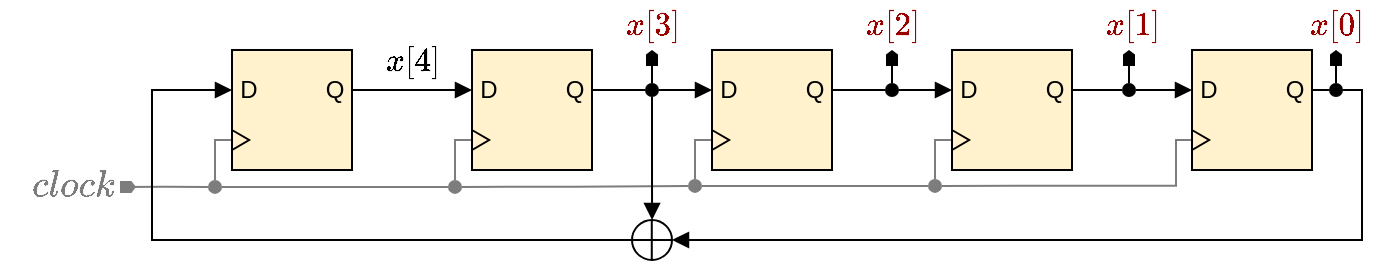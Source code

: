 <mxfile version="22.1.17" type="device" pages="4">
  <diagram name="InputLFSR" id="hZ79UqqvmVXaj_bsT8XA">
    <mxGraphModel dx="1115" dy="600" grid="1" gridSize="2" guides="1" tooltips="1" connect="1" arrows="1" fold="1" page="1" pageScale="1" pageWidth="1169" pageHeight="827" math="1" shadow="0">
      <root>
        <mxCell id="0" />
        <mxCell id="1" parent="0" />
        <mxCell id="aB9cYZjxwSpwkbv5Gkb8-180" value="$$x[4]$$" style="text;strokeColor=none;fillColor=none;html=1;fontSize=14;fontStyle=0;verticalAlign=middle;align=center;fontColor=#000000;" parent="1" vertex="1">
          <mxGeometry x="380" y="365" width="40" height="21.5" as="geometry" />
        </mxCell>
        <mxCell id="aB9cYZjxwSpwkbv5Gkb8-181" style="edgeStyle=orthogonalEdgeStyle;rounded=0;orthogonalLoop=1;jettySize=auto;html=1;exitX=1;exitY=0.5;exitDx=0;exitDy=0;entryX=0;entryY=0.5;entryDx=0;entryDy=0;endArrow=block;endFill=1;" parent="1" source="aB9cYZjxwSpwkbv5Gkb8-308" target="aB9cYZjxwSpwkbv5Gkb8-302" edge="1">
          <mxGeometry relative="1" as="geometry">
            <mxPoint x="414" y="390" as="sourcePoint" />
          </mxGeometry>
        </mxCell>
        <mxCell id="aB9cYZjxwSpwkbv5Gkb8-185" style="edgeStyle=orthogonalEdgeStyle;rounded=0;orthogonalLoop=1;jettySize=auto;html=1;exitX=1;exitY=0.5;exitDx=0;exitDy=0;entryX=0;entryY=0.5;entryDx=0;entryDy=0;endArrow=none;endFill=0;strokeColor=#7D7D7D;" parent="1" source="aB9cYZjxwSpwkbv5Gkb8-186" target="aB9cYZjxwSpwkbv5Gkb8-279" edge="1">
          <mxGeometry relative="1" as="geometry" />
        </mxCell>
        <mxCell id="aB9cYZjxwSpwkbv5Gkb8-186" value="" style="ellipse;whiteSpace=wrap;html=1;aspect=fixed;fillColor=#7D7D7D;strokeColor=none;" parent="1" vertex="1">
          <mxGeometry x="298" y="434.94" width="7" height="7" as="geometry" />
        </mxCell>
        <mxCell id="aB9cYZjxwSpwkbv5Gkb8-187" style="edgeStyle=orthogonalEdgeStyle;rounded=0;orthogonalLoop=1;jettySize=auto;html=1;exitX=0.5;exitY=0;exitDx=0;exitDy=0;entryX=0;entryY=0.5;entryDx=0;entryDy=0;endArrow=none;endFill=0;strokeColor=#7D7D7D;" parent="1" source="aB9cYZjxwSpwkbv5Gkb8-188" target="aB9cYZjxwSpwkbv5Gkb8-186" edge="1">
          <mxGeometry relative="1" as="geometry">
            <Array as="points">
              <mxPoint x="276" y="438" />
              <mxPoint x="282" y="438" />
            </Array>
          </mxGeometry>
        </mxCell>
        <mxCell id="aB9cYZjxwSpwkbv5Gkb8-188" value="" style="verticalLabelPosition=bottom;verticalAlign=top;html=1;shape=offPageConnector;rounded=0;size=0.286;fillColor=#7D7D7D;strokeColor=none;rotation=-90;" parent="1" vertex="1">
          <mxGeometry x="255" y="434.44" width="6" height="8" as="geometry" />
        </mxCell>
        <mxCell id="aB9cYZjxwSpwkbv5Gkb8-189" value="$$clock$$" style="text;strokeColor=none;fillColor=none;html=1;fontSize=16;fontStyle=0;verticalAlign=middle;align=center;fontColor=#7D7D7D;" parent="1" vertex="1">
          <mxGeometry x="210" y="429" width="40" height="15.88" as="geometry" />
        </mxCell>
        <mxCell id="aB9cYZjxwSpwkbv5Gkb8-198" value="$$x[3]$$" style="text;strokeColor=none;fillColor=none;html=1;fontSize=14;fontStyle=0;verticalAlign=middle;align=center;fontColor=#990000;labelBackgroundColor=none;" parent="1" vertex="1">
          <mxGeometry x="500" y="345" width="40" height="25" as="geometry" />
        </mxCell>
        <mxCell id="aB9cYZjxwSpwkbv5Gkb8-199" style="edgeStyle=orthogonalEdgeStyle;rounded=0;orthogonalLoop=1;jettySize=auto;html=1;exitX=1;exitY=0.5;exitDx=0;exitDy=0;entryX=0;entryY=0.5;entryDx=0;entryDy=0;endArrow=block;endFill=1;" parent="1" source="aB9cYZjxwSpwkbv5Gkb8-200" target="aB9cYZjxwSpwkbv5Gkb8-297" edge="1">
          <mxGeometry relative="1" as="geometry" />
        </mxCell>
        <mxCell id="aB9cYZjxwSpwkbv5Gkb8-352" style="edgeStyle=orthogonalEdgeStyle;rounded=0;orthogonalLoop=1;jettySize=auto;html=1;exitX=0;exitY=0.5;exitDx=0;exitDy=0;entryX=1;entryY=0.5;entryDx=0;entryDy=0;endArrow=none;endFill=0;" parent="1" source="aB9cYZjxwSpwkbv5Gkb8-200" target="aB9cYZjxwSpwkbv5Gkb8-303" edge="1">
          <mxGeometry relative="1" as="geometry" />
        </mxCell>
        <mxCell id="aB9cYZjxwSpwkbv5Gkb8-200" value="" style="ellipse;whiteSpace=wrap;html=1;aspect=fixed;fillColor=#000000;strokeColor=none;" parent="1" vertex="1">
          <mxGeometry x="516.5" y="386.5" width="7" height="7" as="geometry" />
        </mxCell>
        <mxCell id="aB9cYZjxwSpwkbv5Gkb8-201" style="edgeStyle=orthogonalEdgeStyle;rounded=0;orthogonalLoop=1;jettySize=auto;html=1;exitX=0.5;exitY=0;exitDx=0;exitDy=0;entryX=0.5;entryY=0;entryDx=0;entryDy=0;endArrow=none;endFill=0;" parent="1" source="aB9cYZjxwSpwkbv5Gkb8-202" target="aB9cYZjxwSpwkbv5Gkb8-200" edge="1">
          <mxGeometry relative="1" as="geometry" />
        </mxCell>
        <mxCell id="aB9cYZjxwSpwkbv5Gkb8-202" value="" style="verticalLabelPosition=bottom;verticalAlign=top;html=1;shape=offPageConnector;rounded=0;size=0.286;fillColor=#000000;strokeColor=none;rotation=-180;" parent="1" vertex="1">
          <mxGeometry x="517" y="370" width="6" height="8" as="geometry" />
        </mxCell>
        <mxCell id="aB9cYZjxwSpwkbv5Gkb8-211" value="$$x[2]$$" style="text;strokeColor=none;fillColor=none;html=1;fontSize=14;fontStyle=0;verticalAlign=middle;align=center;fontColor=#990000;" parent="1" vertex="1">
          <mxGeometry x="620" y="345" width="40" height="25" as="geometry" />
        </mxCell>
        <mxCell id="aB9cYZjxwSpwkbv5Gkb8-212" style="edgeStyle=orthogonalEdgeStyle;rounded=0;orthogonalLoop=1;jettySize=auto;html=1;exitX=1;exitY=0.5;exitDx=0;exitDy=0;entryX=0;entryY=0.5;entryDx=0;entryDy=0;endArrow=block;endFill=1;" parent="1" source="aB9cYZjxwSpwkbv5Gkb8-213" target="aB9cYZjxwSpwkbv5Gkb8-312" edge="1">
          <mxGeometry relative="1" as="geometry" />
        </mxCell>
        <mxCell id="aB9cYZjxwSpwkbv5Gkb8-355" style="edgeStyle=orthogonalEdgeStyle;rounded=0;orthogonalLoop=1;jettySize=auto;html=1;entryX=1;entryY=0.5;entryDx=0;entryDy=0;endArrow=none;endFill=0;" parent="1" source="aB9cYZjxwSpwkbv5Gkb8-213" target="aB9cYZjxwSpwkbv5Gkb8-298" edge="1">
          <mxGeometry relative="1" as="geometry" />
        </mxCell>
        <mxCell id="aB9cYZjxwSpwkbv5Gkb8-213" value="" style="ellipse;whiteSpace=wrap;html=1;aspect=fixed;fillColor=#000000;strokeColor=none;" parent="1" vertex="1">
          <mxGeometry x="636.5" y="386.5" width="7" height="7" as="geometry" />
        </mxCell>
        <mxCell id="aB9cYZjxwSpwkbv5Gkb8-214" style="edgeStyle=orthogonalEdgeStyle;rounded=0;orthogonalLoop=1;jettySize=auto;html=1;exitX=0.5;exitY=0;exitDx=0;exitDy=0;entryX=0.5;entryY=0;entryDx=0;entryDy=0;endArrow=none;endFill=0;" parent="1" source="aB9cYZjxwSpwkbv5Gkb8-215" target="aB9cYZjxwSpwkbv5Gkb8-213" edge="1">
          <mxGeometry relative="1" as="geometry" />
        </mxCell>
        <mxCell id="aB9cYZjxwSpwkbv5Gkb8-215" value="" style="verticalLabelPosition=bottom;verticalAlign=top;html=1;shape=offPageConnector;rounded=0;size=0.286;fillColor=#000000;strokeColor=none;rotation=-180;" parent="1" vertex="1">
          <mxGeometry x="637" y="370" width="6" height="8" as="geometry" />
        </mxCell>
        <mxCell id="aB9cYZjxwSpwkbv5Gkb8-224" value="$$x[1]$$" style="text;strokeColor=none;fillColor=none;html=1;fontSize=14;fontStyle=0;verticalAlign=middle;align=center;fontColor=#990000;" parent="1" vertex="1">
          <mxGeometry x="740" y="345" width="40" height="25" as="geometry" />
        </mxCell>
        <mxCell id="aB9cYZjxwSpwkbv5Gkb8-225" style="edgeStyle=orthogonalEdgeStyle;rounded=0;orthogonalLoop=1;jettySize=auto;html=1;exitX=1;exitY=0.5;exitDx=0;exitDy=0;entryX=0;entryY=0.5;entryDx=0;entryDy=0;endArrow=block;endFill=1;" parent="1" source="aB9cYZjxwSpwkbv5Gkb8-226" target="aB9cYZjxwSpwkbv5Gkb8-317" edge="1">
          <mxGeometry relative="1" as="geometry" />
        </mxCell>
        <mxCell id="aB9cYZjxwSpwkbv5Gkb8-356" style="edgeStyle=orthogonalEdgeStyle;rounded=0;orthogonalLoop=1;jettySize=auto;html=1;exitX=0;exitY=0.5;exitDx=0;exitDy=0;entryX=1;entryY=0.5;entryDx=0;entryDy=0;endArrow=none;endFill=0;" parent="1" source="aB9cYZjxwSpwkbv5Gkb8-226" target="aB9cYZjxwSpwkbv5Gkb8-313" edge="1">
          <mxGeometry relative="1" as="geometry" />
        </mxCell>
        <mxCell id="aB9cYZjxwSpwkbv5Gkb8-226" value="" style="ellipse;whiteSpace=wrap;html=1;aspect=fixed;fillColor=#000000;strokeColor=none;" parent="1" vertex="1">
          <mxGeometry x="755" y="386.5" width="7" height="7" as="geometry" />
        </mxCell>
        <mxCell id="aB9cYZjxwSpwkbv5Gkb8-227" style="edgeStyle=orthogonalEdgeStyle;rounded=0;orthogonalLoop=1;jettySize=auto;html=1;exitX=0.5;exitY=0;exitDx=0;exitDy=0;entryX=0.5;entryY=0;entryDx=0;entryDy=0;endArrow=none;endFill=0;" parent="1" source="aB9cYZjxwSpwkbv5Gkb8-228" target="aB9cYZjxwSpwkbv5Gkb8-226" edge="1">
          <mxGeometry relative="1" as="geometry" />
        </mxCell>
        <mxCell id="aB9cYZjxwSpwkbv5Gkb8-228" value="" style="verticalLabelPosition=bottom;verticalAlign=top;html=1;shape=offPageConnector;rounded=0;size=0.286;fillColor=#000000;strokeColor=none;rotation=-180;" parent="1" vertex="1">
          <mxGeometry x="755.5" y="370" width="6" height="8" as="geometry" />
        </mxCell>
        <mxCell id="aB9cYZjxwSpwkbv5Gkb8-231" value="" style="endArrow=none;html=1;rounded=0;entryX=1;entryY=0.5;entryDx=0;entryDy=0;exitX=0;exitY=0.5;exitDx=0;exitDy=0;" parent="1" source="aB9cYZjxwSpwkbv5Gkb8-232" target="aB9cYZjxwSpwkbv5Gkb8-318" edge="1">
          <mxGeometry width="50" height="50" relative="1" as="geometry">
            <mxPoint x="860" y="390" as="sourcePoint" />
            <mxPoint x="850.0" y="389.92" as="targetPoint" />
          </mxGeometry>
        </mxCell>
        <mxCell id="aB9cYZjxwSpwkbv5Gkb8-232" value="" style="ellipse;whiteSpace=wrap;html=1;aspect=fixed;fillColor=#000000;strokeColor=none;" parent="1" vertex="1">
          <mxGeometry x="858.5" y="386.5" width="7" height="7" as="geometry" />
        </mxCell>
        <mxCell id="aB9cYZjxwSpwkbv5Gkb8-233" style="edgeStyle=orthogonalEdgeStyle;rounded=0;orthogonalLoop=1;jettySize=auto;html=1;exitX=0.5;exitY=0;exitDx=0;exitDy=0;entryX=0.5;entryY=0;entryDx=0;entryDy=0;endArrow=none;endFill=0;" parent="1" source="aB9cYZjxwSpwkbv5Gkb8-234" target="aB9cYZjxwSpwkbv5Gkb8-232" edge="1">
          <mxGeometry relative="1" as="geometry" />
        </mxCell>
        <mxCell id="aB9cYZjxwSpwkbv5Gkb8-234" value="" style="verticalLabelPosition=bottom;verticalAlign=top;html=1;shape=offPageConnector;rounded=0;size=0.286;fillColor=#000000;strokeColor=none;rotation=-180;" parent="1" vertex="1">
          <mxGeometry x="859" y="370" width="6" height="8" as="geometry" />
        </mxCell>
        <mxCell id="aB9cYZjxwSpwkbv5Gkb8-236" value="$$x[0]$$" style="text;strokeColor=none;fillColor=none;html=1;fontSize=14;fontStyle=0;verticalAlign=middle;align=center;fontColor=#990000;" parent="1" vertex="1">
          <mxGeometry x="847" y="345" width="30" height="25" as="geometry" />
        </mxCell>
        <mxCell id="aB9cYZjxwSpwkbv5Gkb8-277" style="edgeStyle=orthogonalEdgeStyle;rounded=0;orthogonalLoop=1;jettySize=auto;html=1;exitX=0.5;exitY=0;exitDx=0;exitDy=0;entryX=0;entryY=0.5;entryDx=0;entryDy=0;strokeColor=#7D7D7D;endArrow=none;endFill=0;" parent="1" source="aB9cYZjxwSpwkbv5Gkb8-279" target="aB9cYZjxwSpwkbv5Gkb8-304" edge="1">
          <mxGeometry relative="1" as="geometry">
            <Array as="points">
              <mxPoint x="422" y="415" />
            </Array>
          </mxGeometry>
        </mxCell>
        <mxCell id="aB9cYZjxwSpwkbv5Gkb8-278" style="edgeStyle=orthogonalEdgeStyle;rounded=0;orthogonalLoop=1;jettySize=auto;html=1;exitX=1;exitY=0.5;exitDx=0;exitDy=0;entryX=0;entryY=0.5;entryDx=0;entryDy=0;endArrow=none;endFill=0;strokeColor=#7D7D7D;" parent="1" source="aB9cYZjxwSpwkbv5Gkb8-279" target="aB9cYZjxwSpwkbv5Gkb8-291" edge="1">
          <mxGeometry relative="1" as="geometry" />
        </mxCell>
        <mxCell id="aB9cYZjxwSpwkbv5Gkb8-279" value="" style="ellipse;whiteSpace=wrap;html=1;aspect=fixed;fillColor=#7D7D7D;strokeColor=none;" parent="1" vertex="1">
          <mxGeometry x="418" y="434.94" width="7" height="7" as="geometry" />
        </mxCell>
        <mxCell id="aB9cYZjxwSpwkbv5Gkb8-286" style="edgeStyle=orthogonalEdgeStyle;rounded=0;orthogonalLoop=1;jettySize=auto;html=1;exitX=0.5;exitY=0;exitDx=0;exitDy=0;entryX=0;entryY=0.5;entryDx=0;entryDy=0;endArrow=none;endFill=0;strokeColor=#7D7D7D;" parent="1" source="aB9cYZjxwSpwkbv5Gkb8-288" target="aB9cYZjxwSpwkbv5Gkb8-314" edge="1">
          <mxGeometry relative="1" as="geometry">
            <Array as="points">
              <mxPoint x="662" y="415" />
            </Array>
          </mxGeometry>
        </mxCell>
        <mxCell id="aB9cYZjxwSpwkbv5Gkb8-287" style="edgeStyle=orthogonalEdgeStyle;rounded=0;orthogonalLoop=1;jettySize=auto;html=1;exitX=1;exitY=0.5;exitDx=0;exitDy=0;entryX=0;entryY=0.5;entryDx=0;entryDy=0;endArrow=none;endFill=0;strokeColor=#7D7D7D;" parent="1" source="aB9cYZjxwSpwkbv5Gkb8-288" target="aB9cYZjxwSpwkbv5Gkb8-319" edge="1">
          <mxGeometry relative="1" as="geometry">
            <mxPoint x="780.0" y="437.94" as="targetPoint" />
            <Array as="points">
              <mxPoint x="782" y="438" />
              <mxPoint x="782" y="415" />
            </Array>
          </mxGeometry>
        </mxCell>
        <mxCell id="aB9cYZjxwSpwkbv5Gkb8-288" value="" style="ellipse;whiteSpace=wrap;html=1;aspect=fixed;fillColor=#7D7D7D;strokeColor=none;" parent="1" vertex="1">
          <mxGeometry x="658" y="434.44" width="7" height="7" as="geometry" />
        </mxCell>
        <mxCell id="aB9cYZjxwSpwkbv5Gkb8-289" style="edgeStyle=orthogonalEdgeStyle;rounded=0;orthogonalLoop=1;jettySize=auto;html=1;exitX=0.5;exitY=0;exitDx=0;exitDy=0;entryX=0;entryY=0.5;entryDx=0;entryDy=0;endArrow=none;endFill=0;strokeColor=#7D7D7D;" parent="1" source="aB9cYZjxwSpwkbv5Gkb8-291" target="aB9cYZjxwSpwkbv5Gkb8-299" edge="1">
          <mxGeometry relative="1" as="geometry">
            <Array as="points">
              <mxPoint x="542" y="415" />
            </Array>
          </mxGeometry>
        </mxCell>
        <mxCell id="aB9cYZjxwSpwkbv5Gkb8-290" style="edgeStyle=orthogonalEdgeStyle;rounded=0;orthogonalLoop=1;jettySize=auto;html=1;exitX=1;exitY=0.5;exitDx=0;exitDy=0;entryX=0;entryY=0.5;entryDx=0;entryDy=0;strokeColor=#7D7D7D;endArrow=none;endFill=0;" parent="1" source="aB9cYZjxwSpwkbv5Gkb8-291" target="aB9cYZjxwSpwkbv5Gkb8-288" edge="1">
          <mxGeometry relative="1" as="geometry" />
        </mxCell>
        <mxCell id="aB9cYZjxwSpwkbv5Gkb8-291" value="" style="ellipse;whiteSpace=wrap;html=1;aspect=fixed;fillColor=#7D7D7D;strokeColor=none;" parent="1" vertex="1">
          <mxGeometry x="538" y="434.44" width="7" height="7" as="geometry" />
        </mxCell>
        <mxCell id="aB9cYZjxwSpwkbv5Gkb8-292" style="edgeStyle=orthogonalEdgeStyle;rounded=0;orthogonalLoop=1;jettySize=auto;html=1;exitX=0;exitY=0.5;exitDx=0;exitDy=0;entryX=0.5;entryY=0;entryDx=0;entryDy=0;endArrow=none;endFill=0;strokeColor=#7d7d7d;" parent="1" source="aB9cYZjxwSpwkbv5Gkb8-309" target="aB9cYZjxwSpwkbv5Gkb8-186" edge="1">
          <mxGeometry relative="1" as="geometry" />
        </mxCell>
        <mxCell id="aB9cYZjxwSpwkbv5Gkb8-293" style="edgeStyle=orthogonalEdgeStyle;rounded=0;orthogonalLoop=1;jettySize=auto;html=1;exitX=1;exitY=0.5;exitDx=0;exitDy=0;endArrow=block;endFill=1;jumpStyle=none;entryX=1;entryY=0.5;entryDx=0;entryDy=0;" parent="1" source="aB9cYZjxwSpwkbv5Gkb8-232" target="aB9cYZjxwSpwkbv5Gkb8-349" edge="1">
          <mxGeometry relative="1" as="geometry">
            <mxPoint x="748.5" y="470.94" as="sourcePoint" />
            <mxPoint x="555.747" y="475" as="targetPoint" />
            <Array as="points">
              <mxPoint x="875" y="390" />
              <mxPoint x="875" y="465" />
            </Array>
          </mxGeometry>
        </mxCell>
        <mxCell id="aB9cYZjxwSpwkbv5Gkb8-295" value="" style="group" parent="1" vertex="1" connectable="0">
          <mxGeometry x="550" y="370" width="60" height="60" as="geometry" />
        </mxCell>
        <mxCell id="aB9cYZjxwSpwkbv5Gkb8-296" value="" style="group;fillColor=#fff2cc;strokeColor=#000000;container=0;" parent="aB9cYZjxwSpwkbv5Gkb8-295" vertex="1" connectable="0">
          <mxGeometry width="60" height="60" as="geometry" />
        </mxCell>
        <mxCell id="aB9cYZjxwSpwkbv5Gkb8-297" value="D" style="text;html=1;strokeColor=none;fillColor=none;align=center;verticalAlign=middle;whiteSpace=wrap;rounded=0;" parent="aB9cYZjxwSpwkbv5Gkb8-295" vertex="1">
          <mxGeometry y="10" width="17.143" height="20" as="geometry" />
        </mxCell>
        <mxCell id="aB9cYZjxwSpwkbv5Gkb8-298" value="Q" style="text;html=1;strokeColor=none;fillColor=none;align=center;verticalAlign=middle;whiteSpace=wrap;rounded=0;" parent="aB9cYZjxwSpwkbv5Gkb8-295" vertex="1">
          <mxGeometry x="42.857" y="10" width="17.143" height="20" as="geometry" />
        </mxCell>
        <mxCell id="aB9cYZjxwSpwkbv5Gkb8-299" value="" style="triangle;whiteSpace=wrap;html=1;fillColor=#FFF2CC;" parent="aB9cYZjxwSpwkbv5Gkb8-295" vertex="1">
          <mxGeometry y="40" width="8.571" height="10" as="geometry" />
        </mxCell>
        <mxCell id="aB9cYZjxwSpwkbv5Gkb8-300" value="" style="group" parent="1" vertex="1" connectable="0">
          <mxGeometry x="430" y="370" width="60" height="60" as="geometry" />
        </mxCell>
        <mxCell id="aB9cYZjxwSpwkbv5Gkb8-301" value="" style="group;fillColor=#fff2cc;strokeColor=#000000;container=0;" parent="aB9cYZjxwSpwkbv5Gkb8-300" vertex="1" connectable="0">
          <mxGeometry width="60" height="60" as="geometry" />
        </mxCell>
        <mxCell id="aB9cYZjxwSpwkbv5Gkb8-302" value="D" style="text;html=1;strokeColor=none;fillColor=none;align=center;verticalAlign=middle;whiteSpace=wrap;rounded=0;" parent="aB9cYZjxwSpwkbv5Gkb8-300" vertex="1">
          <mxGeometry y="10" width="17.143" height="20" as="geometry" />
        </mxCell>
        <mxCell id="aB9cYZjxwSpwkbv5Gkb8-303" value="Q" style="text;html=1;strokeColor=none;fillColor=none;align=center;verticalAlign=middle;whiteSpace=wrap;rounded=0;" parent="aB9cYZjxwSpwkbv5Gkb8-300" vertex="1">
          <mxGeometry x="42.857" y="10" width="17.143" height="20" as="geometry" />
        </mxCell>
        <mxCell id="aB9cYZjxwSpwkbv5Gkb8-304" value="" style="triangle;whiteSpace=wrap;html=1;fillColor=#FFF2CC;" parent="aB9cYZjxwSpwkbv5Gkb8-300" vertex="1">
          <mxGeometry y="40" width="8.571" height="10" as="geometry" />
        </mxCell>
        <mxCell id="aB9cYZjxwSpwkbv5Gkb8-305" value="" style="group" parent="1" vertex="1" connectable="0">
          <mxGeometry x="310" y="370" width="60" height="60" as="geometry" />
        </mxCell>
        <mxCell id="aB9cYZjxwSpwkbv5Gkb8-306" value="" style="group;fillColor=#fff2cc;strokeColor=#000000;container=0;" parent="aB9cYZjxwSpwkbv5Gkb8-305" vertex="1" connectable="0">
          <mxGeometry width="60" height="60" as="geometry" />
        </mxCell>
        <mxCell id="aB9cYZjxwSpwkbv5Gkb8-307" value="D" style="text;html=1;strokeColor=none;fillColor=none;align=center;verticalAlign=middle;whiteSpace=wrap;rounded=0;" parent="aB9cYZjxwSpwkbv5Gkb8-305" vertex="1">
          <mxGeometry y="10" width="17.143" height="20" as="geometry" />
        </mxCell>
        <mxCell id="aB9cYZjxwSpwkbv5Gkb8-308" value="Q" style="text;html=1;strokeColor=none;fillColor=none;align=center;verticalAlign=middle;whiteSpace=wrap;rounded=0;" parent="aB9cYZjxwSpwkbv5Gkb8-305" vertex="1">
          <mxGeometry x="42.857" y="10" width="17.143" height="20" as="geometry" />
        </mxCell>
        <mxCell id="aB9cYZjxwSpwkbv5Gkb8-309" value="" style="triangle;whiteSpace=wrap;html=1;fillColor=#FFF2CC;" parent="aB9cYZjxwSpwkbv5Gkb8-305" vertex="1">
          <mxGeometry y="40" width="8.571" height="10" as="geometry" />
        </mxCell>
        <mxCell id="aB9cYZjxwSpwkbv5Gkb8-310" value="" style="group" parent="1" vertex="1" connectable="0">
          <mxGeometry x="670" y="370" width="60" height="60" as="geometry" />
        </mxCell>
        <mxCell id="aB9cYZjxwSpwkbv5Gkb8-311" value="" style="group;fillColor=#fff2cc;strokeColor=#000000;container=0;" parent="aB9cYZjxwSpwkbv5Gkb8-310" vertex="1" connectable="0">
          <mxGeometry width="60" height="60" as="geometry" />
        </mxCell>
        <mxCell id="aB9cYZjxwSpwkbv5Gkb8-312" value="D" style="text;html=1;strokeColor=none;fillColor=none;align=center;verticalAlign=middle;whiteSpace=wrap;rounded=0;" parent="aB9cYZjxwSpwkbv5Gkb8-310" vertex="1">
          <mxGeometry y="10" width="17.143" height="20" as="geometry" />
        </mxCell>
        <mxCell id="aB9cYZjxwSpwkbv5Gkb8-313" value="Q" style="text;html=1;strokeColor=none;fillColor=none;align=center;verticalAlign=middle;whiteSpace=wrap;rounded=0;" parent="aB9cYZjxwSpwkbv5Gkb8-310" vertex="1">
          <mxGeometry x="42.857" y="10" width="17.143" height="20" as="geometry" />
        </mxCell>
        <mxCell id="aB9cYZjxwSpwkbv5Gkb8-314" value="" style="triangle;whiteSpace=wrap;html=1;fillColor=#FFF2CC;" parent="aB9cYZjxwSpwkbv5Gkb8-310" vertex="1">
          <mxGeometry y="40" width="8.571" height="10" as="geometry" />
        </mxCell>
        <mxCell id="aB9cYZjxwSpwkbv5Gkb8-315" value="" style="group" parent="1" vertex="1" connectable="0">
          <mxGeometry x="790" y="370" width="60" height="60" as="geometry" />
        </mxCell>
        <mxCell id="aB9cYZjxwSpwkbv5Gkb8-316" value="" style="group;fillColor=#fff2cc;strokeColor=#000000;container=0;" parent="aB9cYZjxwSpwkbv5Gkb8-315" vertex="1" connectable="0">
          <mxGeometry width="60" height="60" as="geometry" />
        </mxCell>
        <mxCell id="aB9cYZjxwSpwkbv5Gkb8-317" value="D" style="text;html=1;strokeColor=none;fillColor=none;align=center;verticalAlign=middle;whiteSpace=wrap;rounded=0;" parent="aB9cYZjxwSpwkbv5Gkb8-315" vertex="1">
          <mxGeometry y="10" width="17.143" height="20" as="geometry" />
        </mxCell>
        <mxCell id="aB9cYZjxwSpwkbv5Gkb8-318" value="Q" style="text;html=1;strokeColor=none;fillColor=none;align=center;verticalAlign=middle;whiteSpace=wrap;rounded=0;" parent="aB9cYZjxwSpwkbv5Gkb8-315" vertex="1">
          <mxGeometry x="42.857" y="10" width="17.143" height="20" as="geometry" />
        </mxCell>
        <mxCell id="aB9cYZjxwSpwkbv5Gkb8-319" value="" style="triangle;whiteSpace=wrap;html=1;fillColor=#FFF2CC;" parent="aB9cYZjxwSpwkbv5Gkb8-315" vertex="1">
          <mxGeometry y="40" width="8.571" height="10" as="geometry" />
        </mxCell>
        <mxCell id="aB9cYZjxwSpwkbv5Gkb8-348" value="" style="group" parent="1" vertex="1" connectable="0">
          <mxGeometry x="510" y="455" width="20" height="20" as="geometry" />
        </mxCell>
        <mxCell id="aB9cYZjxwSpwkbv5Gkb8-349" value="" style="ellipse;whiteSpace=wrap;html=1;aspect=fixed;" parent="aB9cYZjxwSpwkbv5Gkb8-348" vertex="1">
          <mxGeometry width="20" height="20" as="geometry" />
        </mxCell>
        <mxCell id="aB9cYZjxwSpwkbv5Gkb8-350" value="" style="endArrow=none;html=1;rounded=0;" parent="aB9cYZjxwSpwkbv5Gkb8-348" edge="1">
          <mxGeometry width="50" height="50" relative="1" as="geometry">
            <mxPoint y="10" as="sourcePoint" />
            <mxPoint x="20" y="10" as="targetPoint" />
          </mxGeometry>
        </mxCell>
        <mxCell id="aB9cYZjxwSpwkbv5Gkb8-351" value="" style="endArrow=none;html=1;rounded=0;" parent="aB9cYZjxwSpwkbv5Gkb8-348" edge="1">
          <mxGeometry width="50" height="50" relative="1" as="geometry">
            <mxPoint x="9.89" y="20" as="sourcePoint" />
            <mxPoint x="9.89" as="targetPoint" />
          </mxGeometry>
        </mxCell>
        <mxCell id="aB9cYZjxwSpwkbv5Gkb8-357" style="edgeStyle=orthogonalEdgeStyle;rounded=0;orthogonalLoop=1;jettySize=auto;html=1;exitX=0.5;exitY=1;exitDx=0;exitDy=0;endArrow=block;endFill=1;" parent="1" source="aB9cYZjxwSpwkbv5Gkb8-200" edge="1">
          <mxGeometry relative="1" as="geometry">
            <mxPoint x="520.038" y="455" as="targetPoint" />
          </mxGeometry>
        </mxCell>
        <mxCell id="aB9cYZjxwSpwkbv5Gkb8-358" style="edgeStyle=orthogonalEdgeStyle;rounded=0;orthogonalLoop=1;jettySize=auto;html=1;exitX=0;exitY=0.5;exitDx=0;exitDy=0;entryX=0;entryY=0.5;entryDx=0;entryDy=0;endArrow=block;endFill=1;" parent="1" source="aB9cYZjxwSpwkbv5Gkb8-349" target="aB9cYZjxwSpwkbv5Gkb8-307" edge="1">
          <mxGeometry relative="1" as="geometry">
            <mxPoint x="300" y="465" as="targetPoint" />
            <Array as="points">
              <mxPoint x="270" y="465" />
              <mxPoint x="270" y="390" />
            </Array>
          </mxGeometry>
        </mxCell>
      </root>
    </mxGraphModel>
  </diagram>
  <diagram id="_mYCsiNR5144is5mp0-k" name="StateLFSR">
    <mxGraphModel dx="1115" dy="600" grid="1" gridSize="1" guides="1" tooltips="1" connect="1" arrows="1" fold="1" page="1" pageScale="1" pageWidth="1169" pageHeight="827" math="1" shadow="0">
      <root>
        <mxCell id="0" />
        <mxCell id="1" parent="0" />
        <mxCell id="wqs6D4nd72lRVymGC39_-14" style="edgeStyle=orthogonalEdgeStyle;rounded=0;orthogonalLoop=1;jettySize=auto;html=1;exitX=1;exitY=0.5;exitDx=0;exitDy=0;entryX=0;entryY=0.5;entryDx=0;entryDy=0;strokeColor=#7D7D7D;endArrow=none;endFill=0;" parent="1" source="gICgKKz3k0GT-fjwzHGg-4" target="gICgKKz3k0GT-fjwzHGg-33" edge="1">
          <mxGeometry relative="1" as="geometry" />
        </mxCell>
        <mxCell id="wqs6D4nd72lRVymGC39_-15" style="edgeStyle=orthogonalEdgeStyle;rounded=0;orthogonalLoop=1;jettySize=auto;html=1;exitX=0.5;exitY=0;exitDx=0;exitDy=0;entryX=0;entryY=0.5;entryDx=0;entryDy=0;endArrow=none;endFill=0;strokeColor=#7D7D7D;" parent="1" source="gICgKKz3k0GT-fjwzHGg-4" target="gICgKKz3k0GT-fjwzHGg-95" edge="1">
          <mxGeometry relative="1" as="geometry">
            <Array as="points">
              <mxPoint x="439" y="555" />
              <mxPoint x="439" y="535" />
            </Array>
          </mxGeometry>
        </mxCell>
        <mxCell id="wqs6D4nd72lRVymGC39_-17" style="edgeStyle=orthogonalEdgeStyle;rounded=0;orthogonalLoop=1;jettySize=auto;html=1;exitX=0;exitY=0.5;exitDx=0;exitDy=0;entryX=1;entryY=0.5;entryDx=0;entryDy=0;endArrow=none;endFill=0;strokeColor=#7D7D7D;" parent="1" source="gICgKKz3k0GT-fjwzHGg-4" target="wqs6D4nd72lRVymGC39_-16" edge="1">
          <mxGeometry relative="1" as="geometry" />
        </mxCell>
        <mxCell id="gICgKKz3k0GT-fjwzHGg-4" value="" style="ellipse;whiteSpace=wrap;html=1;aspect=fixed;fillColor=#7D7D7D;strokeColor=none;" parent="1" vertex="1">
          <mxGeometry x="436" y="555" width="7" height="7" as="geometry" />
        </mxCell>
        <mxCell id="YGGX7V-3ty3n0Z4byzEc-1" style="edgeStyle=orthogonalEdgeStyle;rounded=0;orthogonalLoop=1;jettySize=auto;html=1;exitX=0.5;exitY=0;exitDx=0;exitDy=0;entryX=0;entryY=0.5;entryDx=0;entryDy=0;strokeColor=#7D7D7D;endArrow=none;endFill=0;" parent="1" source="gICgKKz3k0GT-fjwzHGg-6" target="moyA_e1KCzPaDLxjJW3S-28" edge="1">
          <mxGeometry relative="1" as="geometry">
            <Array as="points">
              <mxPoint x="189" y="559" />
            </Array>
          </mxGeometry>
        </mxCell>
        <mxCell id="gICgKKz3k0GT-fjwzHGg-6" value="" style="verticalLabelPosition=bottom;verticalAlign=top;html=1;shape=offPageConnector;rounded=0;size=0.286;fillColor=#7D7D7D;strokeColor=none;rotation=-90;" parent="1" vertex="1">
          <mxGeometry x="175" y="554.5" width="6" height="8" as="geometry" />
        </mxCell>
        <mxCell id="gICgKKz3k0GT-fjwzHGg-7" value="$$clock$$" style="text;strokeColor=none;fillColor=none;html=1;fontSize=16;fontStyle=0;verticalAlign=middle;align=center;fontColor=#7D7D7D;" parent="1" vertex="1">
          <mxGeometry x="129" y="550.5" width="40" height="15.88" as="geometry" />
        </mxCell>
        <mxCell id="gICgKKz3k0GT-fjwzHGg-20" value="$$y[1]$$" style="text;strokeColor=none;fillColor=none;html=1;fontSize=14;fontStyle=0;verticalAlign=middle;align=center;fontColor=#990000;" parent="1" vertex="1">
          <mxGeometry x="1005" y="465" width="40" height="25" as="geometry" />
        </mxCell>
        <mxCell id="gICgKKz3k0GT-fjwzHGg-21" style="edgeStyle=orthogonalEdgeStyle;rounded=0;orthogonalLoop=1;jettySize=auto;html=1;exitX=1;exitY=0.5;exitDx=0;exitDy=0;entryX=0;entryY=0.5;entryDx=0;entryDy=0;endArrow=block;endFill=1;" parent="1" source="gICgKKz3k0GT-fjwzHGg-23" target="gICgKKz3k0GT-fjwzHGg-64" edge="1">
          <mxGeometry relative="1" as="geometry" />
        </mxCell>
        <mxCell id="gICgKKz3k0GT-fjwzHGg-22" style="edgeStyle=orthogonalEdgeStyle;rounded=0;orthogonalLoop=1;jettySize=auto;html=1;exitX=0;exitY=0.5;exitDx=0;exitDy=0;entryX=1;entryY=0.5;entryDx=0;entryDy=0;endArrow=none;endFill=0;" parent="1" source="gICgKKz3k0GT-fjwzHGg-23" target="gICgKKz3k0GT-fjwzHGg-60" edge="1">
          <mxGeometry relative="1" as="geometry" />
        </mxCell>
        <mxCell id="gICgKKz3k0GT-fjwzHGg-23" value="" style="ellipse;whiteSpace=wrap;html=1;aspect=fixed;fillColor=#000000;strokeColor=none;" parent="1" vertex="1">
          <mxGeometry x="1021.5" y="506.5" width="7" height="7" as="geometry" />
        </mxCell>
        <mxCell id="gICgKKz3k0GT-fjwzHGg-24" style="edgeStyle=orthogonalEdgeStyle;rounded=0;orthogonalLoop=1;jettySize=auto;html=1;exitX=0.5;exitY=0;exitDx=0;exitDy=0;entryX=0.5;entryY=0;entryDx=0;entryDy=0;endArrow=none;endFill=0;" parent="1" source="gICgKKz3k0GT-fjwzHGg-25" target="gICgKKz3k0GT-fjwzHGg-23" edge="1">
          <mxGeometry relative="1" as="geometry" />
        </mxCell>
        <mxCell id="gICgKKz3k0GT-fjwzHGg-25" value="" style="verticalLabelPosition=bottom;verticalAlign=top;html=1;shape=offPageConnector;rounded=0;size=0.286;fillColor=#000000;strokeColor=none;rotation=-180;" parent="1" vertex="1">
          <mxGeometry x="1022" y="490" width="6" height="8" as="geometry" />
        </mxCell>
        <mxCell id="wqs6D4nd72lRVymGC39_-12" style="edgeStyle=orthogonalEdgeStyle;rounded=0;orthogonalLoop=1;jettySize=auto;html=1;exitX=1;exitY=0.5;exitDx=0;exitDy=0;entryX=0;entryY=0.5;entryDx=0;entryDy=0;endArrow=none;endFill=0;strokeColor=#7D7D7D;" parent="1" source="gICgKKz3k0GT-fjwzHGg-33" target="gICgKKz3k0GT-fjwzHGg-39" edge="1">
          <mxGeometry relative="1" as="geometry" />
        </mxCell>
        <mxCell id="wqs6D4nd72lRVymGC39_-13" style="edgeStyle=orthogonalEdgeStyle;rounded=0;orthogonalLoop=1;jettySize=auto;html=1;exitX=0.5;exitY=0;exitDx=0;exitDy=0;entryX=0;entryY=0.5;entryDx=0;entryDy=0;endArrow=none;endFill=0;strokeColor=#7D7D7D;" parent="1" source="gICgKKz3k0GT-fjwzHGg-33" target="gICgKKz3k0GT-fjwzHGg-89" edge="1">
          <mxGeometry relative="1" as="geometry">
            <Array as="points">
              <mxPoint x="540" y="535" />
            </Array>
          </mxGeometry>
        </mxCell>
        <mxCell id="gICgKKz3k0GT-fjwzHGg-33" value="" style="ellipse;whiteSpace=wrap;html=1;aspect=fixed;fillColor=#7D7D7D;strokeColor=none;" parent="1" vertex="1">
          <mxGeometry x="536" y="554.94" width="7" height="7" as="geometry" />
        </mxCell>
        <mxCell id="gICgKKz3k0GT-fjwzHGg-35" style="edgeStyle=orthogonalEdgeStyle;rounded=0;orthogonalLoop=1;jettySize=auto;html=1;exitX=1;exitY=0.5;exitDx=0;exitDy=0;entryX=0;entryY=0.5;entryDx=0;entryDy=0;endArrow=none;endFill=0;strokeColor=#7D7D7D;" parent="1" source="gICgKKz3k0GT-fjwzHGg-36" target="gICgKKz3k0GT-fjwzHGg-66" edge="1">
          <mxGeometry relative="1" as="geometry">
            <mxPoint x="1035.0" y="557.94" as="targetPoint" />
            <Array as="points">
              <mxPoint x="1040" y="558" />
              <mxPoint x="1040" y="535" />
            </Array>
          </mxGeometry>
        </mxCell>
        <mxCell id="wqs6D4nd72lRVymGC39_-3" style="edgeStyle=orthogonalEdgeStyle;rounded=0;orthogonalLoop=1;jettySize=auto;html=1;exitX=0.5;exitY=0;exitDx=0;exitDy=0;entryX=0;entryY=0.5;entryDx=0;entryDy=0;endArrow=none;endFill=0;strokeColor=#7D7D7D;" parent="1" source="gICgKKz3k0GT-fjwzHGg-36" target="gICgKKz3k0GT-fjwzHGg-61" edge="1">
          <mxGeometry relative="1" as="geometry">
            <Array as="points">
              <mxPoint x="940" y="555" />
              <mxPoint x="940" y="535" />
            </Array>
          </mxGeometry>
        </mxCell>
        <mxCell id="gICgKKz3k0GT-fjwzHGg-36" value="" style="ellipse;whiteSpace=wrap;html=1;aspect=fixed;fillColor=#7D7D7D;strokeColor=none;" parent="1" vertex="1">
          <mxGeometry x="936" y="554.94" width="7" height="7" as="geometry" />
        </mxCell>
        <mxCell id="wqs6D4nd72lRVymGC39_-10" style="edgeStyle=orthogonalEdgeStyle;rounded=0;orthogonalLoop=1;jettySize=auto;html=1;exitX=1;exitY=0.5;exitDx=0;exitDy=0;entryX=0;entryY=0.5;entryDx=0;entryDy=0;endArrow=none;endFill=0;strokeColor=#7D7D7D;" parent="1" source="gICgKKz3k0GT-fjwzHGg-39" target="moyA_e1KCzPaDLxjJW3S-26" edge="1">
          <mxGeometry relative="1" as="geometry" />
        </mxCell>
        <mxCell id="wqs6D4nd72lRVymGC39_-11" style="edgeStyle=orthogonalEdgeStyle;rounded=0;orthogonalLoop=1;jettySize=auto;html=1;exitX=0.5;exitY=0;exitDx=0;exitDy=0;entryX=0;entryY=0.5;entryDx=0;entryDy=0;endArrow=none;endFill=0;strokeColor=#7D7D7D;" parent="1" source="gICgKKz3k0GT-fjwzHGg-39" target="gICgKKz3k0GT-fjwzHGg-56" edge="1">
          <mxGeometry relative="1" as="geometry">
            <Array as="points">
              <mxPoint x="640" y="535" />
            </Array>
          </mxGeometry>
        </mxCell>
        <mxCell id="gICgKKz3k0GT-fjwzHGg-39" value="" style="ellipse;whiteSpace=wrap;html=1;aspect=fixed;fillColor=#7D7D7D;strokeColor=none;" parent="1" vertex="1">
          <mxGeometry x="636" y="554.94" width="7" height="7" as="geometry" />
        </mxCell>
        <mxCell id="gICgKKz3k0GT-fjwzHGg-41" style="edgeStyle=orthogonalEdgeStyle;rounded=0;orthogonalLoop=1;jettySize=auto;html=1;exitX=1;exitY=0.5;exitDx=0;exitDy=0;endArrow=block;endFill=1;jumpStyle=none;entryX=1;entryY=0.5;entryDx=0;entryDy=0;" parent="1" source="gICgKKz3k0GT-fjwzHGg-65" target="gICgKKz3k0GT-fjwzHGg-68" edge="1">
          <mxGeometry relative="1" as="geometry">
            <mxPoint x="1120.5" y="510" as="sourcePoint" />
            <mxPoint x="810.747" y="595" as="targetPoint" />
            <Array as="points">
              <mxPoint x="1145" y="510" />
              <mxPoint x="1145" y="585" />
            </Array>
          </mxGeometry>
        </mxCell>
        <mxCell id="gICgKKz3k0GT-fjwzHGg-57" value="" style="group" parent="1" vertex="1" connectable="0">
          <mxGeometry x="945" y="490" width="75" height="60" as="geometry" />
        </mxCell>
        <mxCell id="gICgKKz3k0GT-fjwzHGg-58" value="" style="group;fillColor=#fff2cc;strokeColor=#000000;container=0;" parent="gICgKKz3k0GT-fjwzHGg-57" vertex="1" connectable="0">
          <mxGeometry width="60" height="60" as="geometry" />
        </mxCell>
        <mxCell id="gICgKKz3k0GT-fjwzHGg-59" value="D" style="text;html=1;strokeColor=none;fillColor=none;align=center;verticalAlign=middle;whiteSpace=wrap;rounded=0;" parent="gICgKKz3k0GT-fjwzHGg-57" vertex="1">
          <mxGeometry y="10" width="17.143" height="20" as="geometry" />
        </mxCell>
        <mxCell id="gICgKKz3k0GT-fjwzHGg-60" value="Q" style="text;html=1;strokeColor=none;fillColor=none;align=center;verticalAlign=middle;whiteSpace=wrap;rounded=0;" parent="gICgKKz3k0GT-fjwzHGg-57" vertex="1">
          <mxGeometry x="42.857" y="10" width="17.143" height="20" as="geometry" />
        </mxCell>
        <mxCell id="gICgKKz3k0GT-fjwzHGg-61" value="" style="triangle;whiteSpace=wrap;html=1;fillColor=#FFF2CC;" parent="gICgKKz3k0GT-fjwzHGg-57" vertex="1">
          <mxGeometry y="40" width="8.571" height="10" as="geometry" />
        </mxCell>
        <mxCell id="gICgKKz3k0GT-fjwzHGg-62" value="" style="group" parent="1" vertex="1" connectable="0">
          <mxGeometry x="1045" y="490" width="60" height="60" as="geometry" />
        </mxCell>
        <mxCell id="gICgKKz3k0GT-fjwzHGg-63" value="" style="group;fillColor=#fff2cc;strokeColor=#000000;container=0;" parent="gICgKKz3k0GT-fjwzHGg-62" vertex="1" connectable="0">
          <mxGeometry width="60" height="60" as="geometry" />
        </mxCell>
        <mxCell id="gICgKKz3k0GT-fjwzHGg-64" value="D" style="text;html=1;strokeColor=none;fillColor=none;align=center;verticalAlign=middle;whiteSpace=wrap;rounded=0;" parent="gICgKKz3k0GT-fjwzHGg-62" vertex="1">
          <mxGeometry y="10" width="17.143" height="20" as="geometry" />
        </mxCell>
        <mxCell id="gICgKKz3k0GT-fjwzHGg-65" value="Q" style="text;html=1;strokeColor=none;fillColor=none;align=center;verticalAlign=middle;whiteSpace=wrap;rounded=0;" parent="gICgKKz3k0GT-fjwzHGg-62" vertex="1">
          <mxGeometry x="42.857" y="10" width="17.143" height="20" as="geometry" />
        </mxCell>
        <mxCell id="gICgKKz3k0GT-fjwzHGg-66" value="" style="triangle;whiteSpace=wrap;html=1;fillColor=#FFF2CC;" parent="gICgKKz3k0GT-fjwzHGg-62" vertex="1">
          <mxGeometry y="40" width="8.571" height="10" as="geometry" />
        </mxCell>
        <mxCell id="gICgKKz3k0GT-fjwzHGg-67" value="" style="group" parent="1" vertex="1" connectable="0">
          <mxGeometry x="1015" y="575" width="20" height="20" as="geometry" />
        </mxCell>
        <mxCell id="gICgKKz3k0GT-fjwzHGg-68" value="" style="ellipse;whiteSpace=wrap;html=1;aspect=fixed;" parent="gICgKKz3k0GT-fjwzHGg-67" vertex="1">
          <mxGeometry width="20" height="20" as="geometry" />
        </mxCell>
        <mxCell id="gICgKKz3k0GT-fjwzHGg-69" value="" style="endArrow=none;html=1;rounded=0;" parent="gICgKKz3k0GT-fjwzHGg-67" edge="1">
          <mxGeometry width="50" height="50" relative="1" as="geometry">
            <mxPoint y="10" as="sourcePoint" />
            <mxPoint x="20" y="10" as="targetPoint" />
          </mxGeometry>
        </mxCell>
        <mxCell id="gICgKKz3k0GT-fjwzHGg-70" value="" style="endArrow=none;html=1;rounded=0;" parent="gICgKKz3k0GT-fjwzHGg-67" edge="1">
          <mxGeometry width="50" height="50" relative="1" as="geometry">
            <mxPoint x="9.89" y="20" as="sourcePoint" />
            <mxPoint x="9.89" as="targetPoint" />
          </mxGeometry>
        </mxCell>
        <mxCell id="gICgKKz3k0GT-fjwzHGg-75" value="$$y[0]$$" style="text;strokeColor=none;fillColor=none;html=1;fontSize=14;fontStyle=0;verticalAlign=middle;align=center;fontColor=#000000;" parent="1" vertex="1">
          <mxGeometry x="1105" y="485" width="40" height="25" as="geometry" />
        </mxCell>
        <mxCell id="gICgKKz3k0GT-fjwzHGg-79" value="$$y[2]$$" style="text;strokeColor=none;fillColor=none;html=1;fontSize=14;fontStyle=0;verticalAlign=middle;align=center;fontColor=#000000;" parent="1" vertex="1">
          <mxGeometry x="905" y="477.5" width="40" height="25" as="geometry" />
        </mxCell>
        <mxCell id="gICgKKz3k0GT-fjwzHGg-80" style="edgeStyle=orthogonalEdgeStyle;rounded=0;orthogonalLoop=1;jettySize=auto;html=1;exitX=0;exitY=0.5;exitDx=0;exitDy=0;entryX=1;entryY=0.5;entryDx=0;entryDy=0;endArrow=none;endFill=0;startArrow=block;startFill=1;" parent="1" source="gICgKKz3k0GT-fjwzHGg-44" target="gICgKKz3k0GT-fjwzHGg-50" edge="1">
          <mxGeometry relative="1" as="geometry" />
        </mxCell>
        <mxCell id="gICgKKz3k0GT-fjwzHGg-81" value="$$y[3]$$" style="text;strokeColor=none;fillColor=none;html=1;fontSize=14;fontStyle=0;verticalAlign=middle;align=center;fontColor=#000000;" parent="1" vertex="1">
          <mxGeometry x="805" y="477.5" width="40" height="25" as="geometry" />
        </mxCell>
        <mxCell id="gICgKKz3k0GT-fjwzHGg-82" style="edgeStyle=orthogonalEdgeStyle;rounded=0;orthogonalLoop=1;jettySize=auto;html=1;exitX=1;exitY=0.5;exitDx=0;exitDy=0;entryX=0;entryY=0.5;entryDx=0;entryDy=0;endArrow=block;endFill=1;startArrow=none;startFill=0;" parent="1" source="gICgKKz3k0GT-fjwzHGg-55" target="gICgKKz3k0GT-fjwzHGg-49" edge="1">
          <mxGeometry relative="1" as="geometry" />
        </mxCell>
        <mxCell id="gICgKKz3k0GT-fjwzHGg-83" value="$$y[4]$$" style="text;strokeColor=none;fillColor=none;html=1;fontSize=14;fontStyle=0;verticalAlign=middle;align=center;fontColor=#000000;" parent="1" vertex="1">
          <mxGeometry x="705" y="477.5" width="40" height="25" as="geometry" />
        </mxCell>
        <mxCell id="gICgKKz3k0GT-fjwzHGg-85" value="" style="group" parent="1" vertex="1" connectable="0">
          <mxGeometry x="545" y="490" width="60" height="60" as="geometry" />
        </mxCell>
        <mxCell id="gICgKKz3k0GT-fjwzHGg-86" value="" style="group;fillColor=#fff2cc;strokeColor=#000000;container=0;" parent="gICgKKz3k0GT-fjwzHGg-85" vertex="1" connectable="0">
          <mxGeometry width="60" height="60" as="geometry" />
        </mxCell>
        <mxCell id="gICgKKz3k0GT-fjwzHGg-87" value="D" style="text;html=1;strokeColor=none;fillColor=none;align=center;verticalAlign=middle;whiteSpace=wrap;rounded=0;" parent="gICgKKz3k0GT-fjwzHGg-85" vertex="1">
          <mxGeometry y="10" width="17.143" height="20" as="geometry" />
        </mxCell>
        <mxCell id="gICgKKz3k0GT-fjwzHGg-88" value="Q" style="text;html=1;strokeColor=none;fillColor=none;align=center;verticalAlign=middle;whiteSpace=wrap;rounded=0;" parent="gICgKKz3k0GT-fjwzHGg-85" vertex="1">
          <mxGeometry x="42.857" y="10" width="17.143" height="20" as="geometry" />
        </mxCell>
        <mxCell id="gICgKKz3k0GT-fjwzHGg-89" value="" style="triangle;whiteSpace=wrap;html=1;fillColor=#FFF2CC;" parent="gICgKKz3k0GT-fjwzHGg-85" vertex="1">
          <mxGeometry y="40" width="8.571" height="10" as="geometry" />
        </mxCell>
        <mxCell id="gICgKKz3k0GT-fjwzHGg-91" value="" style="group" parent="1" vertex="1" connectable="0">
          <mxGeometry x="445" y="490" width="60" height="60" as="geometry" />
        </mxCell>
        <mxCell id="gICgKKz3k0GT-fjwzHGg-92" value="" style="group;fillColor=#fff2cc;strokeColor=#000000;container=0;" parent="gICgKKz3k0GT-fjwzHGg-91" vertex="1" connectable="0">
          <mxGeometry width="60" height="60" as="geometry" />
        </mxCell>
        <mxCell id="gICgKKz3k0GT-fjwzHGg-93" value="D" style="text;html=1;strokeColor=none;fillColor=none;align=center;verticalAlign=middle;whiteSpace=wrap;rounded=0;" parent="gICgKKz3k0GT-fjwzHGg-91" vertex="1">
          <mxGeometry y="10" width="17.143" height="20" as="geometry" />
        </mxCell>
        <mxCell id="gICgKKz3k0GT-fjwzHGg-94" value="Q" style="text;html=1;strokeColor=none;fillColor=none;align=center;verticalAlign=middle;whiteSpace=wrap;rounded=0;" parent="gICgKKz3k0GT-fjwzHGg-91" vertex="1">
          <mxGeometry x="42.857" y="10" width="17.143" height="20" as="geometry" />
        </mxCell>
        <mxCell id="gICgKKz3k0GT-fjwzHGg-95" value="" style="triangle;whiteSpace=wrap;html=1;fillColor=#FFF2CC;" parent="gICgKKz3k0GT-fjwzHGg-91" vertex="1">
          <mxGeometry y="40" width="8.571" height="10" as="geometry" />
        </mxCell>
        <mxCell id="gICgKKz3k0GT-fjwzHGg-96" style="edgeStyle=orthogonalEdgeStyle;rounded=0;orthogonalLoop=1;jettySize=auto;html=1;exitX=0;exitY=0.5;exitDx=0;exitDy=0;endArrow=none;endFill=0;startArrow=block;startFill=1;" parent="1" source="gICgKKz3k0GT-fjwzHGg-54" target="gICgKKz3k0GT-fjwzHGg-88" edge="1">
          <mxGeometry relative="1" as="geometry" />
        </mxCell>
        <mxCell id="gICgKKz3k0GT-fjwzHGg-97" value="$$y[5]$$" style="text;strokeColor=none;fillColor=none;html=1;fontSize=14;fontStyle=0;verticalAlign=middle;align=center;fontColor=#000000;" parent="1" vertex="1">
          <mxGeometry x="605" y="477.5" width="40" height="25" as="geometry" />
        </mxCell>
        <mxCell id="gICgKKz3k0GT-fjwzHGg-98" style="edgeStyle=orthogonalEdgeStyle;rounded=0;orthogonalLoop=1;jettySize=auto;html=1;exitX=0;exitY=0.5;exitDx=0;exitDy=0;entryX=1;entryY=0.5;entryDx=0;entryDy=0;endArrow=none;endFill=0;" parent="1" source="moyA_e1KCzPaDLxjJW3S-9" target="gICgKKz3k0GT-fjwzHGg-94" edge="1">
          <mxGeometry relative="1" as="geometry" />
        </mxCell>
        <mxCell id="gICgKKz3k0GT-fjwzHGg-99" value="$$y[6]$$" style="text;strokeColor=none;fillColor=none;html=1;fontSize=14;fontStyle=0;verticalAlign=middle;align=center;fontColor=#000000;" parent="1" vertex="1">
          <mxGeometry x="505" y="477.5" width="40" height="25" as="geometry" />
        </mxCell>
        <mxCell id="oyDpr8vzRDp8f3kbOQW7-12" style="edgeStyle=orthogonalEdgeStyle;rounded=0;orthogonalLoop=1;jettySize=auto;html=1;exitX=0;exitY=0.5;exitDx=0;exitDy=0;entryX=1;entryY=0.5;entryDx=0;entryDy=0;endArrow=none;endFill=0;" parent="1" source="oyDpr8vzRDp8f3kbOQW7-8" target="gICgKKz3k0GT-fjwzHGg-106" edge="1">
          <mxGeometry relative="1" as="geometry" />
        </mxCell>
        <mxCell id="oyDpr8vzRDp8f3kbOQW7-8" value="..." style="text;strokeColor=none;fillColor=none;html=1;fontSize=21;fontStyle=0;verticalAlign=bottom;align=center;fontColor=#000000;" parent="1" vertex="1">
          <mxGeometry x="390" y="502.5" width="30" height="15" as="geometry" />
        </mxCell>
        <mxCell id="oyDpr8vzRDp8f3kbOQW7-11" style="edgeStyle=orthogonalEdgeStyle;rounded=0;orthogonalLoop=1;jettySize=auto;html=1;exitX=0;exitY=0.5;exitDx=0;exitDy=0;entryX=1;entryY=0.5;entryDx=0;entryDy=0;endArrow=none;endFill=0;" parent="1" source="gICgKKz3k0GT-fjwzHGg-93" target="oyDpr8vzRDp8f3kbOQW7-8" edge="1">
          <mxGeometry relative="1" as="geometry" />
        </mxCell>
        <mxCell id="oyDpr8vzRDp8f3kbOQW7-14" style="edgeStyle=orthogonalEdgeStyle;rounded=0;orthogonalLoop=1;jettySize=auto;html=1;exitX=1;exitY=0.5;exitDx=0;exitDy=0;entryX=0;entryY=0.5;entryDx=0;entryDy=0;endArrow=none;endFill=0;" parent="1" source="oyDpr8vzRDp8f3kbOQW7-5" target="gICgKKz3k0GT-fjwzHGg-105" edge="1">
          <mxGeometry relative="1" as="geometry" />
        </mxCell>
        <mxCell id="5qrmrm0be3CwfcKIugQn-1" value="$$y[24\mbox{ - }7]$$" style="text;strokeColor=none;fillColor=none;html=1;fontSize=14;fontStyle=0;verticalAlign=middle;align=center;fontColor=#000000;" parent="1" vertex="1">
          <mxGeometry x="365" y="477.5" width="80" height="25" as="geometry" />
        </mxCell>
        <mxCell id="5qrmrm0be3CwfcKIugQn-2" value="$$y[25]$$" style="text;strokeColor=none;fillColor=none;html=1;fontSize=14;fontStyle=0;verticalAlign=middle;align=center;fontColor=#000000;" parent="1" vertex="1">
          <mxGeometry x="265" y="477.5" width="40" height="25" as="geometry" />
        </mxCell>
        <mxCell id="moyA_e1KCzPaDLxjJW3S-2" style="edgeStyle=orthogonalEdgeStyle;rounded=0;orthogonalLoop=1;jettySize=auto;html=1;exitX=1;exitY=0.5;exitDx=0;exitDy=0;entryX=0;entryY=0.5;entryDx=0;entryDy=0;endArrow=block;endFill=1;" parent="1" source="6RjIjHugmdgfeSleBndC-3" target="gICgKKz3k0GT-fjwzHGg-59" edge="1">
          <mxGeometry relative="1" as="geometry" />
        </mxCell>
        <mxCell id="6RjIjHugmdgfeSleBndC-3" value="" style="ellipse;whiteSpace=wrap;html=1;aspect=fixed;fillColor=#000000;strokeColor=none;" parent="1" vertex="1">
          <mxGeometry x="921.5" y="506.5" width="7" height="7" as="geometry" />
        </mxCell>
        <mxCell id="moyA_e1KCzPaDLxjJW3S-1" style="edgeStyle=orthogonalEdgeStyle;rounded=0;orthogonalLoop=1;jettySize=auto;html=1;exitX=1;exitY=0.5;exitDx=0;exitDy=0;entryX=0;entryY=0.5;entryDx=0;entryDy=0;endArrow=none;endFill=0;" parent="1" source="gICgKKz3k0GT-fjwzHGg-45" target="6RjIjHugmdgfeSleBndC-3" edge="1">
          <mxGeometry relative="1" as="geometry" />
        </mxCell>
        <mxCell id="moyA_e1KCzPaDLxjJW3S-3" value="" style="group" parent="1" vertex="1" connectable="0">
          <mxGeometry x="915" y="575" width="20" height="20" as="geometry" />
        </mxCell>
        <mxCell id="moyA_e1KCzPaDLxjJW3S-4" value="" style="ellipse;whiteSpace=wrap;html=1;aspect=fixed;" parent="moyA_e1KCzPaDLxjJW3S-3" vertex="1">
          <mxGeometry width="20" height="20" as="geometry" />
        </mxCell>
        <mxCell id="moyA_e1KCzPaDLxjJW3S-5" value="" style="endArrow=none;html=1;rounded=0;" parent="moyA_e1KCzPaDLxjJW3S-3" edge="1">
          <mxGeometry width="50" height="50" relative="1" as="geometry">
            <mxPoint y="10" as="sourcePoint" />
            <mxPoint x="20" y="10" as="targetPoint" />
          </mxGeometry>
        </mxCell>
        <mxCell id="moyA_e1KCzPaDLxjJW3S-6" value="" style="endArrow=none;html=1;rounded=0;" parent="moyA_e1KCzPaDLxjJW3S-3" edge="1">
          <mxGeometry width="50" height="50" relative="1" as="geometry">
            <mxPoint x="9.89" y="20" as="sourcePoint" />
            <mxPoint x="9.89" as="targetPoint" />
          </mxGeometry>
        </mxCell>
        <mxCell id="moyA_e1KCzPaDLxjJW3S-11" style="edgeStyle=orthogonalEdgeStyle;rounded=0;orthogonalLoop=1;jettySize=auto;html=1;exitX=1;exitY=0.5;exitDx=0;exitDy=0;entryX=0;entryY=0.5;entryDx=0;entryDy=0;endArrow=block;endFill=1;" parent="1" source="moyA_e1KCzPaDLxjJW3S-9" target="gICgKKz3k0GT-fjwzHGg-87" edge="1">
          <mxGeometry relative="1" as="geometry" />
        </mxCell>
        <mxCell id="moyA_e1KCzPaDLxjJW3S-20" style="edgeStyle=orthogonalEdgeStyle;rounded=0;orthogonalLoop=1;jettySize=auto;html=1;exitX=0.5;exitY=1;exitDx=0;exitDy=0;entryX=0.5;entryY=0;entryDx=0;entryDy=0;endArrow=block;endFill=1;" parent="1" source="moyA_e1KCzPaDLxjJW3S-9" target="moyA_e1KCzPaDLxjJW3S-17" edge="1">
          <mxGeometry relative="1" as="geometry" />
        </mxCell>
        <mxCell id="moyA_e1KCzPaDLxjJW3S-9" value="" style="ellipse;whiteSpace=wrap;html=1;aspect=fixed;fillColor=#000000;strokeColor=none;" parent="1" vertex="1">
          <mxGeometry x="521.5" y="506.5" width="7" height="7" as="geometry" />
        </mxCell>
        <mxCell id="moyA_e1KCzPaDLxjJW3S-16" value="" style="group" parent="1" vertex="1" connectable="0">
          <mxGeometry x="515" y="575" width="20" height="20" as="geometry" />
        </mxCell>
        <mxCell id="moyA_e1KCzPaDLxjJW3S-17" value="" style="ellipse;whiteSpace=wrap;html=1;aspect=fixed;" parent="moyA_e1KCzPaDLxjJW3S-16" vertex="1">
          <mxGeometry width="20" height="20" as="geometry" />
        </mxCell>
        <mxCell id="moyA_e1KCzPaDLxjJW3S-18" value="" style="endArrow=none;html=1;rounded=0;" parent="moyA_e1KCzPaDLxjJW3S-16" edge="1">
          <mxGeometry width="50" height="50" relative="1" as="geometry">
            <mxPoint y="10" as="sourcePoint" />
            <mxPoint x="20" y="10" as="targetPoint" />
          </mxGeometry>
        </mxCell>
        <mxCell id="moyA_e1KCzPaDLxjJW3S-19" value="" style="endArrow=none;html=1;rounded=0;" parent="moyA_e1KCzPaDLxjJW3S-16" edge="1">
          <mxGeometry width="50" height="50" relative="1" as="geometry">
            <mxPoint x="9.89" y="20" as="sourcePoint" />
            <mxPoint x="9.89" as="targetPoint" />
          </mxGeometry>
        </mxCell>
        <mxCell id="moyA_e1KCzPaDLxjJW3S-21" style="edgeStyle=orthogonalEdgeStyle;rounded=0;orthogonalLoop=1;jettySize=auto;html=1;exitX=0;exitY=0.5;exitDx=0;exitDy=0;entryX=1;entryY=0.5;entryDx=0;entryDy=0;endArrow=block;endFill=1;" parent="1" source="moyA_e1KCzPaDLxjJW3S-4" target="moyA_e1KCzPaDLxjJW3S-17" edge="1">
          <mxGeometry relative="1" as="geometry">
            <mxPoint x="527.337" y="584.989" as="targetPoint" />
          </mxGeometry>
        </mxCell>
        <mxCell id="moyA_e1KCzPaDLxjJW3S-22" style="edgeStyle=orthogonalEdgeStyle;rounded=0;orthogonalLoop=1;jettySize=auto;html=1;exitX=0;exitY=0.5;exitDx=0;exitDy=0;entryX=1;entryY=0.5;entryDx=0;entryDy=0;endArrow=block;endFill=1;" parent="1" source="gICgKKz3k0GT-fjwzHGg-68" target="moyA_e1KCzPaDLxjJW3S-4" edge="1">
          <mxGeometry relative="1" as="geometry" />
        </mxCell>
        <mxCell id="6RjIjHugmdgfeSleBndC-2" style="edgeStyle=orthogonalEdgeStyle;rounded=0;orthogonalLoop=1;jettySize=auto;html=1;exitX=0.5;exitY=1;exitDx=0;exitDy=0;entryX=0.5;entryY=0;entryDx=0;entryDy=0;endArrow=block;endFill=1;" parent="1" source="gICgKKz3k0GT-fjwzHGg-23" target="gICgKKz3k0GT-fjwzHGg-68" edge="1">
          <mxGeometry relative="1" as="geometry" />
        </mxCell>
        <mxCell id="moyA_e1KCzPaDLxjJW3S-23" style="edgeStyle=orthogonalEdgeStyle;rounded=0;orthogonalLoop=1;jettySize=auto;html=1;exitX=0;exitY=0.5;exitDx=0;exitDy=0;entryX=0;entryY=0.5;entryDx=0;entryDy=0;endArrow=block;endFill=1;" parent="1" source="moyA_e1KCzPaDLxjJW3S-17" target="oyDpr8vzRDp8f3kbOQW7-4" edge="1">
          <mxGeometry relative="1" as="geometry" />
        </mxCell>
        <mxCell id="wqs6D4nd72lRVymGC39_-6" style="edgeStyle=orthogonalEdgeStyle;rounded=0;orthogonalLoop=1;jettySize=auto;html=1;exitX=0.5;exitY=0;exitDx=0;exitDy=0;entryX=0;entryY=0.5;entryDx=0;entryDy=0;endArrow=none;endFill=0;strokeColor=#7D7D7D;" parent="1" source="moyA_e1KCzPaDLxjJW3S-24" target="gICgKKz3k0GT-fjwzHGg-46" edge="1">
          <mxGeometry relative="1" as="geometry">
            <Array as="points">
              <mxPoint x="840" y="535" />
            </Array>
          </mxGeometry>
        </mxCell>
        <mxCell id="wqs6D4nd72lRVymGC39_-7" style="edgeStyle=orthogonalEdgeStyle;rounded=0;orthogonalLoop=1;jettySize=auto;html=1;exitX=1;exitY=0.5;exitDx=0;exitDy=0;entryX=0;entryY=0.5;entryDx=0;entryDy=0;endArrow=none;endFill=0;strokeColor=#7D7D7D;" parent="1" source="moyA_e1KCzPaDLxjJW3S-24" target="gICgKKz3k0GT-fjwzHGg-36" edge="1">
          <mxGeometry relative="1" as="geometry" />
        </mxCell>
        <mxCell id="moyA_e1KCzPaDLxjJW3S-24" value="" style="ellipse;whiteSpace=wrap;html=1;aspect=fixed;fillColor=#7D7D7D;strokeColor=none;" parent="1" vertex="1">
          <mxGeometry x="836" y="555" width="7" height="7" as="geometry" />
        </mxCell>
        <mxCell id="wqs6D4nd72lRVymGC39_-8" style="edgeStyle=orthogonalEdgeStyle;rounded=0;orthogonalLoop=1;jettySize=auto;html=1;exitX=1;exitY=0.5;exitDx=0;exitDy=0;entryX=0;entryY=0.5;entryDx=0;entryDy=0;endArrow=none;endFill=0;strokeColor=#7D7D7D;" parent="1" source="moyA_e1KCzPaDLxjJW3S-26" target="moyA_e1KCzPaDLxjJW3S-24" edge="1">
          <mxGeometry relative="1" as="geometry" />
        </mxCell>
        <mxCell id="wqs6D4nd72lRVymGC39_-9" style="edgeStyle=orthogonalEdgeStyle;rounded=0;orthogonalLoop=1;jettySize=auto;html=1;exitX=0.5;exitY=0;exitDx=0;exitDy=0;entryX=0;entryY=0.5;entryDx=0;entryDy=0;endArrow=none;endFill=0;strokeColor=#7D7D7D;" parent="1" source="moyA_e1KCzPaDLxjJW3S-26" target="gICgKKz3k0GT-fjwzHGg-51" edge="1">
          <mxGeometry relative="1" as="geometry">
            <Array as="points">
              <mxPoint x="740" y="535" />
            </Array>
          </mxGeometry>
        </mxCell>
        <mxCell id="moyA_e1KCzPaDLxjJW3S-26" value="" style="ellipse;whiteSpace=wrap;html=1;aspect=fixed;fillColor=#7D7D7D;strokeColor=none;" parent="1" vertex="1">
          <mxGeometry x="736" y="554.94" width="7" height="7" as="geometry" />
        </mxCell>
        <mxCell id="wqs6D4nd72lRVymGC39_-19" style="edgeStyle=orthogonalEdgeStyle;rounded=0;orthogonalLoop=1;jettySize=auto;html=1;exitX=0.5;exitY=0;exitDx=0;exitDy=0;entryX=0;entryY=0.5;entryDx=0;entryDy=0;endArrow=none;endFill=0;strokeColor=#7D7D7D;" parent="1" source="moyA_e1KCzPaDLxjJW3S-27" target="gICgKKz3k0GT-fjwzHGg-107" edge="1">
          <mxGeometry relative="1" as="geometry">
            <Array as="points">
              <mxPoint x="299" y="555" />
              <mxPoint x="299" y="535" />
            </Array>
          </mxGeometry>
        </mxCell>
        <mxCell id="moyA_e1KCzPaDLxjJW3S-27" value="" style="ellipse;whiteSpace=wrap;html=1;aspect=fixed;fillColor=#7D7D7D;strokeColor=none;" parent="1" vertex="1">
          <mxGeometry x="296" y="554.94" width="7" height="7" as="geometry" />
        </mxCell>
        <mxCell id="wqs6D4nd72lRVymGC39_-21" style="edgeStyle=orthogonalEdgeStyle;rounded=0;orthogonalLoop=1;jettySize=auto;html=1;exitX=1;exitY=0.5;exitDx=0;exitDy=0;entryX=0;entryY=0.5;entryDx=0;entryDy=0;endArrow=none;endFill=0;strokeColor=#7D7D7D;" parent="1" source="moyA_e1KCzPaDLxjJW3S-28" target="moyA_e1KCzPaDLxjJW3S-27" edge="1">
          <mxGeometry relative="1" as="geometry" />
        </mxCell>
        <mxCell id="wqs6D4nd72lRVymGC39_-22" style="edgeStyle=orthogonalEdgeStyle;rounded=0;orthogonalLoop=1;jettySize=auto;html=1;exitX=0.5;exitY=0;exitDx=0;exitDy=0;entryX=0;entryY=0.5;entryDx=0;entryDy=0;endArrow=none;endFill=0;strokeColor=#7D7D7D;" parent="1" source="moyA_e1KCzPaDLxjJW3S-28" target="oyDpr8vzRDp8f3kbOQW7-6" edge="1">
          <mxGeometry relative="1" as="geometry">
            <Array as="points">
              <mxPoint x="199" y="555" />
              <mxPoint x="199" y="535" />
            </Array>
          </mxGeometry>
        </mxCell>
        <mxCell id="moyA_e1KCzPaDLxjJW3S-28" value="" style="ellipse;whiteSpace=wrap;html=1;aspect=fixed;fillColor=#7D7D7D;strokeColor=none;" parent="1" vertex="1">
          <mxGeometry x="196" y="555.0" width="7" height="7" as="geometry" />
        </mxCell>
        <mxCell id="moyA_e1KCzPaDLxjJW3S-7" style="edgeStyle=orthogonalEdgeStyle;rounded=0;orthogonalLoop=1;jettySize=auto;html=1;exitX=0.5;exitY=1;exitDx=0;exitDy=0;endArrow=block;endFill=1;" parent="1" source="6RjIjHugmdgfeSleBndC-3" edge="1">
          <mxGeometry relative="1" as="geometry">
            <mxPoint x="924.968" y="575.0" as="targetPoint" />
          </mxGeometry>
        </mxCell>
        <mxCell id="gICgKKz3k0GT-fjwzHGg-42" value="" style="group" parent="1" vertex="1" connectable="0">
          <mxGeometry x="845" y="490" width="60" height="60" as="geometry" />
        </mxCell>
        <mxCell id="gICgKKz3k0GT-fjwzHGg-43" value="" style="group;fillColor=#fff2cc;strokeColor=#000000;container=0;" parent="gICgKKz3k0GT-fjwzHGg-42" vertex="1" connectable="0">
          <mxGeometry width="60" height="60" as="geometry" />
        </mxCell>
        <mxCell id="gICgKKz3k0GT-fjwzHGg-44" value="D" style="text;html=1;strokeColor=none;fillColor=none;align=center;verticalAlign=middle;whiteSpace=wrap;rounded=0;" parent="gICgKKz3k0GT-fjwzHGg-42" vertex="1">
          <mxGeometry y="10" width="17.143" height="20" as="geometry" />
        </mxCell>
        <mxCell id="gICgKKz3k0GT-fjwzHGg-45" value="Q" style="text;html=1;strokeColor=none;fillColor=none;align=center;verticalAlign=middle;whiteSpace=wrap;rounded=0;" parent="gICgKKz3k0GT-fjwzHGg-42" vertex="1">
          <mxGeometry x="42.857" y="10" width="17.143" height="20" as="geometry" />
        </mxCell>
        <mxCell id="gICgKKz3k0GT-fjwzHGg-46" value="" style="triangle;whiteSpace=wrap;html=1;fillColor=#FFF2CC;" parent="gICgKKz3k0GT-fjwzHGg-42" vertex="1">
          <mxGeometry y="40" width="8.571" height="10" as="geometry" />
        </mxCell>
        <mxCell id="gICgKKz3k0GT-fjwzHGg-47" value="" style="group" parent="1" vertex="1" connectable="0">
          <mxGeometry x="745" y="490" width="60" height="62" as="geometry" />
        </mxCell>
        <mxCell id="gICgKKz3k0GT-fjwzHGg-48" value="" style="group;fillColor=#fff2cc;strokeColor=#000000;container=0;" parent="gICgKKz3k0GT-fjwzHGg-47" vertex="1" connectable="0">
          <mxGeometry width="60" height="60" as="geometry" />
        </mxCell>
        <mxCell id="gICgKKz3k0GT-fjwzHGg-49" value="D" style="text;html=1;strokeColor=none;fillColor=none;align=center;verticalAlign=middle;whiteSpace=wrap;rounded=0;" parent="gICgKKz3k0GT-fjwzHGg-47" vertex="1">
          <mxGeometry y="10" width="17.143" height="20" as="geometry" />
        </mxCell>
        <mxCell id="gICgKKz3k0GT-fjwzHGg-50" value="Q" style="text;html=1;strokeColor=none;fillColor=none;align=center;verticalAlign=middle;whiteSpace=wrap;rounded=0;" parent="gICgKKz3k0GT-fjwzHGg-47" vertex="1">
          <mxGeometry x="42.857" y="10" width="17.143" height="20" as="geometry" />
        </mxCell>
        <mxCell id="gICgKKz3k0GT-fjwzHGg-51" value="" style="triangle;whiteSpace=wrap;html=1;fillColor=#FFF2CC;" parent="gICgKKz3k0GT-fjwzHGg-47" vertex="1">
          <mxGeometry y="40" width="8.571" height="10" as="geometry" />
        </mxCell>
        <mxCell id="gICgKKz3k0GT-fjwzHGg-52" value="" style="group" parent="1" vertex="1" connectable="0">
          <mxGeometry x="645" y="490" width="60" height="60" as="geometry" />
        </mxCell>
        <mxCell id="gICgKKz3k0GT-fjwzHGg-53" value="" style="group;fillColor=#fff2cc;strokeColor=#000000;container=0;" parent="gICgKKz3k0GT-fjwzHGg-52" vertex="1" connectable="0">
          <mxGeometry width="60" height="60" as="geometry" />
        </mxCell>
        <mxCell id="gICgKKz3k0GT-fjwzHGg-54" value="D" style="text;html=1;strokeColor=none;fillColor=none;align=center;verticalAlign=middle;whiteSpace=wrap;rounded=0;" parent="gICgKKz3k0GT-fjwzHGg-52" vertex="1">
          <mxGeometry y="10" width="17.143" height="20" as="geometry" />
        </mxCell>
        <mxCell id="gICgKKz3k0GT-fjwzHGg-55" value="Q" style="text;html=1;strokeColor=none;fillColor=none;align=center;verticalAlign=middle;whiteSpace=wrap;rounded=0;" parent="gICgKKz3k0GT-fjwzHGg-52" vertex="1">
          <mxGeometry x="42.857" y="10" width="17.143" height="20" as="geometry" />
        </mxCell>
        <mxCell id="gICgKKz3k0GT-fjwzHGg-56" value="" style="triangle;whiteSpace=wrap;html=1;fillColor=#FFF2CC;" parent="gICgKKz3k0GT-fjwzHGg-52" vertex="1">
          <mxGeometry y="40" width="8.571" height="10" as="geometry" />
        </mxCell>
        <mxCell id="wqs6D4nd72lRVymGC39_-16" value="..." style="text;strokeColor=none;fillColor=none;html=1;fontSize=21;fontStyle=0;verticalAlign=bottom;align=center;fontColor=#7D7D7D;" parent="1" vertex="1">
          <mxGeometry x="390" y="551" width="30" height="15" as="geometry" />
        </mxCell>
        <mxCell id="wqs6D4nd72lRVymGC39_-18" style="edgeStyle=orthogonalEdgeStyle;rounded=0;orthogonalLoop=1;jettySize=auto;html=1;exitX=1;exitY=0.5;exitDx=0;exitDy=0;entryX=-0.027;entryY=0.511;entryDx=0;entryDy=0;entryPerimeter=0;endArrow=none;endFill=0;strokeColor=#7D7D7D;" parent="1" source="moyA_e1KCzPaDLxjJW3S-27" target="wqs6D4nd72lRVymGC39_-16" edge="1">
          <mxGeometry relative="1" as="geometry" />
        </mxCell>
        <mxCell id="oyDpr8vzRDp8f3kbOQW7-2" value="" style="group" parent="1" vertex="1" connectable="0">
          <mxGeometry x="205" y="490" width="60" height="60" as="geometry" />
        </mxCell>
        <mxCell id="oyDpr8vzRDp8f3kbOQW7-3" value="" style="group;fillColor=#fff2cc;strokeColor=#000000;container=0;" parent="oyDpr8vzRDp8f3kbOQW7-2" vertex="1" connectable="0">
          <mxGeometry width="60" height="60" as="geometry" />
        </mxCell>
        <mxCell id="oyDpr8vzRDp8f3kbOQW7-4" value="D" style="text;html=1;strokeColor=none;fillColor=none;align=center;verticalAlign=middle;whiteSpace=wrap;rounded=0;" parent="oyDpr8vzRDp8f3kbOQW7-2" vertex="1">
          <mxGeometry y="10" width="17.143" height="20" as="geometry" />
        </mxCell>
        <mxCell id="oyDpr8vzRDp8f3kbOQW7-5" value="Q" style="text;html=1;strokeColor=none;fillColor=none;align=center;verticalAlign=middle;whiteSpace=wrap;rounded=0;" parent="oyDpr8vzRDp8f3kbOQW7-2" vertex="1">
          <mxGeometry x="42.857" y="10" width="17.143" height="20" as="geometry" />
        </mxCell>
        <mxCell id="oyDpr8vzRDp8f3kbOQW7-6" value="" style="triangle;whiteSpace=wrap;html=1;fillColor=#FFF2CC;" parent="oyDpr8vzRDp8f3kbOQW7-2" vertex="1">
          <mxGeometry y="40" width="8.571" height="10" as="geometry" />
        </mxCell>
        <mxCell id="gICgKKz3k0GT-fjwzHGg-103" value="" style="group" parent="1" vertex="1" connectable="0">
          <mxGeometry x="305" y="490" width="60" height="60" as="geometry" />
        </mxCell>
        <mxCell id="gICgKKz3k0GT-fjwzHGg-104" value="" style="group;fillColor=#fff2cc;strokeColor=#000000;container=0;" parent="gICgKKz3k0GT-fjwzHGg-103" vertex="1" connectable="0">
          <mxGeometry width="60" height="60" as="geometry" />
        </mxCell>
        <mxCell id="gICgKKz3k0GT-fjwzHGg-105" value="D" style="text;html=1;strokeColor=none;fillColor=none;align=center;verticalAlign=middle;whiteSpace=wrap;rounded=0;" parent="gICgKKz3k0GT-fjwzHGg-103" vertex="1">
          <mxGeometry y="10" width="17.143" height="20" as="geometry" />
        </mxCell>
        <mxCell id="gICgKKz3k0GT-fjwzHGg-106" value="Q" style="text;html=1;strokeColor=none;fillColor=none;align=center;verticalAlign=middle;whiteSpace=wrap;rounded=0;" parent="gICgKKz3k0GT-fjwzHGg-103" vertex="1">
          <mxGeometry x="42.857" y="10" width="17.143" height="20" as="geometry" />
        </mxCell>
        <mxCell id="gICgKKz3k0GT-fjwzHGg-107" value="" style="triangle;whiteSpace=wrap;html=1;fillColor=#FFF2CC;" parent="gICgKKz3k0GT-fjwzHGg-103" vertex="1">
          <mxGeometry y="40" width="8.571" height="10" as="geometry" />
        </mxCell>
      </root>
    </mxGraphModel>
  </diagram>
  <diagram id="jfvo6RK6s2qgSnzQy4lf" name="MISR">
    <mxGraphModel dx="769" dy="414" grid="1" gridSize="1" guides="1" tooltips="1" connect="1" arrows="1" fold="1" page="1" pageScale="1" pageWidth="1169" pageHeight="827" math="1" shadow="0">
      <root>
        <mxCell id="0" />
        <mxCell id="1" parent="0" />
        <mxCell id="scfv_BOi3TZG097ObJ1T-1" value="" style="group" parent="1" vertex="1" connectable="0">
          <mxGeometry x="290" y="260" width="20" height="20" as="geometry" />
        </mxCell>
        <mxCell id="scfv_BOi3TZG097ObJ1T-2" value="" style="ellipse;whiteSpace=wrap;html=1;aspect=fixed;" parent="scfv_BOi3TZG097ObJ1T-1" vertex="1">
          <mxGeometry width="20" height="20" as="geometry" />
        </mxCell>
        <mxCell id="scfv_BOi3TZG097ObJ1T-3" value="" style="endArrow=none;html=1;rounded=0;" parent="scfv_BOi3TZG097ObJ1T-1" edge="1">
          <mxGeometry width="50" height="50" relative="1" as="geometry">
            <mxPoint y="10" as="sourcePoint" />
            <mxPoint x="20" y="10" as="targetPoint" />
          </mxGeometry>
        </mxCell>
        <mxCell id="scfv_BOi3TZG097ObJ1T-4" value="" style="endArrow=none;html=1;rounded=0;" parent="scfv_BOi3TZG097ObJ1T-1" edge="1">
          <mxGeometry width="50" height="50" relative="1" as="geometry">
            <mxPoint x="9.89" y="20" as="sourcePoint" />
            <mxPoint x="9.89" as="targetPoint" />
          </mxGeometry>
        </mxCell>
        <mxCell id="scfv_BOi3TZG097ObJ1T-74" value="" style="endArrow=block;html=1;rounded=0;endFill=1;exitX=0.5;exitY=1;exitDx=0;exitDy=0;entryX=0.5;entryY=0;entryDx=0;entryDy=0;" parent="1" source="scfv_BOi3TZG097ObJ1T-80" target="scfv_BOi3TZG097ObJ1T-2" edge="1">
          <mxGeometry width="50" height="50" relative="1" as="geometry">
            <mxPoint x="330" y="230" as="sourcePoint" />
            <mxPoint x="329.9" y="260" as="targetPoint" />
          </mxGeometry>
        </mxCell>
        <mxCell id="scfv_BOi3TZG097ObJ1T-80" value="$$grant\_o[0]$$" style="text;strokeColor=none;fillColor=none;html=1;fontSize=16;fontStyle=0;verticalAlign=middle;align=center;" parent="1" vertex="1">
          <mxGeometry x="250" y="195" width="100" height="20" as="geometry" />
        </mxCell>
        <mxCell id="scfv_BOi3TZG097ObJ1T-98" value="$$z[8]$$" style="text;strokeColor=none;fillColor=none;html=1;fontSize=14;fontStyle=0;verticalAlign=middle;align=center;fontColor=#990000;" parent="1" vertex="1">
          <mxGeometry x="305.5" y="225" width="30" height="25" as="geometry" />
        </mxCell>
        <mxCell id="_ySltDEQZnsAi1axNjof-11" style="edgeStyle=orthogonalEdgeStyle;rounded=0;orthogonalLoop=1;jettySize=auto;html=1;exitX=1;exitY=0.5;exitDx=0;exitDy=0;entryX=0;entryY=0.5;entryDx=0;entryDy=0;endArrow=block;endFill=1;" parent="1" source="6m1p2IhzdpcR1qGZet4V-5" target="_ySltDEQZnsAi1axNjof-6" edge="1">
          <mxGeometry relative="1" as="geometry" />
        </mxCell>
        <mxCell id="6m1p2IhzdpcR1qGZet4V-5" value="" style="ellipse;whiteSpace=wrap;html=1;aspect=fixed;fillColor=#000000;strokeColor=none;" parent="1" vertex="1">
          <mxGeometry x="317" y="266.5" width="7" height="7" as="geometry" />
        </mxCell>
        <mxCell id="_ySltDEQZnsAi1axNjof-13" style="edgeStyle=orthogonalEdgeStyle;rounded=0;orthogonalLoop=1;jettySize=auto;html=1;exitX=0.5;exitY=0;exitDx=0;exitDy=0;entryX=0.5;entryY=0;entryDx=0;entryDy=0;endArrow=none;endFill=0;" parent="1" source="PdoN9kWBCjx4llhJjdFu-2" target="6m1p2IhzdpcR1qGZet4V-5" edge="1">
          <mxGeometry relative="1" as="geometry" />
        </mxCell>
        <mxCell id="PdoN9kWBCjx4llhJjdFu-2" value="" style="verticalLabelPosition=bottom;verticalAlign=top;html=1;shape=offPageConnector;rounded=0;size=0.286;fillColor=#000000;strokeColor=none;rotation=-180;" parent="1" vertex="1">
          <mxGeometry x="317.5" y="250" width="6" height="8" as="geometry" />
        </mxCell>
        <mxCell id="7emA51480ugqHGCs2wyN-14" style="edgeStyle=orthogonalEdgeStyle;rounded=0;orthogonalLoop=1;jettySize=auto;html=1;exitX=1;exitY=0.5;exitDx=0;exitDy=0;entryX=0;entryY=0.5;entryDx=0;entryDy=0;endArrow=none;endFill=0;strokeColor=#7D7D7D;" parent="1" source="V9JGBw6v58sDr1h8HY5V-1" target="7emA51480ugqHGCs2wyN-1" edge="1">
          <mxGeometry relative="1" as="geometry" />
        </mxCell>
        <mxCell id="V9JGBw6v58sDr1h8HY5V-1" value="" style="ellipse;whiteSpace=wrap;html=1;aspect=fixed;fillColor=#7D7D7D;strokeColor=none;" parent="1" vertex="1">
          <mxGeometry x="208" y="314.94" width="7" height="7" as="geometry" />
        </mxCell>
        <mxCell id="7emA51480ugqHGCs2wyN-31" style="edgeStyle=orthogonalEdgeStyle;rounded=0;orthogonalLoop=1;jettySize=auto;html=1;exitX=0.5;exitY=0;exitDx=0;exitDy=0;entryX=0;entryY=0.5;entryDx=0;entryDy=0;endArrow=none;endFill=0;strokeColor=#7D7D7D;" parent="1" source="Kmlh2yxJ0vN-TvVQ4uzt-1" target="V9JGBw6v58sDr1h8HY5V-1" edge="1">
          <mxGeometry relative="1" as="geometry">
            <Array as="points">
              <mxPoint x="188" y="318" />
              <mxPoint x="192" y="318" />
            </Array>
          </mxGeometry>
        </mxCell>
        <mxCell id="Kmlh2yxJ0vN-TvVQ4uzt-1" value="" style="verticalLabelPosition=bottom;verticalAlign=top;html=1;shape=offPageConnector;rounded=0;size=0.286;fillColor=#7D7D7D;strokeColor=none;rotation=-90;" parent="1" vertex="1">
          <mxGeometry x="166" y="314.44" width="6" height="8" as="geometry" />
        </mxCell>
        <mxCell id="Kmlh2yxJ0vN-TvVQ4uzt-3" value="$$clock$$" style="text;strokeColor=none;fillColor=none;html=1;fontSize=16;fontStyle=0;verticalAlign=middle;align=center;fontColor=#7D7D7D;" parent="1" vertex="1">
          <mxGeometry x="120" y="309" width="40" height="15.88" as="geometry" />
        </mxCell>
        <mxCell id="_ySltDEQZnsAi1axNjof-9" style="edgeStyle=orthogonalEdgeStyle;rounded=0;orthogonalLoop=1;jettySize=auto;html=1;exitX=1;exitY=0.5;exitDx=0;exitDy=0;entryX=0;entryY=0.5;entryDx=0;entryDy=0;endArrow=none;endFill=0;" parent="1" source="u56SzxZeArUy4DGVQt2y-5" target="scfv_BOi3TZG097ObJ1T-2" edge="1">
          <mxGeometry relative="1" as="geometry" />
        </mxCell>
        <mxCell id="_ySltDEQZnsAi1axNjof-10" style="edgeStyle=orthogonalEdgeStyle;rounded=0;orthogonalLoop=1;jettySize=auto;html=1;exitX=1;exitY=0.5;exitDx=0;exitDy=0;entryX=0;entryY=0.5;entryDx=0;entryDy=0;endArrow=none;endFill=0;" parent="1" source="scfv_BOi3TZG097ObJ1T-2" target="6m1p2IhzdpcR1qGZet4V-5" edge="1">
          <mxGeometry relative="1" as="geometry" />
        </mxCell>
        <mxCell id="_ySltDEQZnsAi1axNjof-44" value="" style="group" parent="1" vertex="1" connectable="0">
          <mxGeometry x="410" y="260" width="20" height="20" as="geometry" />
        </mxCell>
        <mxCell id="_ySltDEQZnsAi1axNjof-45" value="" style="ellipse;whiteSpace=wrap;html=1;aspect=fixed;" parent="_ySltDEQZnsAi1axNjof-44" vertex="1">
          <mxGeometry width="20" height="20" as="geometry" />
        </mxCell>
        <mxCell id="_ySltDEQZnsAi1axNjof-46" value="" style="endArrow=none;html=1;rounded=0;" parent="_ySltDEQZnsAi1axNjof-44" edge="1">
          <mxGeometry width="50" height="50" relative="1" as="geometry">
            <mxPoint y="10" as="sourcePoint" />
            <mxPoint x="20" y="10" as="targetPoint" />
          </mxGeometry>
        </mxCell>
        <mxCell id="_ySltDEQZnsAi1axNjof-47" value="" style="endArrow=none;html=1;rounded=0;" parent="_ySltDEQZnsAi1axNjof-44" edge="1">
          <mxGeometry width="50" height="50" relative="1" as="geometry">
            <mxPoint x="9.89" y="20" as="sourcePoint" />
            <mxPoint x="9.89" as="targetPoint" />
          </mxGeometry>
        </mxCell>
        <mxCell id="_ySltDEQZnsAi1axNjof-48" value="" style="endArrow=block;html=1;rounded=0;endFill=1;exitX=0.5;exitY=1;exitDx=0;exitDy=0;entryX=0.5;entryY=0;entryDx=0;entryDy=0;" parent="1" source="_ySltDEQZnsAi1axNjof-49" target="_ySltDEQZnsAi1axNjof-45" edge="1">
          <mxGeometry width="50" height="50" relative="1" as="geometry">
            <mxPoint x="450" y="230" as="sourcePoint" />
            <mxPoint x="449.9" y="260" as="targetPoint" />
          </mxGeometry>
        </mxCell>
        <mxCell id="_ySltDEQZnsAi1axNjof-49" value="$$grant\_o[1]$$" style="text;strokeColor=none;fillColor=none;html=1;fontSize=16;fontStyle=0;verticalAlign=middle;align=center;" parent="1" vertex="1">
          <mxGeometry x="370" y="195" width="100" height="20" as="geometry" />
        </mxCell>
        <mxCell id="_ySltDEQZnsAi1axNjof-50" value="$$z[7]$$" style="text;strokeColor=none;fillColor=none;html=1;fontSize=14;fontStyle=0;verticalAlign=middle;align=center;fontColor=#990000;labelBackgroundColor=none;" parent="1" vertex="1">
          <mxGeometry x="425" y="225" width="30" height="25" as="geometry" />
        </mxCell>
        <mxCell id="_ySltDEQZnsAi1axNjof-51" style="edgeStyle=orthogonalEdgeStyle;rounded=0;orthogonalLoop=1;jettySize=auto;html=1;exitX=1;exitY=0.5;exitDx=0;exitDy=0;entryX=0;entryY=0.5;entryDx=0;entryDy=0;endArrow=block;endFill=1;" parent="1" source="_ySltDEQZnsAi1axNjof-52" target="_ySltDEQZnsAi1axNjof-57" edge="1">
          <mxGeometry relative="1" as="geometry" />
        </mxCell>
        <mxCell id="_ySltDEQZnsAi1axNjof-52" value="" style="ellipse;whiteSpace=wrap;html=1;aspect=fixed;fillColor=#000000;strokeColor=none;" parent="1" vertex="1">
          <mxGeometry x="436.5" y="266.5" width="7" height="7" as="geometry" />
        </mxCell>
        <mxCell id="_ySltDEQZnsAi1axNjof-53" style="edgeStyle=orthogonalEdgeStyle;rounded=0;orthogonalLoop=1;jettySize=auto;html=1;exitX=0.5;exitY=0;exitDx=0;exitDy=0;entryX=0.5;entryY=0;entryDx=0;entryDy=0;endArrow=none;endFill=0;" parent="1" source="_ySltDEQZnsAi1axNjof-54" target="_ySltDEQZnsAi1axNjof-52" edge="1">
          <mxGeometry relative="1" as="geometry" />
        </mxCell>
        <mxCell id="_ySltDEQZnsAi1axNjof-54" value="" style="verticalLabelPosition=bottom;verticalAlign=top;html=1;shape=offPageConnector;rounded=0;size=0.286;fillColor=#000000;strokeColor=none;rotation=-180;" parent="1" vertex="1">
          <mxGeometry x="437" y="250" width="6" height="8" as="geometry" />
        </mxCell>
        <mxCell id="_ySltDEQZnsAi1axNjof-60" style="edgeStyle=orthogonalEdgeStyle;rounded=0;orthogonalLoop=1;jettySize=auto;html=1;exitX=1;exitY=0.5;exitDx=0;exitDy=0;entryX=0;entryY=0.5;entryDx=0;entryDy=0;endArrow=none;endFill=0;" parent="1" target="_ySltDEQZnsAi1axNjof-45" edge="1">
          <mxGeometry relative="1" as="geometry">
            <mxPoint x="400" y="270" as="sourcePoint" />
          </mxGeometry>
        </mxCell>
        <mxCell id="_ySltDEQZnsAi1axNjof-61" style="edgeStyle=orthogonalEdgeStyle;rounded=0;orthogonalLoop=1;jettySize=auto;html=1;exitX=1;exitY=0.5;exitDx=0;exitDy=0;entryX=0;entryY=0.5;entryDx=0;entryDy=0;endArrow=none;endFill=0;" parent="1" source="_ySltDEQZnsAi1axNjof-45" target="_ySltDEQZnsAi1axNjof-52" edge="1">
          <mxGeometry relative="1" as="geometry" />
        </mxCell>
        <mxCell id="_ySltDEQZnsAi1axNjof-62" value="" style="group" parent="1" vertex="1" connectable="0">
          <mxGeometry x="530" y="260" width="20" height="20" as="geometry" />
        </mxCell>
        <mxCell id="_ySltDEQZnsAi1axNjof-63" value="" style="ellipse;whiteSpace=wrap;html=1;aspect=fixed;" parent="_ySltDEQZnsAi1axNjof-62" vertex="1">
          <mxGeometry width="20" height="20" as="geometry" />
        </mxCell>
        <mxCell id="_ySltDEQZnsAi1axNjof-64" value="" style="endArrow=none;html=1;rounded=0;" parent="_ySltDEQZnsAi1axNjof-62" edge="1">
          <mxGeometry width="50" height="50" relative="1" as="geometry">
            <mxPoint y="10" as="sourcePoint" />
            <mxPoint x="20" y="10" as="targetPoint" />
          </mxGeometry>
        </mxCell>
        <mxCell id="_ySltDEQZnsAi1axNjof-65" value="" style="endArrow=none;html=1;rounded=0;" parent="_ySltDEQZnsAi1axNjof-62" edge="1">
          <mxGeometry width="50" height="50" relative="1" as="geometry">
            <mxPoint x="9.89" y="20" as="sourcePoint" />
            <mxPoint x="9.89" as="targetPoint" />
          </mxGeometry>
        </mxCell>
        <mxCell id="_ySltDEQZnsAi1axNjof-66" value="" style="endArrow=block;html=1;rounded=0;endFill=1;exitX=0.5;exitY=1;exitDx=0;exitDy=0;entryX=0.5;entryY=0;entryDx=0;entryDy=0;" parent="1" source="_ySltDEQZnsAi1axNjof-67" target="_ySltDEQZnsAi1axNjof-63" edge="1">
          <mxGeometry width="50" height="50" relative="1" as="geometry">
            <mxPoint x="570" y="230" as="sourcePoint" />
            <mxPoint x="569.9" y="260" as="targetPoint" />
          </mxGeometry>
        </mxCell>
        <mxCell id="_ySltDEQZnsAi1axNjof-67" value="$$grant\_o[2]$$" style="text;strokeColor=none;fillColor=none;html=1;fontSize=16;fontStyle=0;verticalAlign=middle;align=center;" parent="1" vertex="1">
          <mxGeometry x="490" y="195" width="100" height="20" as="geometry" />
        </mxCell>
        <mxCell id="_ySltDEQZnsAi1axNjof-68" value="$$z[6]$$" style="text;strokeColor=none;fillColor=none;html=1;fontSize=14;fontStyle=0;verticalAlign=middle;align=center;fontColor=#990000;" parent="1" vertex="1">
          <mxGeometry x="545" y="225" width="30" height="25" as="geometry" />
        </mxCell>
        <mxCell id="_ySltDEQZnsAi1axNjof-69" style="edgeStyle=orthogonalEdgeStyle;rounded=0;orthogonalLoop=1;jettySize=auto;html=1;exitX=1;exitY=0.5;exitDx=0;exitDy=0;entryX=0;entryY=0.5;entryDx=0;entryDy=0;endArrow=block;endFill=1;" parent="1" source="_ySltDEQZnsAi1axNjof-70" target="_ySltDEQZnsAi1axNjof-75" edge="1">
          <mxGeometry relative="1" as="geometry" />
        </mxCell>
        <mxCell id="_ySltDEQZnsAi1axNjof-70" value="" style="ellipse;whiteSpace=wrap;html=1;aspect=fixed;fillColor=#000000;strokeColor=none;" parent="1" vertex="1">
          <mxGeometry x="556.5" y="266.5" width="7" height="7" as="geometry" />
        </mxCell>
        <mxCell id="_ySltDEQZnsAi1axNjof-71" style="edgeStyle=orthogonalEdgeStyle;rounded=0;orthogonalLoop=1;jettySize=auto;html=1;exitX=0.5;exitY=0;exitDx=0;exitDy=0;entryX=0.5;entryY=0;entryDx=0;entryDy=0;endArrow=none;endFill=0;" parent="1" source="_ySltDEQZnsAi1axNjof-72" target="_ySltDEQZnsAi1axNjof-70" edge="1">
          <mxGeometry relative="1" as="geometry" />
        </mxCell>
        <mxCell id="_ySltDEQZnsAi1axNjof-72" value="" style="verticalLabelPosition=bottom;verticalAlign=top;html=1;shape=offPageConnector;rounded=0;size=0.286;fillColor=#000000;strokeColor=none;rotation=-180;" parent="1" vertex="1">
          <mxGeometry x="557" y="250" width="6" height="8" as="geometry" />
        </mxCell>
        <mxCell id="_ySltDEQZnsAi1axNjof-78" style="edgeStyle=orthogonalEdgeStyle;rounded=0;orthogonalLoop=1;jettySize=auto;html=1;exitX=1;exitY=0.5;exitDx=0;exitDy=0;entryX=0;entryY=0.5;entryDx=0;entryDy=0;endArrow=none;endFill=0;" parent="1" target="_ySltDEQZnsAi1axNjof-63" edge="1">
          <mxGeometry relative="1" as="geometry">
            <mxPoint x="520" y="270" as="sourcePoint" />
          </mxGeometry>
        </mxCell>
        <mxCell id="_ySltDEQZnsAi1axNjof-79" style="edgeStyle=orthogonalEdgeStyle;rounded=0;orthogonalLoop=1;jettySize=auto;html=1;exitX=1;exitY=0.5;exitDx=0;exitDy=0;entryX=0;entryY=0.5;entryDx=0;entryDy=0;endArrow=none;endFill=0;" parent="1" source="_ySltDEQZnsAi1axNjof-63" target="_ySltDEQZnsAi1axNjof-70" edge="1">
          <mxGeometry relative="1" as="geometry" />
        </mxCell>
        <mxCell id="_ySltDEQZnsAi1axNjof-80" value="" style="group" parent="1" vertex="1" connectable="0">
          <mxGeometry x="650" y="260" width="20" height="20" as="geometry" />
        </mxCell>
        <mxCell id="_ySltDEQZnsAi1axNjof-81" value="" style="ellipse;whiteSpace=wrap;html=1;aspect=fixed;" parent="_ySltDEQZnsAi1axNjof-80" vertex="1">
          <mxGeometry width="20" height="20" as="geometry" />
        </mxCell>
        <mxCell id="_ySltDEQZnsAi1axNjof-82" value="" style="endArrow=none;html=1;rounded=0;" parent="_ySltDEQZnsAi1axNjof-80" edge="1">
          <mxGeometry width="50" height="50" relative="1" as="geometry">
            <mxPoint y="10" as="sourcePoint" />
            <mxPoint x="20" y="10" as="targetPoint" />
          </mxGeometry>
        </mxCell>
        <mxCell id="_ySltDEQZnsAi1axNjof-83" value="" style="endArrow=none;html=1;rounded=0;" parent="_ySltDEQZnsAi1axNjof-80" edge="1">
          <mxGeometry width="50" height="50" relative="1" as="geometry">
            <mxPoint x="9.89" y="20" as="sourcePoint" />
            <mxPoint x="9.89" as="targetPoint" />
          </mxGeometry>
        </mxCell>
        <mxCell id="_ySltDEQZnsAi1axNjof-84" value="" style="endArrow=block;html=1;rounded=0;endFill=1;exitX=0.5;exitY=1;exitDx=0;exitDy=0;entryX=0.5;entryY=0;entryDx=0;entryDy=0;" parent="1" source="_ySltDEQZnsAi1axNjof-85" target="_ySltDEQZnsAi1axNjof-81" edge="1">
          <mxGeometry width="50" height="50" relative="1" as="geometry">
            <mxPoint x="690" y="230" as="sourcePoint" />
            <mxPoint x="689.9" y="260" as="targetPoint" />
          </mxGeometry>
        </mxCell>
        <mxCell id="_ySltDEQZnsAi1axNjof-85" value="$$grant\_o[3]$$" style="text;strokeColor=none;fillColor=none;html=1;fontSize=16;fontStyle=0;verticalAlign=middle;align=center;" parent="1" vertex="1">
          <mxGeometry x="610" y="195" width="100" height="20" as="geometry" />
        </mxCell>
        <mxCell id="_ySltDEQZnsAi1axNjof-86" value="$$z[5]$$" style="text;strokeColor=none;fillColor=none;html=1;fontSize=14;fontStyle=0;verticalAlign=middle;align=center;fontColor=#990000;" parent="1" vertex="1">
          <mxGeometry x="665" y="225" width="30" height="25" as="geometry" />
        </mxCell>
        <mxCell id="_ySltDEQZnsAi1axNjof-87" style="edgeStyle=orthogonalEdgeStyle;rounded=0;orthogonalLoop=1;jettySize=auto;html=1;exitX=1;exitY=0.5;exitDx=0;exitDy=0;entryX=0;entryY=0.5;entryDx=0;entryDy=0;endArrow=block;endFill=1;" parent="1" source="_ySltDEQZnsAi1axNjof-88" target="_ySltDEQZnsAi1axNjof-93" edge="1">
          <mxGeometry relative="1" as="geometry" />
        </mxCell>
        <mxCell id="_ySltDEQZnsAi1axNjof-88" value="" style="ellipse;whiteSpace=wrap;html=1;aspect=fixed;fillColor=#000000;strokeColor=none;" parent="1" vertex="1">
          <mxGeometry x="676.5" y="266.5" width="7" height="7" as="geometry" />
        </mxCell>
        <mxCell id="_ySltDEQZnsAi1axNjof-89" style="edgeStyle=orthogonalEdgeStyle;rounded=0;orthogonalLoop=1;jettySize=auto;html=1;exitX=0.5;exitY=0;exitDx=0;exitDy=0;entryX=0.5;entryY=0;entryDx=0;entryDy=0;endArrow=none;endFill=0;" parent="1" source="_ySltDEQZnsAi1axNjof-90" target="_ySltDEQZnsAi1axNjof-88" edge="1">
          <mxGeometry relative="1" as="geometry" />
        </mxCell>
        <mxCell id="_ySltDEQZnsAi1axNjof-90" value="" style="verticalLabelPosition=bottom;verticalAlign=top;html=1;shape=offPageConnector;rounded=0;size=0.286;fillColor=#000000;strokeColor=none;rotation=-180;" parent="1" vertex="1">
          <mxGeometry x="677" y="250" width="6" height="8" as="geometry" />
        </mxCell>
        <mxCell id="_ySltDEQZnsAi1axNjof-96" style="edgeStyle=orthogonalEdgeStyle;rounded=0;orthogonalLoop=1;jettySize=auto;html=1;exitX=1;exitY=0.5;exitDx=0;exitDy=0;entryX=0;entryY=0.5;entryDx=0;entryDy=0;endArrow=none;endFill=0;" parent="1" target="_ySltDEQZnsAi1axNjof-81" edge="1">
          <mxGeometry relative="1" as="geometry">
            <mxPoint x="640" y="270" as="sourcePoint" />
          </mxGeometry>
        </mxCell>
        <mxCell id="_ySltDEQZnsAi1axNjof-97" style="edgeStyle=orthogonalEdgeStyle;rounded=0;orthogonalLoop=1;jettySize=auto;html=1;exitX=1;exitY=0.5;exitDx=0;exitDy=0;entryX=0;entryY=0.5;entryDx=0;entryDy=0;endArrow=none;endFill=0;" parent="1" source="_ySltDEQZnsAi1axNjof-81" target="_ySltDEQZnsAi1axNjof-88" edge="1">
          <mxGeometry relative="1" as="geometry" />
        </mxCell>
        <mxCell id="_ySltDEQZnsAi1axNjof-98" value="" style="endArrow=none;html=1;rounded=0;entryX=1;entryY=0.5;entryDx=0;entryDy=0;exitX=0;exitY=0.5;exitDx=0;exitDy=0;" parent="1" source="_ySltDEQZnsAi1axNjof-99" target="_ySltDEQZnsAi1axNjof-94" edge="1">
          <mxGeometry width="50" height="50" relative="1" as="geometry">
            <mxPoint x="770" y="270" as="sourcePoint" />
            <mxPoint x="760.0" y="269.92" as="targetPoint" />
          </mxGeometry>
        </mxCell>
        <mxCell id="_ySltDEQZnsAi1axNjof-99" value="" style="ellipse;whiteSpace=wrap;html=1;aspect=fixed;fillColor=#000000;strokeColor=none;" parent="1" vertex="1">
          <mxGeometry x="768.5" y="266.5" width="7" height="7" as="geometry" />
        </mxCell>
        <mxCell id="_ySltDEQZnsAi1axNjof-100" style="edgeStyle=orthogonalEdgeStyle;rounded=0;orthogonalLoop=1;jettySize=auto;html=1;exitX=0.5;exitY=0;exitDx=0;exitDy=0;entryX=0.5;entryY=0;entryDx=0;entryDy=0;endArrow=none;endFill=0;" parent="1" source="_ySltDEQZnsAi1axNjof-101" target="_ySltDEQZnsAi1axNjof-99" edge="1">
          <mxGeometry relative="1" as="geometry" />
        </mxCell>
        <mxCell id="_ySltDEQZnsAi1axNjof-101" value="" style="verticalLabelPosition=bottom;verticalAlign=top;html=1;shape=offPageConnector;rounded=0;size=0.286;fillColor=#000000;strokeColor=none;rotation=-180;" parent="1" vertex="1">
          <mxGeometry x="769" y="250" width="6" height="8" as="geometry" />
        </mxCell>
        <mxCell id="_ySltDEQZnsAi1axNjof-102" value="" style="endArrow=none;html=1;rounded=0;entryX=1;entryY=0.5;entryDx=0;entryDy=0;exitX=0;exitY=0.5;exitDx=0;exitDy=0;endFill=0;startArrow=block;startFill=1;" parent="1" source="_ySltDEQZnsAi1axNjof-105" target="_ySltDEQZnsAi1axNjof-99" edge="1">
          <mxGeometry width="50" height="50" relative="1" as="geometry">
            <mxPoint x="788" y="269.95" as="sourcePoint" />
            <mxPoint x="776.5" y="269.95" as="targetPoint" />
          </mxGeometry>
        </mxCell>
        <mxCell id="_ySltDEQZnsAi1axNjof-108" value="$$z[4]$$" style="text;strokeColor=none;fillColor=none;html=1;fontSize=14;fontStyle=0;verticalAlign=middle;align=center;fontColor=#990000;" parent="1" vertex="1">
          <mxGeometry x="757" y="225" width="30" height="25" as="geometry" />
        </mxCell>
        <mxCell id="_ySltDEQZnsAi1axNjof-109" value="" style="endArrow=none;html=1;rounded=0;entryX=1;entryY=0.5;entryDx=0;entryDy=0;exitX=0;exitY=0.5;exitDx=0;exitDy=0;" parent="1" source="_ySltDEQZnsAi1axNjof-110" edge="1">
          <mxGeometry width="50" height="50" relative="1" as="geometry">
            <mxPoint x="860" y="270" as="sourcePoint" />
            <mxPoint x="850" y="270" as="targetPoint" />
          </mxGeometry>
        </mxCell>
        <mxCell id="_ySltDEQZnsAi1axNjof-110" value="" style="ellipse;whiteSpace=wrap;html=1;aspect=fixed;fillColor=#000000;strokeColor=none;" parent="1" vertex="1">
          <mxGeometry x="858.5" y="266.5" width="7" height="7" as="geometry" />
        </mxCell>
        <mxCell id="_ySltDEQZnsAi1axNjof-111" style="edgeStyle=orthogonalEdgeStyle;rounded=0;orthogonalLoop=1;jettySize=auto;html=1;exitX=0.5;exitY=0;exitDx=0;exitDy=0;entryX=0.5;entryY=0;entryDx=0;entryDy=0;endArrow=none;endFill=0;" parent="1" source="_ySltDEQZnsAi1axNjof-112" target="_ySltDEQZnsAi1axNjof-110" edge="1">
          <mxGeometry relative="1" as="geometry" />
        </mxCell>
        <mxCell id="_ySltDEQZnsAi1axNjof-112" value="" style="verticalLabelPosition=bottom;verticalAlign=top;html=1;shape=offPageConnector;rounded=0;size=0.286;fillColor=#000000;strokeColor=none;rotation=-180;" parent="1" vertex="1">
          <mxGeometry x="859" y="250" width="6" height="8" as="geometry" />
        </mxCell>
        <mxCell id="_ySltDEQZnsAi1axNjof-113" value="" style="endArrow=none;html=1;rounded=0;entryX=1;entryY=0.5;entryDx=0;entryDy=0;exitX=0;exitY=0.5;exitDx=0;exitDy=0;startArrow=block;startFill=1;" parent="1" source="_ySltDEQZnsAi1axNjof-116" target="_ySltDEQZnsAi1axNjof-110" edge="1">
          <mxGeometry width="50" height="50" relative="1" as="geometry">
            <mxPoint x="878" y="269.95" as="sourcePoint" />
            <mxPoint x="866.5" y="269.95" as="targetPoint" />
          </mxGeometry>
        </mxCell>
        <mxCell id="_ySltDEQZnsAi1axNjof-119" value="$$z[3]$$" style="text;strokeColor=none;fillColor=none;html=1;fontSize=14;fontStyle=0;verticalAlign=middle;align=center;fontColor=#990000;" parent="1" vertex="1">
          <mxGeometry x="847" y="225" width="30" height="25" as="geometry" />
        </mxCell>
        <mxCell id="_ySltDEQZnsAi1axNjof-120" value="" style="endArrow=none;html=1;rounded=0;entryX=1;entryY=0.5;entryDx=0;entryDy=0;exitX=0;exitY=0.5;exitDx=0;exitDy=0;" parent="1" source="_ySltDEQZnsAi1axNjof-121" edge="1">
          <mxGeometry width="50" height="50" relative="1" as="geometry">
            <mxPoint x="950" y="270" as="sourcePoint" />
            <mxPoint x="940" y="270" as="targetPoint" />
          </mxGeometry>
        </mxCell>
        <mxCell id="_ySltDEQZnsAi1axNjof-121" value="" style="ellipse;whiteSpace=wrap;html=1;aspect=fixed;fillColor=#000000;strokeColor=none;" parent="1" vertex="1">
          <mxGeometry x="948.5" y="266.5" width="7" height="7" as="geometry" />
        </mxCell>
        <mxCell id="_ySltDEQZnsAi1axNjof-122" style="edgeStyle=orthogonalEdgeStyle;rounded=0;orthogonalLoop=1;jettySize=auto;html=1;exitX=0.5;exitY=0;exitDx=0;exitDy=0;entryX=0.5;entryY=0;entryDx=0;entryDy=0;endArrow=none;endFill=0;" parent="1" source="_ySltDEQZnsAi1axNjof-123" target="_ySltDEQZnsAi1axNjof-121" edge="1">
          <mxGeometry relative="1" as="geometry" />
        </mxCell>
        <mxCell id="_ySltDEQZnsAi1axNjof-123" value="" style="verticalLabelPosition=bottom;verticalAlign=top;html=1;shape=offPageConnector;rounded=0;size=0.286;fillColor=#000000;strokeColor=none;rotation=-180;" parent="1" vertex="1">
          <mxGeometry x="949" y="250" width="6" height="8" as="geometry" />
        </mxCell>
        <mxCell id="_ySltDEQZnsAi1axNjof-124" value="" style="endArrow=none;html=1;rounded=0;entryX=1;entryY=0.5;entryDx=0;entryDy=0;exitX=0;exitY=0.5;exitDx=0;exitDy=0;startArrow=block;startFill=1;" parent="1" source="_ySltDEQZnsAi1axNjof-127" target="_ySltDEQZnsAi1axNjof-121" edge="1">
          <mxGeometry width="50" height="50" relative="1" as="geometry">
            <mxPoint x="968" y="269.95" as="sourcePoint" />
            <mxPoint x="956.5" y="269.95" as="targetPoint" />
          </mxGeometry>
        </mxCell>
        <mxCell id="_ySltDEQZnsAi1axNjof-130" value="$$z[2]$$" style="text;strokeColor=none;fillColor=none;html=1;fontSize=14;fontStyle=0;verticalAlign=middle;align=center;fontColor=#990000;" parent="1" vertex="1">
          <mxGeometry x="937" y="225" width="30" height="25" as="geometry" />
        </mxCell>
        <mxCell id="_ySltDEQZnsAi1axNjof-131" value="" style="endArrow=none;html=1;rounded=0;entryX=1;entryY=0.5;entryDx=0;entryDy=0;exitX=0;exitY=0.5;exitDx=0;exitDy=0;" parent="1" source="_ySltDEQZnsAi1axNjof-132" edge="1">
          <mxGeometry width="50" height="50" relative="1" as="geometry">
            <mxPoint x="1040" y="270" as="sourcePoint" />
            <mxPoint x="1030" y="270" as="targetPoint" />
          </mxGeometry>
        </mxCell>
        <mxCell id="_ySltDEQZnsAi1axNjof-132" value="" style="ellipse;whiteSpace=wrap;html=1;aspect=fixed;fillColor=#000000;strokeColor=none;" parent="1" vertex="1">
          <mxGeometry x="1038.5" y="266.5" width="7" height="7" as="geometry" />
        </mxCell>
        <mxCell id="_ySltDEQZnsAi1axNjof-133" style="edgeStyle=orthogonalEdgeStyle;rounded=0;orthogonalLoop=1;jettySize=auto;html=1;exitX=0.5;exitY=0;exitDx=0;exitDy=0;entryX=0.5;entryY=0;entryDx=0;entryDy=0;endArrow=none;endFill=0;" parent="1" source="_ySltDEQZnsAi1axNjof-134" target="_ySltDEQZnsAi1axNjof-132" edge="1">
          <mxGeometry relative="1" as="geometry" />
        </mxCell>
        <mxCell id="_ySltDEQZnsAi1axNjof-134" value="" style="verticalLabelPosition=bottom;verticalAlign=top;html=1;shape=offPageConnector;rounded=0;size=0.286;fillColor=#000000;strokeColor=none;rotation=-180;" parent="1" vertex="1">
          <mxGeometry x="1039" y="250" width="6" height="8" as="geometry" />
        </mxCell>
        <mxCell id="_ySltDEQZnsAi1axNjof-135" value="" style="endArrow=none;html=1;rounded=0;entryX=1;entryY=0.5;entryDx=0;entryDy=0;exitX=0;exitY=0.5;exitDx=0;exitDy=0;startArrow=block;startFill=1;" parent="1" source="_ySltDEQZnsAi1axNjof-138" target="_ySltDEQZnsAi1axNjof-132" edge="1">
          <mxGeometry width="50" height="50" relative="1" as="geometry">
            <mxPoint x="1058" y="269.95" as="sourcePoint" />
            <mxPoint x="1046.5" y="269.95" as="targetPoint" />
          </mxGeometry>
        </mxCell>
        <mxCell id="_ySltDEQZnsAi1axNjof-141" value="$$z[1]$$" style="text;strokeColor=none;fillColor=none;html=1;fontSize=14;fontStyle=0;verticalAlign=middle;align=center;fontColor=#990000;" parent="1" vertex="1">
          <mxGeometry x="1027" y="225" width="30" height="25" as="geometry" />
        </mxCell>
        <mxCell id="_ySltDEQZnsAi1axNjof-142" value="" style="endArrow=none;html=1;rounded=0;entryX=1;entryY=0.5;entryDx=0;entryDy=0;exitX=0;exitY=0.5;exitDx=0;exitDy=0;" parent="1" source="_ySltDEQZnsAi1axNjof-143" edge="1">
          <mxGeometry width="50" height="50" relative="1" as="geometry">
            <mxPoint x="1130" y="270" as="sourcePoint" />
            <mxPoint x="1120" y="270" as="targetPoint" />
          </mxGeometry>
        </mxCell>
        <mxCell id="_ySltDEQZnsAi1axNjof-143" value="" style="ellipse;whiteSpace=wrap;html=1;aspect=fixed;fillColor=#000000;strokeColor=none;" parent="1" vertex="1">
          <mxGeometry x="1128.5" y="266.5" width="7" height="7" as="geometry" />
        </mxCell>
        <mxCell id="_ySltDEQZnsAi1axNjof-144" style="edgeStyle=orthogonalEdgeStyle;rounded=0;orthogonalLoop=1;jettySize=auto;html=1;exitX=0.5;exitY=0;exitDx=0;exitDy=0;entryX=0.5;entryY=0;entryDx=0;entryDy=0;endArrow=none;endFill=0;" parent="1" source="_ySltDEQZnsAi1axNjof-145" target="_ySltDEQZnsAi1axNjof-143" edge="1">
          <mxGeometry relative="1" as="geometry" />
        </mxCell>
        <mxCell id="_ySltDEQZnsAi1axNjof-145" value="" style="verticalLabelPosition=bottom;verticalAlign=top;html=1;shape=offPageConnector;rounded=0;size=0.286;fillColor=#000000;strokeColor=none;rotation=-180;" parent="1" vertex="1">
          <mxGeometry x="1129" y="250" width="6" height="8" as="geometry" />
        </mxCell>
        <mxCell id="_ySltDEQZnsAi1axNjof-146" value="" style="endArrow=none;html=1;rounded=0;entryX=1;entryY=0.5;entryDx=0;entryDy=0;exitX=1;exitY=0.5;exitDx=0;exitDy=0;edgeStyle=orthogonalEdgeStyle;endFill=0;startArrow=block;startFill=1;" parent="1" source="_ySltDEQZnsAi1axNjof-172" target="_ySltDEQZnsAi1axNjof-143" edge="1">
          <mxGeometry width="50" height="50" relative="1" as="geometry">
            <mxPoint x="1150" y="310" as="sourcePoint" />
            <mxPoint x="1136.5" y="269.95" as="targetPoint" />
            <Array as="points">
              <mxPoint x="1145" y="351" />
              <mxPoint x="1145" y="270" />
            </Array>
          </mxGeometry>
        </mxCell>
        <mxCell id="_ySltDEQZnsAi1axNjof-152" value="$$z[0]$$" style="text;strokeColor=none;fillColor=none;html=1;fontSize=14;fontStyle=0;verticalAlign=middle;align=center;fontColor=#990000;" parent="1" vertex="1">
          <mxGeometry x="1117" y="225" width="30" height="25" as="geometry" />
        </mxCell>
        <mxCell id="_ySltDEQZnsAi1axNjof-153" value="" style="group" parent="1" vertex="1" connectable="0">
          <mxGeometry x="170" y="260" width="20" height="20" as="geometry" />
        </mxCell>
        <mxCell id="_ySltDEQZnsAi1axNjof-154" value="" style="ellipse;whiteSpace=wrap;html=1;aspect=fixed;" parent="_ySltDEQZnsAi1axNjof-153" vertex="1">
          <mxGeometry width="20" height="20" as="geometry" />
        </mxCell>
        <mxCell id="_ySltDEQZnsAi1axNjof-155" value="" style="endArrow=none;html=1;rounded=0;" parent="_ySltDEQZnsAi1axNjof-153" edge="1">
          <mxGeometry width="50" height="50" relative="1" as="geometry">
            <mxPoint y="10" as="sourcePoint" />
            <mxPoint x="20" y="10" as="targetPoint" />
          </mxGeometry>
        </mxCell>
        <mxCell id="_ySltDEQZnsAi1axNjof-156" value="" style="endArrow=none;html=1;rounded=0;" parent="_ySltDEQZnsAi1axNjof-153" edge="1">
          <mxGeometry width="50" height="50" relative="1" as="geometry">
            <mxPoint x="9.89" y="20" as="sourcePoint" />
            <mxPoint x="9.89" as="targetPoint" />
          </mxGeometry>
        </mxCell>
        <mxCell id="_ySltDEQZnsAi1axNjof-157" value="" style="endArrow=block;html=1;rounded=0;endFill=1;exitX=0.5;exitY=1;exitDx=0;exitDy=0;entryX=0.5;entryY=0;entryDx=0;entryDy=0;" parent="1" target="_ySltDEQZnsAi1axNjof-154" edge="1">
          <mxGeometry width="50" height="50" relative="1" as="geometry">
            <mxPoint x="180" y="215" as="sourcePoint" />
            <mxPoint x="209.9" y="260" as="targetPoint" />
          </mxGeometry>
        </mxCell>
        <mxCell id="_ySltDEQZnsAi1axNjof-164" style="edgeStyle=orthogonalEdgeStyle;rounded=0;orthogonalLoop=1;jettySize=auto;html=1;exitX=1;exitY=0.5;exitDx=0;exitDy=0;entryX=0;entryY=0.5;entryDx=0;entryDy=0;endArrow=block;endFill=1;" parent="1" source="_ySltDEQZnsAi1axNjof-154" target="u56SzxZeArUy4DGVQt2y-3" edge="1">
          <mxGeometry relative="1" as="geometry">
            <mxPoint x="196.5" y="270" as="targetPoint" />
          </mxGeometry>
        </mxCell>
        <mxCell id="_ySltDEQZnsAi1axNjof-165" value="$$scan\_out$$" style="text;strokeColor=none;fillColor=none;html=1;fontSize=16;fontStyle=0;verticalAlign=middle;align=center;" parent="1" vertex="1">
          <mxGeometry x="130" y="195" width="100" height="20" as="geometry" />
        </mxCell>
        <mxCell id="_ySltDEQZnsAi1axNjof-171" value="" style="group" parent="1" vertex="1" connectable="0">
          <mxGeometry x="670" y="340.94" width="20" height="20" as="geometry" />
        </mxCell>
        <mxCell id="_ySltDEQZnsAi1axNjof-172" value="" style="ellipse;whiteSpace=wrap;html=1;aspect=fixed;" parent="_ySltDEQZnsAi1axNjof-171" vertex="1">
          <mxGeometry width="20" height="20" as="geometry" />
        </mxCell>
        <mxCell id="_ySltDEQZnsAi1axNjof-173" value="" style="endArrow=none;html=1;rounded=0;" parent="_ySltDEQZnsAi1axNjof-171" edge="1">
          <mxGeometry width="50" height="50" relative="1" as="geometry">
            <mxPoint y="10" as="sourcePoint" />
            <mxPoint x="20" y="10" as="targetPoint" />
          </mxGeometry>
        </mxCell>
        <mxCell id="_ySltDEQZnsAi1axNjof-174" value="" style="endArrow=none;html=1;rounded=0;" parent="_ySltDEQZnsAi1axNjof-171" edge="1">
          <mxGeometry width="50" height="50" relative="1" as="geometry">
            <mxPoint x="9.89" y="20" as="sourcePoint" />
            <mxPoint x="9.89" as="targetPoint" />
          </mxGeometry>
        </mxCell>
        <mxCell id="7emA51480ugqHGCs2wyN-15" style="edgeStyle=orthogonalEdgeStyle;rounded=0;orthogonalLoop=1;jettySize=auto;html=1;exitX=0.5;exitY=0;exitDx=0;exitDy=0;entryX=0;entryY=0.5;entryDx=0;entryDy=0;strokeColor=#7D7D7D;endArrow=none;endFill=0;" parent="1" source="7emA51480ugqHGCs2wyN-1" target="_ySltDEQZnsAi1axNjof-8" edge="1">
          <mxGeometry relative="1" as="geometry">
            <Array as="points">
              <mxPoint x="332" y="295" />
            </Array>
          </mxGeometry>
        </mxCell>
        <mxCell id="7emA51480ugqHGCs2wyN-17" style="edgeStyle=orthogonalEdgeStyle;rounded=0;orthogonalLoop=1;jettySize=auto;html=1;exitX=1;exitY=0.5;exitDx=0;exitDy=0;entryX=0;entryY=0.5;entryDx=0;entryDy=0;endArrow=none;endFill=0;strokeColor=#7D7D7D;" parent="1" source="7emA51480ugqHGCs2wyN-1" target="7emA51480ugqHGCs2wyN-5" edge="1">
          <mxGeometry relative="1" as="geometry" />
        </mxCell>
        <mxCell id="7emA51480ugqHGCs2wyN-1" value="" style="ellipse;whiteSpace=wrap;html=1;aspect=fixed;fillColor=#7D7D7D;strokeColor=none;" parent="1" vertex="1">
          <mxGeometry x="328.5" y="314.94" width="7" height="7" as="geometry" />
        </mxCell>
        <mxCell id="7emA51480ugqHGCs2wyN-28" style="edgeStyle=orthogonalEdgeStyle;rounded=0;orthogonalLoop=1;jettySize=auto;html=1;exitX=0.5;exitY=0;exitDx=0;exitDy=0;entryX=0;entryY=0.5;entryDx=0;entryDy=0;endArrow=none;endFill=0;strokeColor=#7D7D7D;" parent="1" source="7emA51480ugqHGCs2wyN-2" target="_ySltDEQZnsAi1axNjof-107" edge="1">
          <mxGeometry relative="1" as="geometry">
            <Array as="points">
              <mxPoint x="782" y="295" />
            </Array>
          </mxGeometry>
        </mxCell>
        <mxCell id="7emA51480ugqHGCs2wyN-40" style="edgeStyle=orthogonalEdgeStyle;rounded=0;orthogonalLoop=1;jettySize=auto;html=1;exitX=1;exitY=0.5;exitDx=0;exitDy=0;entryX=0;entryY=0.5;entryDx=0;entryDy=0;endArrow=none;endFill=0;strokeColor=#7D7D7D;" parent="1" source="7emA51480ugqHGCs2wyN-2" target="7emA51480ugqHGCs2wyN-32" edge="1">
          <mxGeometry relative="1" as="geometry" />
        </mxCell>
        <mxCell id="7emA51480ugqHGCs2wyN-2" value="" style="ellipse;whiteSpace=wrap;html=1;aspect=fixed;fillColor=#7D7D7D;strokeColor=none;" parent="1" vertex="1">
          <mxGeometry x="778" y="314.44" width="7" height="7" as="geometry" />
        </mxCell>
        <mxCell id="7emA51480ugqHGCs2wyN-7" style="edgeStyle=orthogonalEdgeStyle;rounded=0;orthogonalLoop=1;jettySize=auto;html=1;exitX=0.5;exitY=0;exitDx=0;exitDy=0;entryX=0;entryY=0.5;entryDx=0;entryDy=0;endArrow=none;endFill=0;strokeColor=#7d7d7d;jumpStyle=none;" parent="1" source="7emA51480ugqHGCs2wyN-3" target="_ySltDEQZnsAi1axNjof-95" edge="1">
          <mxGeometry relative="1" as="geometry">
            <Array as="points">
              <mxPoint x="692" y="295" />
            </Array>
          </mxGeometry>
        </mxCell>
        <mxCell id="7emA51480ugqHGCs2wyN-29" style="edgeStyle=orthogonalEdgeStyle;rounded=0;orthogonalLoop=1;jettySize=auto;html=1;exitX=1;exitY=0.5;exitDx=0;exitDy=0;entryX=0;entryY=0.5;entryDx=0;entryDy=0;endArrow=none;endFill=0;strokeColor=#7D7D7D;" parent="1" source="7emA51480ugqHGCs2wyN-3" target="7emA51480ugqHGCs2wyN-2" edge="1">
          <mxGeometry relative="1" as="geometry" />
        </mxCell>
        <mxCell id="7emA51480ugqHGCs2wyN-3" value="" style="ellipse;whiteSpace=wrap;html=1;aspect=fixed;fillColor=#7D7D7D;strokeColor=none;" parent="1" vertex="1">
          <mxGeometry x="688" y="314.44" width="7" height="7" as="geometry" />
        </mxCell>
        <mxCell id="7emA51480ugqHGCs2wyN-18" style="edgeStyle=orthogonalEdgeStyle;rounded=0;orthogonalLoop=1;jettySize=auto;html=1;exitX=0.5;exitY=0;exitDx=0;exitDy=0;entryX=0;entryY=0.5;entryDx=0;entryDy=0;endArrow=none;endFill=0;strokeColor=#7D7D7D;" parent="1" source="7emA51480ugqHGCs2wyN-4" target="_ySltDEQZnsAi1axNjof-77" edge="1">
          <mxGeometry relative="1" as="geometry">
            <Array as="points">
              <mxPoint x="572" y="295" />
            </Array>
          </mxGeometry>
        </mxCell>
        <mxCell id="7emA51480ugqHGCs2wyN-20" style="edgeStyle=orthogonalEdgeStyle;rounded=0;orthogonalLoop=1;jettySize=auto;html=1;exitX=1;exitY=0.5;exitDx=0;exitDy=0;entryX=0;entryY=0.5;entryDx=0;entryDy=0;endArrow=none;endFill=0;strokeColor=#7D7D7D;" parent="1" source="7emA51480ugqHGCs2wyN-4" target="7emA51480ugqHGCs2wyN-3" edge="1">
          <mxGeometry relative="1" as="geometry" />
        </mxCell>
        <mxCell id="7emA51480ugqHGCs2wyN-4" value="" style="ellipse;whiteSpace=wrap;html=1;aspect=fixed;fillColor=#7D7D7D;strokeColor=none;" parent="1" vertex="1">
          <mxGeometry x="568" y="314.44" width="7" height="7" as="geometry" />
        </mxCell>
        <mxCell id="7emA51480ugqHGCs2wyN-16" style="edgeStyle=orthogonalEdgeStyle;rounded=0;orthogonalLoop=1;jettySize=auto;html=1;exitX=0.5;exitY=0;exitDx=0;exitDy=0;entryX=0;entryY=0.5;entryDx=0;entryDy=0;endArrow=none;endFill=0;strokeColor=#7D7D7D;" parent="1" source="7emA51480ugqHGCs2wyN-5" target="_ySltDEQZnsAi1axNjof-59" edge="1">
          <mxGeometry relative="1" as="geometry">
            <Array as="points">
              <mxPoint x="452" y="295" />
            </Array>
          </mxGeometry>
        </mxCell>
        <mxCell id="7emA51480ugqHGCs2wyN-19" style="edgeStyle=orthogonalEdgeStyle;rounded=0;orthogonalLoop=1;jettySize=auto;html=1;exitX=1;exitY=0.5;exitDx=0;exitDy=0;entryX=0;entryY=0.5;entryDx=0;entryDy=0;strokeColor=#7D7D7D;endArrow=none;endFill=0;" parent="1" source="7emA51480ugqHGCs2wyN-5" target="7emA51480ugqHGCs2wyN-4" edge="1">
          <mxGeometry relative="1" as="geometry" />
        </mxCell>
        <mxCell id="7emA51480ugqHGCs2wyN-5" value="" style="ellipse;whiteSpace=wrap;html=1;aspect=fixed;fillColor=#7D7D7D;strokeColor=none;" parent="1" vertex="1">
          <mxGeometry x="448" y="314.94" width="7" height="7" as="geometry" />
        </mxCell>
        <mxCell id="7emA51480ugqHGCs2wyN-11" style="edgeStyle=orthogonalEdgeStyle;rounded=0;orthogonalLoop=1;jettySize=auto;html=1;exitX=0;exitY=0.5;exitDx=0;exitDy=0;entryX=0.5;entryY=0;entryDx=0;entryDy=0;endArrow=none;endFill=0;strokeColor=#7d7d7d;" parent="1" source="u56SzxZeArUy4DGVQt2y-6" target="V9JGBw6v58sDr1h8HY5V-1" edge="1">
          <mxGeometry relative="1" as="geometry" />
        </mxCell>
        <mxCell id="_ySltDEQZnsAi1axNjof-177" style="edgeStyle=orthogonalEdgeStyle;rounded=0;orthogonalLoop=1;jettySize=auto;html=1;exitX=0;exitY=0.5;exitDx=0;exitDy=0;entryX=0.5;entryY=1;entryDx=0;entryDy=0;endArrow=block;endFill=1;jumpStyle=none;" parent="1" source="_ySltDEQZnsAi1axNjof-172" target="_ySltDEQZnsAi1axNjof-154" edge="1">
          <mxGeometry relative="1" as="geometry" />
        </mxCell>
        <mxCell id="_ySltDEQZnsAi1axNjof-175" style="edgeStyle=orthogonalEdgeStyle;rounded=0;orthogonalLoop=1;jettySize=auto;html=1;exitX=0.5;exitY=1;exitDx=0;exitDy=0;endArrow=block;endFill=1;entryX=0.5;entryY=0;entryDx=0;entryDy=0;" parent="1" source="_ySltDEQZnsAi1axNjof-88" target="_ySltDEQZnsAi1axNjof-172" edge="1">
          <mxGeometry relative="1" as="geometry">
            <mxPoint x="685.038" y="310" as="targetPoint" />
          </mxGeometry>
        </mxCell>
        <mxCell id="_ySltDEQZnsAi1axNjof-55" value="" style="group" parent="1" vertex="1" connectable="0">
          <mxGeometry x="460" y="250" width="60" height="60" as="geometry" />
        </mxCell>
        <mxCell id="_ySltDEQZnsAi1axNjof-56" value="" style="group;fillColor=#fff2cc;strokeColor=#000000;container=0;" parent="_ySltDEQZnsAi1axNjof-55" vertex="1" connectable="0">
          <mxGeometry width="60" height="60" as="geometry" />
        </mxCell>
        <mxCell id="_ySltDEQZnsAi1axNjof-57" value="D" style="text;html=1;strokeColor=none;fillColor=none;align=center;verticalAlign=middle;whiteSpace=wrap;rounded=0;" parent="_ySltDEQZnsAi1axNjof-55" vertex="1">
          <mxGeometry y="10" width="17.143" height="20" as="geometry" />
        </mxCell>
        <mxCell id="_ySltDEQZnsAi1axNjof-58" value="Q" style="text;html=1;strokeColor=none;fillColor=none;align=center;verticalAlign=middle;whiteSpace=wrap;rounded=0;" parent="_ySltDEQZnsAi1axNjof-55" vertex="1">
          <mxGeometry x="42.857" y="10" width="17.143" height="20" as="geometry" />
        </mxCell>
        <mxCell id="_ySltDEQZnsAi1axNjof-59" value="" style="triangle;whiteSpace=wrap;html=1;fillColor=#FFF2CC;" parent="_ySltDEQZnsAi1axNjof-55" vertex="1">
          <mxGeometry y="40" width="8.571" height="10" as="geometry" />
        </mxCell>
        <mxCell id="_ySltDEQZnsAi1axNjof-4" value="" style="group" parent="1" vertex="1" connectable="0">
          <mxGeometry x="340" y="250" width="60" height="60" as="geometry" />
        </mxCell>
        <mxCell id="_ySltDEQZnsAi1axNjof-5" value="" style="group;fillColor=#fff2cc;strokeColor=#000000;container=0;" parent="_ySltDEQZnsAi1axNjof-4" vertex="1" connectable="0">
          <mxGeometry width="60" height="60" as="geometry" />
        </mxCell>
        <mxCell id="_ySltDEQZnsAi1axNjof-6" value="D" style="text;html=1;strokeColor=none;fillColor=none;align=center;verticalAlign=middle;whiteSpace=wrap;rounded=0;" parent="_ySltDEQZnsAi1axNjof-4" vertex="1">
          <mxGeometry y="10" width="17.143" height="20" as="geometry" />
        </mxCell>
        <mxCell id="_ySltDEQZnsAi1axNjof-7" value="Q" style="text;html=1;strokeColor=none;fillColor=none;align=center;verticalAlign=middle;whiteSpace=wrap;rounded=0;" parent="_ySltDEQZnsAi1axNjof-4" vertex="1">
          <mxGeometry x="42.857" y="10" width="17.143" height="20" as="geometry" />
        </mxCell>
        <mxCell id="_ySltDEQZnsAi1axNjof-8" value="" style="triangle;whiteSpace=wrap;html=1;fillColor=#FFF2CC;" parent="_ySltDEQZnsAi1axNjof-4" vertex="1">
          <mxGeometry y="40" width="8.571" height="10" as="geometry" />
        </mxCell>
        <mxCell id="_ySltDEQZnsAi1axNjof-3" value="" style="group" parent="1" vertex="1" connectable="0">
          <mxGeometry x="220" y="250" width="60" height="60" as="geometry" />
        </mxCell>
        <mxCell id="u56SzxZeArUy4DGVQt2y-1" value="" style="group;fillColor=#fff2cc;strokeColor=#000000;container=0;" parent="_ySltDEQZnsAi1axNjof-3" vertex="1" connectable="0">
          <mxGeometry width="60" height="60" as="geometry" />
        </mxCell>
        <mxCell id="u56SzxZeArUy4DGVQt2y-3" value="D" style="text;html=1;strokeColor=none;fillColor=none;align=center;verticalAlign=middle;whiteSpace=wrap;rounded=0;" parent="_ySltDEQZnsAi1axNjof-3" vertex="1">
          <mxGeometry y="10" width="17.143" height="20" as="geometry" />
        </mxCell>
        <mxCell id="u56SzxZeArUy4DGVQt2y-5" value="Q" style="text;html=1;strokeColor=none;fillColor=none;align=center;verticalAlign=middle;whiteSpace=wrap;rounded=0;" parent="_ySltDEQZnsAi1axNjof-3" vertex="1">
          <mxGeometry x="42.857" y="10" width="17.143" height="20" as="geometry" />
        </mxCell>
        <mxCell id="u56SzxZeArUy4DGVQt2y-6" value="" style="triangle;whiteSpace=wrap;html=1;fillColor=#FFF2CC;" parent="_ySltDEQZnsAi1axNjof-3" vertex="1">
          <mxGeometry y="40" width="8.571" height="10" as="geometry" />
        </mxCell>
        <mxCell id="_ySltDEQZnsAi1axNjof-73" value="" style="group" parent="1" vertex="1" connectable="0">
          <mxGeometry x="580" y="250" width="60" height="60" as="geometry" />
        </mxCell>
        <mxCell id="_ySltDEQZnsAi1axNjof-74" value="" style="group;fillColor=#fff2cc;strokeColor=#000000;container=0;" parent="_ySltDEQZnsAi1axNjof-73" vertex="1" connectable="0">
          <mxGeometry width="60" height="60" as="geometry" />
        </mxCell>
        <mxCell id="_ySltDEQZnsAi1axNjof-75" value="D" style="text;html=1;strokeColor=none;fillColor=none;align=center;verticalAlign=middle;whiteSpace=wrap;rounded=0;" parent="_ySltDEQZnsAi1axNjof-73" vertex="1">
          <mxGeometry y="10" width="17.143" height="20" as="geometry" />
        </mxCell>
        <mxCell id="_ySltDEQZnsAi1axNjof-76" value="Q" style="text;html=1;strokeColor=none;fillColor=none;align=center;verticalAlign=middle;whiteSpace=wrap;rounded=0;" parent="_ySltDEQZnsAi1axNjof-73" vertex="1">
          <mxGeometry x="42.857" y="10" width="17.143" height="20" as="geometry" />
        </mxCell>
        <mxCell id="_ySltDEQZnsAi1axNjof-77" value="" style="triangle;whiteSpace=wrap;html=1;fillColor=#FFF2CC;" parent="_ySltDEQZnsAi1axNjof-73" vertex="1">
          <mxGeometry y="40" width="8.571" height="10" as="geometry" />
        </mxCell>
        <mxCell id="_ySltDEQZnsAi1axNjof-91" value="" style="group" parent="1" vertex="1" connectable="0">
          <mxGeometry x="700" y="250" width="60" height="60" as="geometry" />
        </mxCell>
        <mxCell id="_ySltDEQZnsAi1axNjof-92" value="" style="group;fillColor=#fff2cc;strokeColor=#000000;container=0;" parent="_ySltDEQZnsAi1axNjof-91" vertex="1" connectable="0">
          <mxGeometry width="60" height="60" as="geometry" />
        </mxCell>
        <mxCell id="_ySltDEQZnsAi1axNjof-93" value="D" style="text;html=1;strokeColor=none;fillColor=none;align=center;verticalAlign=middle;whiteSpace=wrap;rounded=0;" parent="_ySltDEQZnsAi1axNjof-91" vertex="1">
          <mxGeometry y="10" width="17.143" height="20" as="geometry" />
        </mxCell>
        <mxCell id="_ySltDEQZnsAi1axNjof-94" value="Q" style="text;html=1;strokeColor=none;fillColor=none;align=center;verticalAlign=middle;whiteSpace=wrap;rounded=0;" parent="_ySltDEQZnsAi1axNjof-91" vertex="1">
          <mxGeometry x="42.857" y="10" width="17.143" height="20" as="geometry" />
        </mxCell>
        <mxCell id="_ySltDEQZnsAi1axNjof-95" value="" style="triangle;whiteSpace=wrap;html=1;fillColor=#FFF2CC;" parent="_ySltDEQZnsAi1axNjof-91" vertex="1">
          <mxGeometry y="40" width="8.571" height="10" as="geometry" />
        </mxCell>
        <mxCell id="_ySltDEQZnsAi1axNjof-103" value="" style="group" parent="1" vertex="1" connectable="0">
          <mxGeometry x="790" y="250" width="60" height="60" as="geometry" />
        </mxCell>
        <mxCell id="_ySltDEQZnsAi1axNjof-104" value="" style="group;fillColor=#fff2cc;strokeColor=#000000;container=0;" parent="_ySltDEQZnsAi1axNjof-103" vertex="1" connectable="0">
          <mxGeometry width="60" height="60" as="geometry" />
        </mxCell>
        <mxCell id="_ySltDEQZnsAi1axNjof-105" value="D" style="text;html=1;strokeColor=none;fillColor=none;align=center;verticalAlign=middle;whiteSpace=wrap;rounded=0;" parent="_ySltDEQZnsAi1axNjof-103" vertex="1">
          <mxGeometry y="10" width="17.143" height="20" as="geometry" />
        </mxCell>
        <mxCell id="_ySltDEQZnsAi1axNjof-106" value="Q" style="text;html=1;strokeColor=none;fillColor=none;align=center;verticalAlign=middle;whiteSpace=wrap;rounded=0;" parent="_ySltDEQZnsAi1axNjof-103" vertex="1">
          <mxGeometry x="42.857" y="10" width="17.143" height="20" as="geometry" />
        </mxCell>
        <mxCell id="_ySltDEQZnsAi1axNjof-107" value="" style="triangle;whiteSpace=wrap;html=1;fillColor=#FFF2CC;" parent="_ySltDEQZnsAi1axNjof-103" vertex="1">
          <mxGeometry y="40" width="8.571" height="10" as="geometry" />
        </mxCell>
        <mxCell id="7emA51480ugqHGCs2wyN-41" style="edgeStyle=orthogonalEdgeStyle;rounded=0;orthogonalLoop=1;jettySize=auto;html=1;exitX=1;exitY=0.5;exitDx=0;exitDy=0;entryX=0;entryY=0.5;entryDx=0;entryDy=0;endArrow=none;endFill=0;strokeColor=#7D7D7D;" parent="1" source="7emA51480ugqHGCs2wyN-32" target="7emA51480ugqHGCs2wyN-38" edge="1">
          <mxGeometry relative="1" as="geometry" />
        </mxCell>
        <mxCell id="7emA51480ugqHGCs2wyN-45" style="edgeStyle=orthogonalEdgeStyle;rounded=0;orthogonalLoop=1;jettySize=auto;html=1;exitX=0.5;exitY=0;exitDx=0;exitDy=0;entryX=0;entryY=0.5;entryDx=0;entryDy=0;strokeColor=#7D7D7D;endArrow=none;endFill=0;" parent="1" source="7emA51480ugqHGCs2wyN-32" target="_ySltDEQZnsAi1axNjof-118" edge="1">
          <mxGeometry relative="1" as="geometry">
            <Array as="points">
              <mxPoint x="872" y="295" />
            </Array>
          </mxGeometry>
        </mxCell>
        <mxCell id="7emA51480ugqHGCs2wyN-32" value="" style="ellipse;whiteSpace=wrap;html=1;aspect=fixed;fillColor=#7D7D7D;strokeColor=none;" parent="1" vertex="1">
          <mxGeometry x="868" y="314.44" width="7" height="7" as="geometry" />
        </mxCell>
        <mxCell id="7emA51480ugqHGCs2wyN-42" style="edgeStyle=orthogonalEdgeStyle;rounded=0;orthogonalLoop=1;jettySize=auto;html=1;exitX=1;exitY=0.5;exitDx=0;exitDy=0;endArrow=none;endFill=0;strokeColor=#7D7D7D;entryX=0;entryY=0.5;entryDx=0;entryDy=0;" parent="1" source="7emA51480ugqHGCs2wyN-38" target="_ySltDEQZnsAi1axNjof-140" edge="1">
          <mxGeometry relative="1" as="geometry">
            <mxPoint x="1039" y="318" as="targetPoint" />
            <Array as="points">
              <mxPoint x="1052" y="318" />
              <mxPoint x="1052" y="295" />
            </Array>
          </mxGeometry>
        </mxCell>
        <mxCell id="7emA51480ugqHGCs2wyN-44" style="edgeStyle=orthogonalEdgeStyle;rounded=0;orthogonalLoop=1;jettySize=auto;html=1;entryX=0;entryY=0.5;entryDx=0;entryDy=0;endArrow=none;endFill=0;strokeColor=#7D7D7D;exitX=0.5;exitY=0;exitDx=0;exitDy=0;" parent="1" source="7emA51480ugqHGCs2wyN-38" edge="1">
          <mxGeometry relative="1" as="geometry">
            <mxPoint x="958" y="309" as="sourcePoint" />
            <mxPoint x="970.99" y="295" as="targetPoint" />
            <Array as="points">
              <mxPoint x="962" y="295" />
            </Array>
          </mxGeometry>
        </mxCell>
        <mxCell id="7emA51480ugqHGCs2wyN-38" value="" style="ellipse;whiteSpace=wrap;html=1;aspect=fixed;fillColor=#7D7D7D;strokeColor=none;" parent="1" vertex="1">
          <mxGeometry x="958" y="314.44" width="7" height="7" as="geometry" />
        </mxCell>
        <mxCell id="_ySltDEQZnsAi1axNjof-114" value="" style="group" parent="1" vertex="1" connectable="0">
          <mxGeometry x="880" y="250" width="60" height="60" as="geometry" />
        </mxCell>
        <mxCell id="_ySltDEQZnsAi1axNjof-115" value="" style="group;fillColor=#fff2cc;strokeColor=#000000;container=0;" parent="_ySltDEQZnsAi1axNjof-114" vertex="1" connectable="0">
          <mxGeometry width="60" height="60" as="geometry" />
        </mxCell>
        <mxCell id="_ySltDEQZnsAi1axNjof-116" value="D" style="text;html=1;strokeColor=none;fillColor=none;align=center;verticalAlign=middle;whiteSpace=wrap;rounded=0;" parent="_ySltDEQZnsAi1axNjof-114" vertex="1">
          <mxGeometry y="10" width="17.143" height="20" as="geometry" />
        </mxCell>
        <mxCell id="_ySltDEQZnsAi1axNjof-117" value="Q" style="text;html=1;strokeColor=none;fillColor=none;align=center;verticalAlign=middle;whiteSpace=wrap;rounded=0;" parent="_ySltDEQZnsAi1axNjof-114" vertex="1">
          <mxGeometry x="42.857" y="10" width="17.143" height="20" as="geometry" />
        </mxCell>
        <mxCell id="_ySltDEQZnsAi1axNjof-118" value="" style="triangle;whiteSpace=wrap;html=1;fillColor=#FFF2CC;" parent="_ySltDEQZnsAi1axNjof-114" vertex="1">
          <mxGeometry y="40" width="8.571" height="10" as="geometry" />
        </mxCell>
        <mxCell id="_ySltDEQZnsAi1axNjof-125" value="" style="group" parent="1" vertex="1" connectable="0">
          <mxGeometry x="970" y="250" width="60" height="60" as="geometry" />
        </mxCell>
        <mxCell id="_ySltDEQZnsAi1axNjof-126" value="" style="group;fillColor=#fff2cc;strokeColor=#000000;container=0;" parent="_ySltDEQZnsAi1axNjof-125" vertex="1" connectable="0">
          <mxGeometry width="60" height="60" as="geometry" />
        </mxCell>
        <mxCell id="_ySltDEQZnsAi1axNjof-127" value="D" style="text;html=1;strokeColor=none;fillColor=none;align=center;verticalAlign=middle;whiteSpace=wrap;rounded=0;" parent="_ySltDEQZnsAi1axNjof-125" vertex="1">
          <mxGeometry y="10" width="17.143" height="20" as="geometry" />
        </mxCell>
        <mxCell id="_ySltDEQZnsAi1axNjof-128" value="Q" style="text;html=1;strokeColor=none;fillColor=none;align=center;verticalAlign=middle;whiteSpace=wrap;rounded=0;" parent="_ySltDEQZnsAi1axNjof-125" vertex="1">
          <mxGeometry x="42.857" y="10" width="17.143" height="20" as="geometry" />
        </mxCell>
        <mxCell id="_ySltDEQZnsAi1axNjof-129" value="" style="triangle;whiteSpace=wrap;html=1;fillColor=#FFF2CC;" parent="_ySltDEQZnsAi1axNjof-125" vertex="1">
          <mxGeometry y="40" width="8.571" height="10" as="geometry" />
        </mxCell>
        <mxCell id="_ySltDEQZnsAi1axNjof-136" value="" style="group" parent="1" vertex="1" connectable="0">
          <mxGeometry x="1060" y="250" width="60" height="60" as="geometry" />
        </mxCell>
        <mxCell id="_ySltDEQZnsAi1axNjof-137" value="" style="group;fillColor=#fff2cc;strokeColor=#000000;container=0;" parent="_ySltDEQZnsAi1axNjof-136" vertex="1" connectable="0">
          <mxGeometry width="60" height="60" as="geometry" />
        </mxCell>
        <mxCell id="_ySltDEQZnsAi1axNjof-138" value="D" style="text;html=1;strokeColor=none;fillColor=none;align=center;verticalAlign=middle;whiteSpace=wrap;rounded=0;" parent="_ySltDEQZnsAi1axNjof-136" vertex="1">
          <mxGeometry y="10" width="17.143" height="20" as="geometry" />
        </mxCell>
        <mxCell id="_ySltDEQZnsAi1axNjof-139" value="Q" style="text;html=1;strokeColor=none;fillColor=none;align=center;verticalAlign=middle;whiteSpace=wrap;rounded=0;" parent="_ySltDEQZnsAi1axNjof-136" vertex="1">
          <mxGeometry x="42.857" y="10" width="17.143" height="20" as="geometry" />
        </mxCell>
        <mxCell id="_ySltDEQZnsAi1axNjof-140" value="" style="triangle;whiteSpace=wrap;html=1;fillColor=#FFF2CC;" parent="_ySltDEQZnsAi1axNjof-136" vertex="1">
          <mxGeometry y="40" width="8.571" height="10" as="geometry" />
        </mxCell>
        <mxCell id="QUsFwAliXAdcdGZ6yvbG-1" value="$$z[9]$$" style="text;strokeColor=none;fillColor=none;html=1;fontSize=14;fontStyle=0;verticalAlign=middle;align=center;fontColor=#000000;" vertex="1" parent="1">
          <mxGeometry x="188" y="241" width="30" height="25" as="geometry" />
        </mxCell>
      </root>
    </mxGraphModel>
  </diagram>
  <diagram id="kTvXqZuVVxqGaKEz6EC4" name="Block_diagram">
    <mxGraphModel dx="531" dy="286" grid="1" gridSize="1" guides="1" tooltips="1" connect="1" arrows="1" fold="1" page="1" pageScale="1" pageWidth="1169" pageHeight="827" math="1" shadow="0">
      <root>
        <mxCell id="0" />
        <mxCell id="1" parent="0" />
        <mxCell id="3sGDohS3sVP4OShMkrUW-68" value="pi" style="text;html=1;strokeColor=none;fillColor=none;align=center;verticalAlign=middle;whiteSpace=wrap;rounded=0;fontStyle=1;fontSize=18;" parent="1" vertex="1">
          <mxGeometry x="60" y="164.69" width="32" height="23.75" as="geometry" />
        </mxCell>
        <mxCell id="3sGDohS3sVP4OShMkrUW-69" value="po" style="text;html=1;strokeColor=none;fillColor=none;align=center;verticalAlign=middle;whiteSpace=wrap;rounded=0;fontStyle=1;fontSize=18;" parent="1" vertex="1">
          <mxGeometry x="1075" y="182.64" width="40" height="26.25" as="geometry" />
        </mxCell>
        <mxCell id="3sGDohS3sVP4OShMkrUW-70" value="pass_nfail" style="text;html=1;strokeColor=none;fillColor=none;align=center;verticalAlign=middle;whiteSpace=wrap;rounded=0;fontStyle=1;fontSize=18;" parent="1" vertex="1">
          <mxGeometry x="1072" y="251.38" width="95" height="29.12" as="geometry" />
        </mxCell>
        <mxCell id="3sGDohS3sVP4OShMkrUW-89" value="bist_end" style="text;html=1;strokeColor=none;fillColor=none;align=center;verticalAlign=middle;whiteSpace=wrap;rounded=0;fontStyle=1;fontSize=18;" parent="1" vertex="1">
          <mxGeometry x="1073" y="363.7" width="85" height="23.75" as="geometry" />
        </mxCell>
        <mxCell id="rJuk06R3LivjcmxmuOkn-2" value="" style="rounded=0;whiteSpace=wrap;html=1;strokeWidth=2;fillColor=#CCE5FF;opacity=50;" parent="1" vertex="1">
          <mxGeometry x="107" y="125" width="942.5" height="325" as="geometry" />
        </mxCell>
        <mxCell id="rJuk06R3LivjcmxmuOkn-8" value="" style="rounded=0;whiteSpace=wrap;html=1;fillColor=#FFF2CC;strokeWidth=2;" parent="1" vertex="1">
          <mxGeometry x="373.35" y="269.05" width="110" height="36.89" as="geometry" />
        </mxCell>
        <mxCell id="rJuk06R3LivjcmxmuOkn-16" value="stateLFSR" style="text;html=1;strokeColor=none;fillColor=none;align=center;verticalAlign=middle;whiteSpace=wrap;rounded=0;fontStyle=1;fontSize=18;" parent="1" vertex="1">
          <mxGeometry x="378.35" y="277.5" width="100" height="20" as="geometry" />
        </mxCell>
        <mxCell id="rJuk06R3LivjcmxmuOkn-18" value="top_level" style="text;html=1;strokeColor=none;fillColor=none;align=center;verticalAlign=middle;whiteSpace=wrap;rounded=0;fontStyle=1;fontSize=22;opacity=50;fontColor=#000000;" parent="1" vertex="1">
          <mxGeometry x="113.5" y="130.39" width="111.5" height="30.55" as="geometry" />
        </mxCell>
        <mxCell id="qzl_0FQHeIpXsemMOcgw-105" style="edgeStyle=orthogonalEdgeStyle;rounded=0;orthogonalLoop=1;jettySize=auto;html=1;entryX=0;entryY=0.5;entryDx=0;entryDy=0;strokeWidth=2;endArrow=none;endFill=0;" parent="1" source="rJuk06R3LivjcmxmuOkn-55" target="qzl_0FQHeIpXsemMOcgw-104" edge="1">
          <mxGeometry relative="1" as="geometry" />
        </mxCell>
        <mxCell id="rJuk06R3LivjcmxmuOkn-55" value="reset" style="text;html=1;strokeColor=none;fillColor=none;align=center;verticalAlign=middle;whiteSpace=wrap;rounded=0;fontStyle=1;fontSize=18;" parent="1" vertex="1">
          <mxGeometry x="34" y="415.26" width="58" height="26.25" as="geometry" />
        </mxCell>
        <mxCell id="qzl_0FQHeIpXsemMOcgw-6" style="edgeStyle=orthogonalEdgeStyle;rounded=0;orthogonalLoop=1;jettySize=auto;html=1;exitX=1;exitY=0.5;exitDx=0;exitDy=0;exitPerimeter=0;entryX=0;entryY=0.5;entryDx=0;entryDy=0;strokeWidth=2;endArrow=none;endFill=0;" parent="1" source="rJuk06R3LivjcmxmuOkn-80" target="qzl_0FQHeIpXsemMOcgw-5" edge="1">
          <mxGeometry relative="1" as="geometry" />
        </mxCell>
        <mxCell id="rJuk06R3LivjcmxmuOkn-80" value="" style="verticalLabelPosition=bottom;shadow=0;dashed=0;align=center;html=1;verticalAlign=top;shape=mxgraph.electrical.logic_gates.logic_gate;operation=or;fillColor=none;strokeWidth=2;" parent="1" vertex="1">
          <mxGeometry x="289" y="405.93" width="40" height="30" as="geometry" />
        </mxCell>
        <mxCell id="qzl_0FQHeIpXsemMOcgw-48" style="edgeStyle=orthogonalEdgeStyle;rounded=0;orthogonalLoop=1;jettySize=auto;html=1;entryX=0;entryY=0.25;entryDx=0;entryDy=0;strokeWidth=5;endArrow=block;endFill=1;" parent="1" source="rJuk06R3LivjcmxmuOkn-88" target="rJuk06R3LivjcmxmuOkn-5" edge="1">
          <mxGeometry relative="1" as="geometry">
            <Array as="points">
              <mxPoint x="875" y="231.94" />
              <mxPoint x="875" y="250.94" />
            </Array>
          </mxGeometry>
        </mxCell>
        <mxCell id="rJuk06R3LivjcmxmuOkn-88" value="signature" style="text;html=1;strokeColor=default;fillColor=none;align=center;verticalAlign=middle;whiteSpace=wrap;rounded=0;fontStyle=0;fontSize=18;strokeWidth=2;" parent="1" vertex="1">
          <mxGeometry x="750" y="218.57" width="90" height="26.25" as="geometry" />
        </mxCell>
        <mxCell id="rJuk06R3LivjcmxmuOkn-98" style="edgeStyle=orthogonalEdgeStyle;rounded=0;orthogonalLoop=1;jettySize=auto;html=1;exitX=1;exitY=0.5;exitDx=0;exitDy=0;entryX=0;entryY=0.5;entryDx=0;entryDy=0;strokeWidth=2;endArrow=block;endFill=1;" parent="1" source="rJuk06R3LivjcmxmuOkn-97" target="rJuk06R3LivjcmxmuOkn-11" edge="1">
          <mxGeometry relative="1" as="geometry" />
        </mxCell>
        <mxCell id="rJuk06R3LivjcmxmuOkn-97" value="bist_start" style="text;html=1;strokeColor=none;fillColor=none;align=center;verticalAlign=middle;whiteSpace=wrap;rounded=0;fontStyle=1;fontSize=18;" parent="1" vertex="1">
          <mxGeometry y="339.56" width="93" height="26.25" as="geometry" />
        </mxCell>
        <mxCell id="rJuk06R3LivjcmxmuOkn-106" style="edgeStyle=orthogonalEdgeStyle;rounded=0;orthogonalLoop=1;jettySize=auto;html=1;exitX=1;exitY=0.5;exitDx=0;exitDy=0;entryX=0;entryY=0.5;entryDx=0;entryDy=0;strokeWidth=5;endArrow=block;endFill=1;" parent="1" source="rJuk06R3LivjcmxmuOkn-40" target="rJuk06R3LivjcmxmuOkn-71" edge="1">
          <mxGeometry relative="1" as="geometry" />
        </mxCell>
        <mxCell id="rJuk06R3LivjcmxmuOkn-108" style="edgeStyle=orthogonalEdgeStyle;rounded=0;orthogonalLoop=1;jettySize=auto;html=1;exitX=1;exitY=0.5;exitDx=0;exitDy=0;strokeWidth=5;endArrow=block;endFill=1;" parent="1" source="rJuk06R3LivjcmxmuOkn-23" edge="1">
          <mxGeometry relative="1" as="geometry">
            <mxPoint x="530" y="195.94" as="targetPoint" />
          </mxGeometry>
        </mxCell>
        <mxCell id="rJuk06R3LivjcmxmuOkn-109" value="clock" style="text;html=1;strokeColor=none;fillColor=none;align=center;verticalAlign=middle;whiteSpace=wrap;rounded=0;fontStyle=1;fontSize=18;" parent="1" vertex="1">
          <mxGeometry x="5" y="243.07" width="57" height="26.25" as="geometry" />
        </mxCell>
        <mxCell id="rJuk06R3LivjcmxmuOkn-39" value="" style="rounded=0;whiteSpace=wrap;html=1;fillColor=#FFF2CC;strokeWidth=2;" parent="1" vertex="1">
          <mxGeometry x="259" y="199.69" width="100" height="45" as="geometry" />
        </mxCell>
        <mxCell id="rJuk06R3LivjcmxmuOkn-40" value="inputLFSR" style="text;html=1;strokeColor=none;fillColor=none;align=center;verticalAlign=middle;whiteSpace=wrap;rounded=0;fontStyle=1;fontSize=18;" parent="1" vertex="1">
          <mxGeometry x="270.362" y="212.19" width="77.273" height="20" as="geometry" />
        </mxCell>
        <mxCell id="rJuk06R3LivjcmxmuOkn-130" style="edgeStyle=orthogonalEdgeStyle;rounded=0;orthogonalLoop=1;jettySize=auto;html=1;exitX=1;exitY=0.5;exitDx=0;exitDy=0;entryX=0;entryY=0.5;entryDx=0;entryDy=0;strokeWidth=2;endArrow=block;endFill=1;" parent="1" source="rJuk06R3LivjcmxmuOkn-5" target="3sGDohS3sVP4OShMkrUW-70" edge="1">
          <mxGeometry relative="1" as="geometry" />
        </mxCell>
        <mxCell id="rJuk06R3LivjcmxmuOkn-5" value="" style="rounded=0;whiteSpace=wrap;html=1;fillColor=none;strokeWidth=2;" parent="1" vertex="1">
          <mxGeometry x="908" y="235.94" width="110" height="60" as="geometry" />
        </mxCell>
        <mxCell id="rJuk06R3LivjcmxmuOkn-47" value="comparator" style="text;html=1;strokeColor=none;fillColor=none;align=center;verticalAlign=middle;whiteSpace=wrap;rounded=0;fontStyle=1;fontSize=18;" parent="1" vertex="1">
          <mxGeometry x="913" y="255.94" width="100" height="20" as="geometry" />
        </mxCell>
        <mxCell id="rJuk06R3LivjcmxmuOkn-113" value="reset_internal" style="text;html=1;strokeColor=none;fillColor=none;align=center;verticalAlign=middle;whiteSpace=wrap;rounded=0;fontStyle=0;fontSize=15;" parent="1" vertex="1">
          <mxGeometry x="845" y="426.06" width="91" height="20" as="geometry" />
        </mxCell>
        <mxCell id="rJuk06R3LivjcmxmuOkn-114" value="bist_running" style="text;html=1;strokeColor=none;fillColor=none;align=center;verticalAlign=middle;whiteSpace=wrap;rounded=0;fontStyle=0;fontSize=15;" parent="1" vertex="1">
          <mxGeometry x="690" y="326.44" width="84" height="20" as="geometry" />
        </mxCell>
        <mxCell id="rJuk06R3LivjcmxmuOkn-119" style="edgeStyle=orthogonalEdgeStyle;rounded=0;orthogonalLoop=1;jettySize=auto;html=1;exitX=1;exitY=0.25;exitDx=0;exitDy=0;fillColor=#000000;strokeColor=default;strokeWidth=5;endArrow=block;endFill=1;entryX=0;entryY=0.5;entryDx=0;entryDy=0;" parent="1" source="rJuk06R3LivjcmxmuOkn-3" target="3sGDohS3sVP4OShMkrUW-69" edge="1">
          <mxGeometry relative="1" as="geometry">
            <mxPoint x="1080" y="183.86" as="targetPoint" />
            <mxPoint x="670" y="183.86" as="sourcePoint" />
          </mxGeometry>
        </mxCell>
        <mxCell id="rJuk06R3LivjcmxmuOkn-133" style="edgeStyle=orthogonalEdgeStyle;rounded=0;orthogonalLoop=1;jettySize=auto;html=1;exitX=1;exitY=0.25;exitDx=0;exitDy=0;fillColor=#000000;strokeColor=default;entryX=0.004;entryY=0.684;entryDx=0;entryDy=0;entryPerimeter=0;strokeWidth=5;endArrow=block;endFill=1;" parent="1" edge="1">
          <mxGeometry relative="1" as="geometry">
            <mxPoint x="908.44" y="279.735" as="targetPoint" />
            <mxPoint x="840" y="279.55" as="sourcePoint" />
          </mxGeometry>
        </mxCell>
        <mxCell id="qzl_0FQHeIpXsemMOcgw-3" style="edgeStyle=orthogonalEdgeStyle;rounded=0;orthogonalLoop=1;jettySize=auto;html=1;exitX=0.5;exitY=0;exitDx=0;exitDy=0;entryX=0.75;entryY=1;entryDx=0;entryDy=0;strokeWidth=2;endArrow=block;endFill=1;" parent="1" source="qzl_0FQHeIpXsemMOcgw-1" target="rJuk06R3LivjcmxmuOkn-5" edge="1">
          <mxGeometry relative="1" as="geometry" />
        </mxCell>
        <mxCell id="qzl_0FQHeIpXsemMOcgw-4" style="edgeStyle=orthogonalEdgeStyle;rounded=0;orthogonalLoop=1;jettySize=auto;html=1;exitX=1;exitY=0.5;exitDx=0;exitDy=0;entryX=0;entryY=0.5;entryDx=0;entryDy=0;strokeWidth=2;endArrow=block;endFill=1;" parent="1" source="qzl_0FQHeIpXsemMOcgw-1" target="3sGDohS3sVP4OShMkrUW-89" edge="1">
          <mxGeometry relative="1" as="geometry" />
        </mxCell>
        <mxCell id="qzl_0FQHeIpXsemMOcgw-1" value="" style="ellipse;whiteSpace=wrap;html=1;aspect=fixed;fillColor=#000000;strokeColor=none;" parent="1" vertex="1">
          <mxGeometry x="985" y="370.69" width="10.25" height="10.25" as="geometry" />
        </mxCell>
        <mxCell id="qzl_0FQHeIpXsemMOcgw-7" style="edgeStyle=orthogonalEdgeStyle;rounded=0;orthogonalLoop=1;jettySize=auto;html=1;exitX=0.5;exitY=0;exitDx=0;exitDy=0;entryX=0.75;entryY=1;entryDx=0;entryDy=0;strokeWidth=2;endArrow=block;endFill=1;" parent="1" source="qzl_0FQHeIpXsemMOcgw-5" target="rJuk06R3LivjcmxmuOkn-39" edge="1">
          <mxGeometry relative="1" as="geometry" />
        </mxCell>
        <mxCell id="qzl_0FQHeIpXsemMOcgw-14" style="edgeStyle=orthogonalEdgeStyle;rounded=0;orthogonalLoop=1;jettySize=auto;html=1;exitX=1;exitY=0.5;exitDx=0;exitDy=0;entryX=0;entryY=0.5;entryDx=0;entryDy=0;strokeWidth=2;endArrow=none;endFill=0;" parent="1" source="qzl_0FQHeIpXsemMOcgw-5" target="qzl_0FQHeIpXsemMOcgw-13" edge="1">
          <mxGeometry relative="1" as="geometry" />
        </mxCell>
        <mxCell id="qzl_0FQHeIpXsemMOcgw-5" value="" style="ellipse;whiteSpace=wrap;html=1;aspect=fixed;fillColor=#000000;strokeColor=none;" parent="1" vertex="1">
          <mxGeometry x="328.15" y="415.81" width="10.25" height="10.25" as="geometry" />
        </mxCell>
        <mxCell id="rJuk06R3LivjcmxmuOkn-107" style="edgeStyle=orthogonalEdgeStyle;rounded=0;orthogonalLoop=1;jettySize=auto;html=1;exitX=0;exitY=0.25;exitDx=0;exitDy=0;entryX=1;entryY=0.5;entryDx=0;entryDy=0;strokeWidth=5;startArrow=block;startFill=1;endArrow=none;endFill=0;" parent="1" source="rJuk06R3LivjcmxmuOkn-23" target="3sGDohS3sVP4OShMkrUW-68" edge="1">
          <mxGeometry relative="1" as="geometry">
            <mxPoint x="100" y="175.94" as="targetPoint" />
          </mxGeometry>
        </mxCell>
        <mxCell id="qzl_0FQHeIpXsemMOcgw-10" value="" style="line;strokeWidth=2;direction=south;html=1;rotation=40;" parent="1" vertex="1">
          <mxGeometry x="393.23" y="165.39" width="10.85" height="21.8" as="geometry" />
        </mxCell>
        <mxCell id="qzl_0FQHeIpXsemMOcgw-11" value="4" style="text;strokeColor=none;fillColor=none;html=1;fontSize=15;fontStyle=1;verticalAlign=middle;align=center;labelBackgroundColor=none;fontColor=#000000;" parent="1" vertex="1">
          <mxGeometry x="389.5" y="156.44" width="12" height="15" as="geometry" />
        </mxCell>
        <mxCell id="qzl_0FQHeIpXsemMOcgw-15" style="edgeStyle=orthogonalEdgeStyle;rounded=0;orthogonalLoop=1;jettySize=auto;html=1;exitX=0.5;exitY=0;exitDx=0;exitDy=0;entryX=0.75;entryY=1;entryDx=0;entryDy=0;strokeWidth=2;endArrow=block;endFill=1;" parent="1" source="qzl_0FQHeIpXsemMOcgw-13" target="rJuk06R3LivjcmxmuOkn-8" edge="1">
          <mxGeometry relative="1" as="geometry" />
        </mxCell>
        <mxCell id="qzl_0FQHeIpXsemMOcgw-17" style="edgeStyle=orthogonalEdgeStyle;rounded=0;orthogonalLoop=1;jettySize=auto;html=1;exitX=1;exitY=0.5;exitDx=0;exitDy=0;entryX=0;entryY=0.5;entryDx=0;entryDy=0;strokeWidth=2;endArrow=none;endFill=0;" parent="1" source="qzl_0FQHeIpXsemMOcgw-13" target="qzl_0FQHeIpXsemMOcgw-21" edge="1">
          <mxGeometry relative="1" as="geometry" />
        </mxCell>
        <mxCell id="qzl_0FQHeIpXsemMOcgw-13" value="" style="ellipse;whiteSpace=wrap;html=1;aspect=fixed;fillColor=#000000;strokeColor=none;" parent="1" vertex="1">
          <mxGeometry x="450.25" y="415.94" width="10.25" height="10.25" as="geometry" />
        </mxCell>
        <mxCell id="qzl_0FQHeIpXsemMOcgw-18" style="edgeStyle=orthogonalEdgeStyle;rounded=0;orthogonalLoop=1;jettySize=auto;html=1;exitX=0.5;exitY=0;exitDx=0;exitDy=0;entryX=0.75;entryY=1;entryDx=0;entryDy=0;strokeWidth=2;endArrow=block;endFill=1;" parent="1" source="qzl_0FQHeIpXsemMOcgw-16" target="rJuk06R3LivjcmxmuOkn-14" edge="1">
          <mxGeometry relative="1" as="geometry" />
        </mxCell>
        <mxCell id="qzl_0FQHeIpXsemMOcgw-19" style="edgeStyle=orthogonalEdgeStyle;rounded=0;orthogonalLoop=1;jettySize=auto;html=1;exitX=1;exitY=0.5;exitDx=0;exitDy=0;entryX=0.25;entryY=1;entryDx=0;entryDy=0;strokeWidth=2;endArrow=block;endFill=1;" parent="1" source="qzl_0FQHeIpXsemMOcgw-16" target="rJuk06R3LivjcmxmuOkn-5" edge="1">
          <mxGeometry relative="1" as="geometry" />
        </mxCell>
        <mxCell id="qzl_0FQHeIpXsemMOcgw-16" value="" style="ellipse;whiteSpace=wrap;html=1;aspect=fixed;fillColor=#000000;strokeColor=none;" parent="1" vertex="1">
          <mxGeometry x="812" y="415.94" width="10.25" height="10.25" as="geometry" />
        </mxCell>
        <mxCell id="qzl_0FQHeIpXsemMOcgw-23" style="edgeStyle=orthogonalEdgeStyle;rounded=0;orthogonalLoop=1;jettySize=auto;html=1;exitX=1;exitY=0.5;exitDx=0;exitDy=0;entryX=0;entryY=0.5;entryDx=0;entryDy=0;strokeWidth=2;endArrow=none;endFill=0;" parent="1" source="qzl_0FQHeIpXsemMOcgw-21" target="qzl_0FQHeIpXsemMOcgw-16" edge="1">
          <mxGeometry relative="1" as="geometry">
            <Array as="points">
              <mxPoint x="720" y="420.94" />
              <mxPoint x="720" y="420.94" />
            </Array>
          </mxGeometry>
        </mxCell>
        <mxCell id="qzl_0FQHeIpXsemMOcgw-21" value="" style="ellipse;whiteSpace=wrap;html=1;aspect=fixed;fillColor=#000000;strokeColor=none;" parent="1" vertex="1">
          <mxGeometry x="630" y="415.94" width="10.25" height="10.25" as="geometry" />
        </mxCell>
        <mxCell id="qzl_0FQHeIpXsemMOcgw-22" style="edgeStyle=orthogonalEdgeStyle;rounded=0;orthogonalLoop=1;jettySize=auto;html=1;exitX=0.5;exitY=0;exitDx=0;exitDy=0;entryX=0.75;entryY=1;entryDx=0;entryDy=0;strokeWidth=2;endArrow=block;endFill=1;" parent="1" source="qzl_0FQHeIpXsemMOcgw-21" target="rJuk06R3LivjcmxmuOkn-3" edge="1">
          <mxGeometry relative="1" as="geometry" />
        </mxCell>
        <mxCell id="qzl_0FQHeIpXsemMOcgw-24" style="edgeStyle=orthogonalEdgeStyle;rounded=0;orthogonalLoop=1;jettySize=auto;html=1;entryX=0;entryY=0.5;entryDx=0;entryDy=0;endArrow=none;endFill=0;strokeWidth=2;jumpStyle=arc;exitX=0.43;exitY=1.095;exitDx=0;exitDy=0;exitPerimeter=0;" parent="1" source="rJuk06R3LivjcmxmuOkn-66" target="qzl_0FQHeIpXsemMOcgw-1" edge="1">
          <mxGeometry relative="1" as="geometry">
            <mxPoint x="265" y="357.94" as="sourcePoint" />
            <Array as="points">
              <mxPoint x="183" y="360.94" />
              <mxPoint x="275" y="360.94" />
              <mxPoint x="275" y="375.94" />
            </Array>
          </mxGeometry>
        </mxCell>
        <mxCell id="qzl_0FQHeIpXsemMOcgw-26" style="edgeStyle=orthogonalEdgeStyle;rounded=0;orthogonalLoop=1;jettySize=auto;html=1;exitX=0.5;exitY=0;exitDx=0;exitDy=0;entryX=0.25;entryY=1;entryDx=0;entryDy=0;strokeWidth=2;endArrow=block;endFill=1;" parent="1" source="qzl_0FQHeIpXsemMOcgw-25" target="rJuk06R3LivjcmxmuOkn-39" edge="1">
          <mxGeometry relative="1" as="geometry" />
        </mxCell>
        <mxCell id="qzl_0FQHeIpXsemMOcgw-29" style="edgeStyle=orthogonalEdgeStyle;rounded=0;orthogonalLoop=1;jettySize=auto;html=1;exitX=1;exitY=0.5;exitDx=0;exitDy=0;entryX=0;entryY=0.5;entryDx=0;entryDy=0;strokeWidth=2;endArrow=none;endFill=0;jumpStyle=arc;" parent="1" source="qzl_0FQHeIpXsemMOcgw-25" target="qzl_0FQHeIpXsemMOcgw-28" edge="1">
          <mxGeometry relative="1" as="geometry" />
        </mxCell>
        <mxCell id="qzl_0FQHeIpXsemMOcgw-25" value="" style="ellipse;whiteSpace=wrap;html=1;aspect=fixed;fillColor=#000000;strokeColor=none;" parent="1" vertex="1">
          <mxGeometry x="279" y="320.69" width="9.25" height="9.25" as="geometry" />
        </mxCell>
        <mxCell id="qzl_0FQHeIpXsemMOcgw-33" style="edgeStyle=orthogonalEdgeStyle;rounded=0;orthogonalLoop=1;jettySize=auto;html=1;exitX=0.5;exitY=0;exitDx=0;exitDy=0;entryX=0.5;entryY=1;entryDx=0;entryDy=0;strokeWidth=2;endArrow=block;endFill=1;" parent="1" source="qzl_0FQHeIpXsemMOcgw-28" target="rJuk06R3LivjcmxmuOkn-23" edge="1">
          <mxGeometry relative="1" as="geometry">
            <Array as="points">
              <mxPoint x="358" y="255.94" />
              <mxPoint x="470" y="255.94" />
            </Array>
          </mxGeometry>
        </mxCell>
        <mxCell id="qzl_0FQHeIpXsemMOcgw-35" style="edgeStyle=orthogonalEdgeStyle;rounded=0;orthogonalLoop=1;jettySize=auto;html=1;exitX=1;exitY=0.5;exitDx=0;exitDy=0;entryX=0;entryY=0.5;entryDx=0;entryDy=0;strokeWidth=2;endArrow=none;endFill=0;" parent="1" source="qzl_0FQHeIpXsemMOcgw-28" target="qzl_0FQHeIpXsemMOcgw-34" edge="1">
          <mxGeometry relative="1" as="geometry" />
        </mxCell>
        <mxCell id="qzl_0FQHeIpXsemMOcgw-28" value="" style="ellipse;whiteSpace=wrap;html=1;aspect=fixed;fillColor=#000000;strokeColor=none;" parent="1" vertex="1">
          <mxGeometry x="353.25" y="320.69" width="10.25" height="10.25" as="geometry" />
        </mxCell>
        <mxCell id="qzl_0FQHeIpXsemMOcgw-30" style="edgeStyle=orthogonalEdgeStyle;rounded=0;orthogonalLoop=1;jettySize=auto;html=1;exitX=1;exitY=0.25;exitDx=0;exitDy=0;strokeWidth=2;endArrow=none;endFill=0;entryX=0;entryY=0.5;entryDx=0;entryDy=0;" parent="1" source="rJuk06R3LivjcmxmuOkn-11" target="qzl_0FQHeIpXsemMOcgw-25" edge="1">
          <mxGeometry relative="1" as="geometry">
            <Array as="points" />
          </mxGeometry>
        </mxCell>
        <mxCell id="qzl_0FQHeIpXsemMOcgw-36" style="edgeStyle=orthogonalEdgeStyle;rounded=0;orthogonalLoop=1;jettySize=auto;html=1;exitX=0.5;exitY=0;exitDx=0;exitDy=0;entryX=0.25;entryY=1;entryDx=0;entryDy=0;strokeWidth=2;endArrow=block;endFill=1;" parent="1" source="qzl_0FQHeIpXsemMOcgw-34" target="rJuk06R3LivjcmxmuOkn-8" edge="1">
          <mxGeometry relative="1" as="geometry" />
        </mxCell>
        <mxCell id="qzl_0FQHeIpXsemMOcgw-34" value="" style="ellipse;whiteSpace=wrap;html=1;aspect=fixed;fillColor=#000000;strokeColor=none;" parent="1" vertex="1">
          <mxGeometry x="395.75" y="320.69" width="10.25" height="10.25" as="geometry" />
        </mxCell>
        <mxCell id="rJuk06R3LivjcmxmuOkn-23" value="" style="rounded=0;whiteSpace=wrap;html=1;fillColor=none;strokeWidth=2;" parent="1" vertex="1">
          <mxGeometry x="449.75" y="155.94" width="40" height="80" as="geometry" />
        </mxCell>
        <mxCell id="rJuk06R3LivjcmxmuOkn-48" value="MUX" style="text;html=1;strokeColor=none;fillColor=none;align=center;verticalAlign=middle;whiteSpace=wrap;rounded=0;fontStyle=0;fontSize=18;" parent="1" vertex="1">
          <mxGeometry x="440" y="132.44" width="57.5" height="17.5" as="geometry" />
        </mxCell>
        <mxCell id="rJuk06R3LivjcmxmuOkn-70" value="$$\mathrm{0}$$" style="text;html=1;strokeColor=none;fillColor=none;align=center;verticalAlign=middle;whiteSpace=wrap;rounded=0;fontStyle=0;fontSize=14;" parent="1" vertex="1">
          <mxGeometry x="450.1" y="164.69" width="20" height="22.5" as="geometry" />
        </mxCell>
        <mxCell id="rJuk06R3LivjcmxmuOkn-71" value="$$\mathrm{1}$$" style="text;html=1;strokeColor=none;fillColor=none;align=center;verticalAlign=middle;whiteSpace=wrap;rounded=0;fontStyle=0;fontSize=14;" parent="1" vertex="1">
          <mxGeometry x="449.75" y="210.94" width="20" height="22.5" as="geometry" />
        </mxCell>
        <mxCell id="qzl_0FQHeIpXsemMOcgw-44" style="edgeStyle=orthogonalEdgeStyle;rounded=0;orthogonalLoop=1;jettySize=auto;html=1;exitX=0;exitY=0.25;exitDx=0;exitDy=0;exitPerimeter=0;entryX=1;entryY=0.75;entryDx=0;entryDy=0;strokeWidth=2;endArrow=none;endFill=0;" parent="1" source="rJuk06R3LivjcmxmuOkn-80" target="rJuk06R3LivjcmxmuOkn-11" edge="1">
          <mxGeometry relative="1" as="geometry">
            <Array as="points">
              <mxPoint x="205" y="413.94" />
              <mxPoint x="205" y="385.94" />
            </Array>
          </mxGeometry>
        </mxCell>
        <mxCell id="rJuk06R3LivjcmxmuOkn-11" value="" style="rounded=0;whiteSpace=wrap;html=1;fillColor=#FFF2CC;strokeWidth=2;" parent="1" vertex="1">
          <mxGeometry x="148" y="299.94" width="35" height="105" as="geometry" />
        </mxCell>
        <mxCell id="rJuk06R3LivjcmxmuOkn-66" value="controller" style="text;html=1;strokeColor=none;fillColor=none;align=center;verticalAlign=middle;whiteSpace=wrap;rounded=0;fontStyle=1;fontSize=18;rotation=-90;" parent="1" vertex="1">
          <mxGeometry x="124.869" y="339.561" width="83.273" height="27.329" as="geometry" />
        </mxCell>
        <mxCell id="rJuk06R3LivjcmxmuOkn-144" style="edgeStyle=orthogonalEdgeStyle;rounded=0;orthogonalLoop=1;jettySize=auto;html=1;exitX=0;exitY=0.25;exitDx=0;exitDy=0;strokeWidth=5;startArrow=block;startFill=1;endArrow=none;endFill=0;" parent="1" source="rJuk06R3LivjcmxmuOkn-14" edge="1">
          <mxGeometry relative="1" as="geometry">
            <mxPoint x="710" y="195.94" as="targetPoint" />
          </mxGeometry>
        </mxCell>
        <mxCell id="rJuk06R3LivjcmxmuOkn-14" value="" style="rounded=0;whiteSpace=wrap;html=1;fillColor=#FFF2CC;strokeWidth=2;" parent="1" vertex="1">
          <mxGeometry x="750" y="262.44" width="90" height="33.75" as="geometry" />
        </mxCell>
        <mxCell id="rJuk06R3LivjcmxmuOkn-17" value="misr" style="text;html=1;strokeColor=none;fillColor=none;align=center;verticalAlign=middle;whiteSpace=wrap;rounded=0;fontStyle=1;fontSize=18;" parent="1" vertex="1">
          <mxGeometry x="774" y="269.32" width="42" height="20" as="geometry" />
        </mxCell>
        <mxCell id="qzl_0FQHeIpXsemMOcgw-53" value="new_seq" style="text;html=1;strokeColor=none;fillColor=none;align=center;verticalAlign=middle;whiteSpace=wrap;rounded=0;fontStyle=0;fontSize=15;" parent="1" vertex="1">
          <mxGeometry x="214" y="394.07" width="65" height="14.87" as="geometry" />
        </mxCell>
        <mxCell id="qzl_0FQHeIpXsemMOcgw-56" value="out" style="text;html=1;strokeColor=none;fillColor=none;align=center;verticalAlign=middle;whiteSpace=wrap;rounded=0;fontStyle=0;fontSize=15;" parent="1" vertex="1">
          <mxGeometry x="575" y="345.4" width="28" height="19.08" as="geometry" />
        </mxCell>
        <mxCell id="qzl_0FQHeIpXsemMOcgw-57" value="" style="line;strokeWidth=2;direction=south;html=1;rotation=40;" parent="1" vertex="1">
          <mxGeometry x="391.65" y="212.19" width="10.85" height="21.8" as="geometry" />
        </mxCell>
        <mxCell id="qzl_0FQHeIpXsemMOcgw-58" value="4" style="text;strokeColor=none;fillColor=none;html=1;fontSize=15;fontStyle=1;verticalAlign=middle;align=center;labelBackgroundColor=none;fontColor=#000000;" parent="1" vertex="1">
          <mxGeometry x="392" y="202.44" width="9" height="15" as="geometry" />
        </mxCell>
        <mxCell id="qzl_0FQHeIpXsemMOcgw-59" value="" style="line;strokeWidth=2;direction=south;html=1;rotation=40;" parent="1" vertex="1">
          <mxGeometry x="252.15" y="314.55" width="10.85" height="21.8" as="geometry" />
        </mxCell>
        <mxCell id="qzl_0FQHeIpXsemMOcgw-60" value="1" style="text;strokeColor=none;fillColor=none;html=1;fontSize=15;fontStyle=1;verticalAlign=middle;align=center;labelBackgroundColor=none;fontColor=#000000;" parent="1" vertex="1">
          <mxGeometry x="249.6" y="308" width="9.35" height="15" as="geometry" />
        </mxCell>
        <mxCell id="qzl_0FQHeIpXsemMOcgw-63" value="" style="line;strokeWidth=2;direction=south;html=1;rotation=40;" parent="1" vertex="1">
          <mxGeometry x="1020.55" y="364.89" width="10.85" height="21.8" as="geometry" />
        </mxCell>
        <mxCell id="qzl_0FQHeIpXsemMOcgw-64" value="1" style="text;strokeColor=none;fillColor=none;html=1;fontSize=15;fontStyle=1;verticalAlign=middle;align=center;labelBackgroundColor=none;fontColor=#000000;" parent="1" vertex="1">
          <mxGeometry x="1018" y="358.34" width="9.35" height="15" as="geometry" />
        </mxCell>
        <mxCell id="qzl_0FQHeIpXsemMOcgw-65" value="" style="line;strokeWidth=2;direction=south;html=1;rotation=40;" parent="1" vertex="1">
          <mxGeometry x="556.85" y="333.49" width="10.85" height="21.8" as="geometry" />
        </mxCell>
        <mxCell id="qzl_0FQHeIpXsemMOcgw-66" value="1" style="text;strokeColor=none;fillColor=none;html=1;fontSize=15;fontStyle=1;verticalAlign=middle;align=center;labelBackgroundColor=none;fontColor=#000000;" parent="1" vertex="1">
          <mxGeometry x="554.3" y="326.94" width="9.35" height="15" as="geometry" />
        </mxCell>
        <mxCell id="qzl_0FQHeIpXsemMOcgw-67" value="" style="line;strokeWidth=2;direction=south;html=1;rotation=40;" parent="1" vertex="1">
          <mxGeometry x="1025.55" y="254.14" width="10.85" height="21.8" as="geometry" />
        </mxCell>
        <mxCell id="qzl_0FQHeIpXsemMOcgw-68" value="1" style="text;strokeColor=none;fillColor=none;html=1;fontSize=15;fontStyle=1;verticalAlign=middle;align=center;labelBackgroundColor=none;fontColor=#000000;" parent="1" vertex="1">
          <mxGeometry x="1023" y="247.59" width="9.35" height="15" as="geometry" />
        </mxCell>
        <mxCell id="qzl_0FQHeIpXsemMOcgw-69" value="" style="line;strokeWidth=2;direction=south;html=1;rotation=40;" parent="1" vertex="1">
          <mxGeometry x="191.45" y="375.24" width="10.85" height="21.8" as="geometry" />
        </mxCell>
        <mxCell id="qzl_0FQHeIpXsemMOcgw-70" value="1" style="text;strokeColor=none;fillColor=none;html=1;fontSize=15;fontStyle=1;verticalAlign=middle;align=center;labelBackgroundColor=none;fontColor=#000000;" parent="1" vertex="1">
          <mxGeometry x="188.9" y="368.69" width="9.35" height="15" as="geometry" />
        </mxCell>
        <mxCell id="qzl_0FQHeIpXsemMOcgw-71" value="" style="line;strokeWidth=2;direction=south;html=1;rotation=40;" parent="1" vertex="1">
          <mxGeometry x="116.05" y="416.49" width="10.85" height="21.8" as="geometry" />
        </mxCell>
        <mxCell id="qzl_0FQHeIpXsemMOcgw-72" value="1" style="text;strokeColor=none;fillColor=none;html=1;fontSize=15;fontStyle=1;verticalAlign=middle;align=center;labelBackgroundColor=none;fontColor=#000000;" parent="1" vertex="1">
          <mxGeometry x="113.5" y="408.94" width="9.35" height="17.06" as="geometry" />
        </mxCell>
        <mxCell id="qzl_0FQHeIpXsemMOcgw-73" value="" style="line;strokeWidth=2;direction=south;html=1;rotation=40;" parent="1" vertex="1">
          <mxGeometry x="116.05" y="340.9" width="10.85" height="21.8" as="geometry" />
        </mxCell>
        <mxCell id="qzl_0FQHeIpXsemMOcgw-74" value="1" style="text;strokeColor=none;fillColor=none;html=1;fontSize=15;fontStyle=1;verticalAlign=middle;align=center;labelBackgroundColor=none;fontColor=#000000;" parent="1" vertex="1">
          <mxGeometry x="113.5" y="334.35" width="9.35" height="15" as="geometry" />
        </mxCell>
        <mxCell id="qzl_0FQHeIpXsemMOcgw-77" value="" style="line;strokeWidth=2;direction=south;html=1;rotation=40;" parent="1" vertex="1">
          <mxGeometry x="857.55" y="219.89" width="10.85" height="21.8" as="geometry" />
        </mxCell>
        <mxCell id="qzl_0FQHeIpXsemMOcgw-79" value="" style="line;strokeWidth=2;direction=south;html=1;rotation=40;" parent="1" vertex="1">
          <mxGeometry x="1021.83" y="182.99" width="10.85" height="21.8" as="geometry" />
        </mxCell>
        <mxCell id="qzl_0FQHeIpXsemMOcgw-80" value="4" style="text;strokeColor=none;fillColor=none;html=1;fontSize=15;fontStyle=1;verticalAlign=middle;align=center;labelBackgroundColor=none;fontColor=#000000;" parent="1" vertex="1">
          <mxGeometry x="1019.28" y="176.44" width="9.35" height="15" as="geometry" />
        </mxCell>
        <mxCell id="qzl_0FQHeIpXsemMOcgw-81" value="" style="line;strokeWidth=2;direction=south;html=1;rotation=40;" parent="1" vertex="1">
          <mxGeometry x="854.85" y="268.74" width="10.85" height="21.8" as="geometry" />
        </mxCell>
        <mxCell id="qzl_0FQHeIpXsemMOcgw-82" value="9" style="text;strokeColor=none;fillColor=none;html=1;fontSize=15;fontStyle=1;verticalAlign=middle;align=center;labelBackgroundColor=none;fontColor=#000000;" parent="1" vertex="1">
          <mxGeometry x="847.3" y="261.44" width="15" height="15.35" as="geometry" />
        </mxCell>
        <mxCell id="qzl_0FQHeIpXsemMOcgw-83" value="" style="line;strokeWidth=2;direction=south;html=1;rotation=40;" parent="1" vertex="1">
          <mxGeometry x="511.55" y="256.41" width="10.85" height="21.8" as="geometry" />
        </mxCell>
        <mxCell id="qzl_0FQHeIpXsemMOcgw-84" value="1" style="text;strokeColor=none;fillColor=none;html=1;fontSize=15;fontStyle=1;verticalAlign=middle;align=center;labelBackgroundColor=none;fontColor=#000000;" parent="1" vertex="1">
          <mxGeometry x="509" y="249.86" width="9.35" height="15" as="geometry" />
        </mxCell>
        <mxCell id="qzl_0FQHeIpXsemMOcgw-85" value="" style="line;strokeWidth=2;direction=south;html=1;rotation=40;" parent="1" vertex="1">
          <mxGeometry x="677.55" y="256.41" width="10.85" height="21.8" as="geometry" />
        </mxCell>
        <mxCell id="qzl_0FQHeIpXsemMOcgw-86" value="1" style="text;strokeColor=none;fillColor=none;html=1;fontSize=15;fontStyle=1;verticalAlign=middle;align=center;labelBackgroundColor=none;fontColor=#000000;" parent="1" vertex="1">
          <mxGeometry x="675" y="249.86" width="9.35" height="15" as="geometry" />
        </mxCell>
        <mxCell id="qzl_0FQHeIpXsemMOcgw-94" style="edgeStyle=orthogonalEdgeStyle;rounded=0;orthogonalLoop=1;jettySize=auto;html=1;exitX=1;exitY=0.5;exitDx=0;exitDy=0;strokeWidth=2;endArrow=block;endFill=1;" parent="1" source="rJuk06R3LivjcmxmuOkn-109" edge="1">
          <mxGeometry relative="1" as="geometry">
            <mxPoint x="58" y="256.19" as="sourcePoint" />
            <mxPoint x="107" y="256.04" as="targetPoint" />
          </mxGeometry>
        </mxCell>
        <mxCell id="qzl_0FQHeIpXsemMOcgw-95" value="" style="line;strokeWidth=2;direction=south;html=1;rotation=40;" parent="1" vertex="1">
          <mxGeometry x="76.35" y="244.16" width="10.85" height="21.8" as="geometry" />
        </mxCell>
        <mxCell id="qzl_0FQHeIpXsemMOcgw-96" value="1" style="text;strokeColor=none;fillColor=none;html=1;fontSize=15;fontStyle=1;verticalAlign=middle;align=center;labelBackgroundColor=none;fontColor=#000000;" parent="1" vertex="1">
          <mxGeometry x="73.8" y="237.61" width="9.35" height="15" as="geometry" />
        </mxCell>
        <mxCell id="qzl_0FQHeIpXsemMOcgw-98" value="" style="line;strokeWidth=2;direction=south;html=1;rotation=40;" parent="1" vertex="1">
          <mxGeometry x="686.9" y="182.64" width="10.85" height="21.8" as="geometry" />
        </mxCell>
        <mxCell id="qzl_0FQHeIpXsemMOcgw-99" value="4" style="text;strokeColor=none;fillColor=none;html=1;fontSize=15;fontStyle=1;verticalAlign=middle;align=center;labelBackgroundColor=none;fontColor=#000000;" parent="1" vertex="1">
          <mxGeometry x="684.35" y="175.44" width="9.35" height="15" as="geometry" />
        </mxCell>
        <mxCell id="qzl_0FQHeIpXsemMOcgw-100" value="" style="line;strokeWidth=2;direction=south;html=1;rotation=40;" parent="1" vertex="1">
          <mxGeometry x="705.55" y="219.79" width="10.85" height="21.8" as="geometry" />
        </mxCell>
        <mxCell id="qzl_0FQHeIpXsemMOcgw-101" value="4" style="text;strokeColor=none;fillColor=none;html=1;fontSize=15;fontStyle=1;verticalAlign=middle;align=center;labelBackgroundColor=none;fontColor=#000000;" parent="1" vertex="1">
          <mxGeometry x="718.4" y="224.2" width="9.35" height="15" as="geometry" />
        </mxCell>
        <mxCell id="qzl_0FQHeIpXsemMOcgw-106" style="edgeStyle=orthogonalEdgeStyle;rounded=0;orthogonalLoop=1;jettySize=auto;html=1;exitX=0.5;exitY=0;exitDx=0;exitDy=0;entryX=0.5;entryY=1;entryDx=0;entryDy=0;strokeWidth=2;endArrow=block;endFill=1;" parent="1" source="qzl_0FQHeIpXsemMOcgw-104" target="rJuk06R3LivjcmxmuOkn-11" edge="1">
          <mxGeometry relative="1" as="geometry" />
        </mxCell>
        <mxCell id="qzl_0FQHeIpXsemMOcgw-104" value="" style="ellipse;whiteSpace=wrap;html=1;aspect=fixed;fillColor=#000000;strokeColor=none;" parent="1" vertex="1">
          <mxGeometry x="160.88" y="423.76" width="9.25" height="9.25" as="geometry" />
        </mxCell>
        <mxCell id="qzl_0FQHeIpXsemMOcgw-109" style="edgeStyle=orthogonalEdgeStyle;rounded=0;orthogonalLoop=1;jettySize=auto;html=1;exitX=1;exitY=0.5;exitDx=0;exitDy=0;entryX=0;entryY=0.75;entryDx=0;entryDy=0;entryPerimeter=0;strokeWidth=2;endArrow=none;endFill=0;" parent="1" source="qzl_0FQHeIpXsemMOcgw-104" target="rJuk06R3LivjcmxmuOkn-80" edge="1">
          <mxGeometry relative="1" as="geometry" />
        </mxCell>
        <mxCell id="qzl_0FQHeIpXsemMOcgw-113" value="9" style="text;strokeColor=none;fillColor=none;html=1;fontSize=15;fontStyle=1;verticalAlign=middle;align=center;labelBackgroundColor=none;fontColor=#000000;" parent="1" vertex="1">
          <mxGeometry x="849.3" y="210.94" width="15" height="15.35" as="geometry" />
        </mxCell>
        <mxCell id="rJuk06R3LivjcmxmuOkn-3" value="" style="rounded=0;whiteSpace=wrap;html=1;fillColor=#FFF2CC;strokeWidth=2;" parent="1" vertex="1">
          <mxGeometry x="530" y="158.94" width="140" height="145" as="geometry" />
        </mxCell>
        <mxCell id="rJuk06R3LivjcmxmuOkn-15" value="circuito06" style="text;html=1;strokeColor=none;fillColor=none;align=center;verticalAlign=middle;whiteSpace=wrap;rounded=0;fontStyle=1;fontSize=18;" parent="1" vertex="1">
          <mxGeometry x="550" y="165.945" width="100" height="17" as="geometry" />
        </mxCell>
        <mxCell id="rJuk06R3LivjcmxmuOkn-20" value="Scan chain" style="text;html=1;strokeColor=none;fillColor=none;align=center;verticalAlign=middle;whiteSpace=wrap;rounded=0;fontStyle=0;fontSize=18;" parent="1" vertex="1">
          <mxGeometry x="550" y="230.939" width="100" height="17" as="geometry" />
        </mxCell>
        <mxCell id="rJuk06R3LivjcmxmuOkn-67" value="" style="rounded=0;whiteSpace=wrap;html=1;fillColor=none;strokeWidth=2;" parent="1" vertex="1">
          <mxGeometry x="555" y="251.189" width="90" height="34" as="geometry" />
        </mxCell>
        <mxCell id="rJuk06R3LivjcmxmuOkn-68" value="26 FFs" style="text;html=1;strokeColor=none;fillColor=none;align=center;verticalAlign=middle;whiteSpace=wrap;rounded=0;fontStyle=0;fontSize=16;" parent="1" vertex="1">
          <mxGeometry x="570" y="259.689" width="60" height="17" as="geometry" />
        </mxCell>
        <mxCell id="qzl_0FQHeIpXsemMOcgw-49" style="edgeStyle=orthogonalEdgeStyle;rounded=0;orthogonalLoop=1;jettySize=auto;html=1;entryX=0.605;entryY=1.097;entryDx=0;entryDy=0;entryPerimeter=0;strokeWidth=2;endArrow=none;endFill=0;startArrow=block;startFill=1;jumpStyle=arc;" parent="1" source="rJuk06R3LivjcmxmuOkn-67" target="rJuk06R3LivjcmxmuOkn-66" edge="1">
          <mxGeometry relative="1" as="geometry">
            <Array as="points">
              <mxPoint x="600" y="344.94" />
              <mxPoint x="373" y="344.94" />
            </Array>
          </mxGeometry>
        </mxCell>
        <mxCell id="qzl_0FQHeIpXsemMOcgw-42" style="edgeStyle=orthogonalEdgeStyle;rounded=0;orthogonalLoop=1;jettySize=auto;html=1;exitX=1;exitY=0.5;exitDx=0;exitDy=0;entryX=0.25;entryY=1;entryDx=0;entryDy=0;strokeWidth=2;endArrow=block;endFill=1;jumpStyle=arc;" parent="1" source="qzl_0FQHeIpXsemMOcgw-34" target="rJuk06R3LivjcmxmuOkn-14" edge="1">
          <mxGeometry relative="1" as="geometry">
            <mxPoint x="767.75" y="334.065" as="targetPoint" />
            <Array as="points">
              <mxPoint x="773" y="325.94" />
            </Array>
          </mxGeometry>
        </mxCell>
        <mxCell id="rJuk06R3LivjcmxmuOkn-105" style="edgeStyle=orthogonalEdgeStyle;rounded=0;orthogonalLoop=1;jettySize=auto;html=1;exitX=1;exitY=0.5;exitDx=0;exitDy=0;entryX=0;entryY=0.5;entryDx=0;entryDy=0;strokeWidth=2;endArrow=block;endFill=1;" parent="1" source="rJuk06R3LivjcmxmuOkn-8" target="rJuk06R3LivjcmxmuOkn-67" edge="1">
          <mxGeometry relative="1" as="geometry">
            <Array as="points">
              <mxPoint x="500" y="287.94" />
              <mxPoint x="500" y="267.94" />
            </Array>
          </mxGeometry>
        </mxCell>
        <mxCell id="rJuk06R3LivjcmxmuOkn-93" style="edgeStyle=orthogonalEdgeStyle;rounded=0;orthogonalLoop=1;jettySize=auto;html=1;exitX=1;exitY=0.5;exitDx=0;exitDy=0;entryX=0;entryY=0.75;entryDx=0;entryDy=0;strokeWidth=2;endArrow=block;endFill=1;" parent="1" source="rJuk06R3LivjcmxmuOkn-67" target="rJuk06R3LivjcmxmuOkn-14" edge="1">
          <mxGeometry relative="1" as="geometry" />
        </mxCell>
      </root>
    </mxGraphModel>
  </diagram>
</mxfile>
